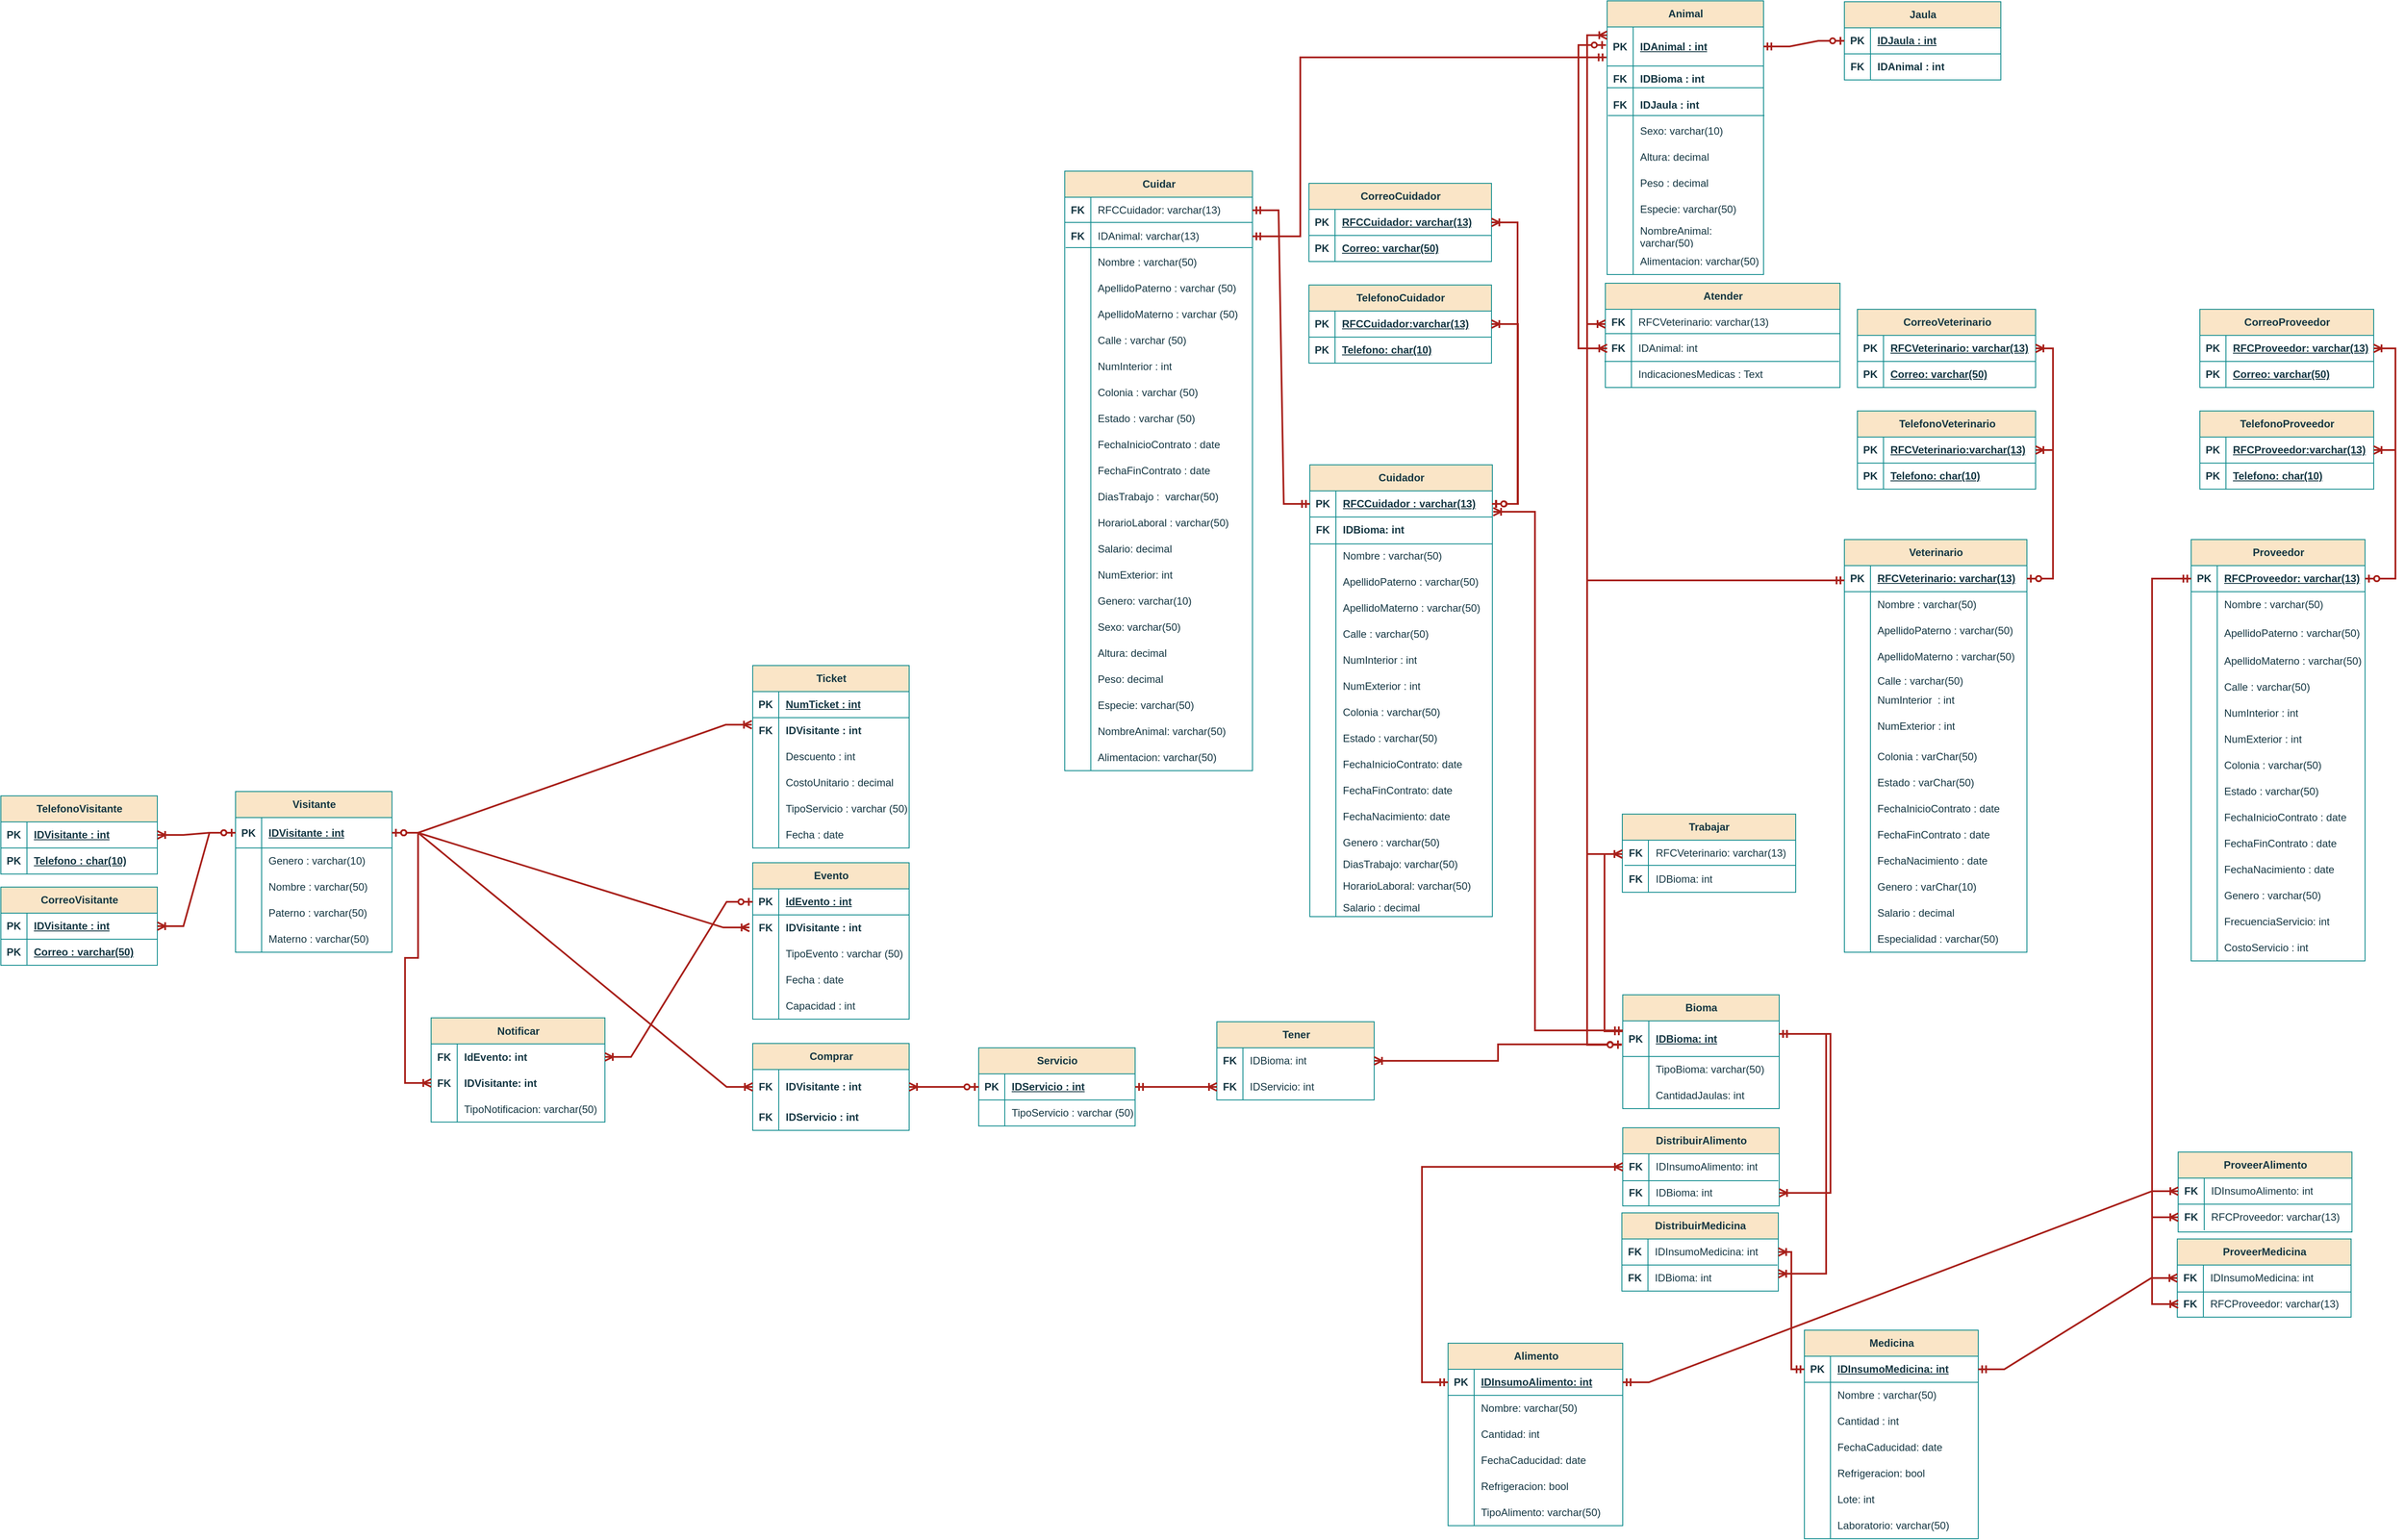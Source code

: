 <mxfile version="22.0.4" type="device">
  <diagram id="FzleFJtONeTV0sKRrCF_" name="Relacional">
    <mxGraphModel dx="2407" dy="1694" grid="1" gridSize="10" guides="1" tooltips="1" connect="1" arrows="1" fold="1" page="1" pageScale="1" pageWidth="827" pageHeight="1169" math="0" shadow="0">
      <root>
        <mxCell id="0" />
        <mxCell id="1" parent="0" />
        <object label="Animal" id="6rRLW2GIJhvwyzYL-xeB-1">
          <mxCell style="shape=table;startSize=30;container=1;collapsible=1;childLayout=tableLayout;fixedRows=1;rowLines=0;fontStyle=1;align=center;resizeLast=1;html=1;labelBackgroundColor=none;fillColor=#FAE5C7;strokeColor=#0F8B8D;fontColor=#143642;" parent="1" vertex="1">
            <mxGeometry x="863" y="-695" width="180" height="315" as="geometry">
              <mxRectangle x="120" y="220" width="80" height="30" as="alternateBounds" />
            </mxGeometry>
          </mxCell>
        </object>
        <mxCell id="6rRLW2GIJhvwyzYL-xeB-2" value="" style="shape=tableRow;horizontal=0;startSize=0;swimlaneHead=0;swimlaneBody=0;fillColor=none;collapsible=0;dropTarget=0;points=[[0,0.5],[1,0.5]];portConstraint=eastwest;top=0;left=0;right=0;bottom=1;labelBackgroundColor=none;strokeColor=#0F8B8D;fontColor=#143642;" parent="6rRLW2GIJhvwyzYL-xeB-1" vertex="1">
          <mxGeometry y="30" width="180" height="45" as="geometry" />
        </mxCell>
        <mxCell id="6rRLW2GIJhvwyzYL-xeB-3" value="PK" style="shape=partialRectangle;connectable=0;fillColor=none;top=0;left=0;bottom=0;right=0;fontStyle=1;overflow=hidden;whiteSpace=wrap;html=1;labelBackgroundColor=none;strokeColor=#0F8B8D;fontColor=#143642;" parent="6rRLW2GIJhvwyzYL-xeB-2" vertex="1">
          <mxGeometry width="30" height="45" as="geometry">
            <mxRectangle width="30" height="45" as="alternateBounds" />
          </mxGeometry>
        </mxCell>
        <mxCell id="6rRLW2GIJhvwyzYL-xeB-4" value="IDAnimal : int" style="shape=partialRectangle;connectable=0;fillColor=none;top=0;left=0;bottom=0;right=0;align=left;spacingLeft=6;fontStyle=5;overflow=hidden;whiteSpace=wrap;html=1;labelBackgroundColor=none;strokeColor=#0F8B8D;fontColor=#143642;" parent="6rRLW2GIJhvwyzYL-xeB-2" vertex="1">
          <mxGeometry x="30" width="150" height="45" as="geometry">
            <mxRectangle width="150" height="45" as="alternateBounds" />
          </mxGeometry>
        </mxCell>
        <mxCell id="6rRLW2GIJhvwyzYL-xeB-5" value="" style="shape=tableRow;horizontal=0;startSize=0;swimlaneHead=0;swimlaneBody=0;fillColor=none;collapsible=0;dropTarget=0;points=[[0,0.5],[1,0.5]];portConstraint=eastwest;top=0;left=0;right=0;bottom=0;labelBackgroundColor=none;strokeColor=#0F8B8D;fontColor=#143642;" parent="6rRLW2GIJhvwyzYL-xeB-1" vertex="1">
          <mxGeometry y="75" width="180" height="30" as="geometry" />
        </mxCell>
        <mxCell id="6rRLW2GIJhvwyzYL-xeB-6" value="&lt;b&gt;FK&lt;/b&gt;" style="shape=partialRectangle;connectable=0;fillColor=none;top=0;left=0;bottom=0;right=0;editable=1;overflow=hidden;whiteSpace=wrap;html=1;labelBackgroundColor=none;strokeColor=#0F8B8D;fontColor=#143642;" parent="6rRLW2GIJhvwyzYL-xeB-5" vertex="1">
          <mxGeometry width="30" height="30" as="geometry">
            <mxRectangle width="30" height="30" as="alternateBounds" />
          </mxGeometry>
        </mxCell>
        <mxCell id="6rRLW2GIJhvwyzYL-xeB-7" value="IDBioma : int" style="shape=partialRectangle;connectable=0;fillColor=none;top=0;left=0;bottom=0;right=0;align=left;spacingLeft=6;overflow=hidden;whiteSpace=wrap;labelBackgroundColor=none;strokeColor=#0F8B8D;fontColor=#143642;labelBorderColor=none;html=1;fontStyle=1" parent="6rRLW2GIJhvwyzYL-xeB-5" vertex="1">
          <mxGeometry x="30" width="150" height="30" as="geometry">
            <mxRectangle width="150" height="30" as="alternateBounds" />
          </mxGeometry>
        </mxCell>
        <mxCell id="LdMqJ1nUfzElxYoFmCQv-1" value="" style="shape=tableRow;horizontal=0;startSize=0;swimlaneHead=0;swimlaneBody=0;fillColor=none;collapsible=0;dropTarget=0;points=[[0,0.5],[1,0.5]];portConstraint=eastwest;top=0;left=0;right=0;bottom=0;labelBackgroundColor=none;strokeColor=#0F8B8D;fontColor=#143642;" parent="6rRLW2GIJhvwyzYL-xeB-1" vertex="1">
          <mxGeometry y="105" width="180" height="30" as="geometry" />
        </mxCell>
        <mxCell id="LdMqJ1nUfzElxYoFmCQv-2" value="&lt;b&gt;FK&lt;/b&gt;" style="shape=partialRectangle;connectable=0;fillColor=none;top=0;left=0;bottom=0;right=0;editable=1;overflow=hidden;whiteSpace=wrap;html=1;labelBackgroundColor=none;strokeColor=#0F8B8D;fontColor=#143642;" parent="LdMqJ1nUfzElxYoFmCQv-1" vertex="1">
          <mxGeometry width="30" height="30" as="geometry">
            <mxRectangle width="30" height="30" as="alternateBounds" />
          </mxGeometry>
        </mxCell>
        <mxCell id="LdMqJ1nUfzElxYoFmCQv-3" value="IDJaula : int" style="shape=partialRectangle;connectable=0;fillColor=none;top=0;left=0;bottom=0;right=0;align=left;spacingLeft=6;overflow=hidden;whiteSpace=wrap;labelBackgroundColor=none;strokeColor=#0F8B8D;fontColor=#143642;labelBorderColor=none;html=1;fontStyle=1" parent="LdMqJ1nUfzElxYoFmCQv-1" vertex="1">
          <mxGeometry x="30" width="150" height="30" as="geometry">
            <mxRectangle width="150" height="30" as="alternateBounds" />
          </mxGeometry>
        </mxCell>
        <mxCell id="W-aRhX2ltrIfN16zFx9N-14" value="" style="shape=tableRow;horizontal=0;startSize=0;swimlaneHead=0;swimlaneBody=0;fillColor=none;collapsible=0;dropTarget=0;points=[[0,0.5],[1,0.5]];portConstraint=eastwest;top=0;left=0;right=0;bottom=0;labelBackgroundColor=none;strokeColor=#0F8B8D;fontColor=#143642;" parent="6rRLW2GIJhvwyzYL-xeB-1" vertex="1">
          <mxGeometry y="135" width="180" height="30" as="geometry" />
        </mxCell>
        <mxCell id="W-aRhX2ltrIfN16zFx9N-15" value="" style="shape=partialRectangle;connectable=0;fillColor=none;top=0;left=0;bottom=0;right=0;editable=1;overflow=hidden;whiteSpace=wrap;html=1;labelBackgroundColor=none;strokeColor=#0F8B8D;fontColor=#143642;" parent="W-aRhX2ltrIfN16zFx9N-14" vertex="1">
          <mxGeometry width="30" height="30" as="geometry">
            <mxRectangle width="30" height="30" as="alternateBounds" />
          </mxGeometry>
        </mxCell>
        <mxCell id="W-aRhX2ltrIfN16zFx9N-16" value="Sexo: varchar(10)" style="shape=partialRectangle;connectable=0;fillColor=none;top=0;left=0;bottom=0;right=0;align=left;spacingLeft=6;overflow=hidden;whiteSpace=wrap;html=1;labelBackgroundColor=none;strokeColor=#0F8B8D;fontColor=#143642;" parent="W-aRhX2ltrIfN16zFx9N-14" vertex="1">
          <mxGeometry x="30" width="150" height="30" as="geometry">
            <mxRectangle width="150" height="30" as="alternateBounds" />
          </mxGeometry>
        </mxCell>
        <mxCell id="6rRLW2GIJhvwyzYL-xeB-8" value="" style="shape=tableRow;horizontal=0;startSize=0;swimlaneHead=0;swimlaneBody=0;fillColor=none;collapsible=0;dropTarget=0;points=[[0,0.5],[1,0.5]];portConstraint=eastwest;top=0;left=0;right=0;bottom=0;labelBackgroundColor=none;strokeColor=#0F8B8D;fontColor=#143642;" parent="6rRLW2GIJhvwyzYL-xeB-1" vertex="1">
          <mxGeometry y="165" width="180" height="30" as="geometry" />
        </mxCell>
        <mxCell id="6rRLW2GIJhvwyzYL-xeB-9" value="" style="shape=partialRectangle;connectable=0;fillColor=none;top=0;left=0;bottom=0;right=0;editable=1;overflow=hidden;whiteSpace=wrap;html=1;labelBackgroundColor=none;strokeColor=#0F8B8D;fontColor=#143642;" parent="6rRLW2GIJhvwyzYL-xeB-8" vertex="1">
          <mxGeometry width="30" height="30" as="geometry">
            <mxRectangle width="30" height="30" as="alternateBounds" />
          </mxGeometry>
        </mxCell>
        <mxCell id="6rRLW2GIJhvwyzYL-xeB-10" value="Altura: decimal&amp;nbsp;" style="shape=partialRectangle;connectable=0;fillColor=none;top=0;left=0;bottom=0;right=0;align=left;spacingLeft=6;overflow=hidden;whiteSpace=wrap;html=1;labelBackgroundColor=none;strokeColor=#0F8B8D;fontColor=#143642;" parent="6rRLW2GIJhvwyzYL-xeB-8" vertex="1">
          <mxGeometry x="30" width="150" height="30" as="geometry">
            <mxRectangle width="150" height="30" as="alternateBounds" />
          </mxGeometry>
        </mxCell>
        <mxCell id="dHTa5Be-gOWakvc0-T2q-10" value="" style="shape=tableRow;horizontal=0;startSize=0;swimlaneHead=0;swimlaneBody=0;fillColor=none;collapsible=0;dropTarget=0;points=[[0,0.5],[1,0.5]];portConstraint=eastwest;top=0;left=0;right=0;bottom=0;labelBackgroundColor=none;strokeColor=#0F8B8D;fontColor=#143642;" parent="6rRLW2GIJhvwyzYL-xeB-1" vertex="1">
          <mxGeometry y="195" width="180" height="30" as="geometry" />
        </mxCell>
        <mxCell id="dHTa5Be-gOWakvc0-T2q-11" value="" style="shape=partialRectangle;connectable=0;fillColor=none;top=0;left=0;bottom=0;right=0;editable=1;overflow=hidden;whiteSpace=wrap;html=1;labelBackgroundColor=none;strokeColor=#0F8B8D;fontColor=#143642;" parent="dHTa5Be-gOWakvc0-T2q-10" vertex="1">
          <mxGeometry width="30" height="30" as="geometry">
            <mxRectangle width="30" height="30" as="alternateBounds" />
          </mxGeometry>
        </mxCell>
        <mxCell id="dHTa5Be-gOWakvc0-T2q-12" value="Peso : decimal" style="shape=partialRectangle;connectable=0;fillColor=none;top=0;left=0;bottom=0;right=0;align=left;spacingLeft=6;overflow=hidden;whiteSpace=wrap;html=1;labelBackgroundColor=none;strokeColor=#0F8B8D;fontColor=#143642;" parent="dHTa5Be-gOWakvc0-T2q-10" vertex="1">
          <mxGeometry x="30" width="150" height="30" as="geometry">
            <mxRectangle width="150" height="30" as="alternateBounds" />
          </mxGeometry>
        </mxCell>
        <mxCell id="dHTa5Be-gOWakvc0-T2q-7" value="" style="shape=tableRow;horizontal=0;startSize=0;swimlaneHead=0;swimlaneBody=0;fillColor=none;collapsible=0;dropTarget=0;points=[[0,0.5],[1,0.5]];portConstraint=eastwest;top=0;left=0;right=0;bottom=0;labelBackgroundColor=none;strokeColor=#0F8B8D;fontColor=#143642;" parent="6rRLW2GIJhvwyzYL-xeB-1" vertex="1">
          <mxGeometry y="225" width="180" height="30" as="geometry" />
        </mxCell>
        <mxCell id="dHTa5Be-gOWakvc0-T2q-8" value="" style="shape=partialRectangle;connectable=0;fillColor=none;top=0;left=0;bottom=0;right=0;editable=1;overflow=hidden;whiteSpace=wrap;html=1;labelBackgroundColor=none;strokeColor=#0F8B8D;fontColor=#143642;" parent="dHTa5Be-gOWakvc0-T2q-7" vertex="1">
          <mxGeometry width="30" height="30" as="geometry">
            <mxRectangle width="30" height="30" as="alternateBounds" />
          </mxGeometry>
        </mxCell>
        <mxCell id="dHTa5Be-gOWakvc0-T2q-9" value="Especie: varchar(50)" style="shape=partialRectangle;connectable=0;fillColor=none;top=0;left=0;bottom=0;right=0;align=left;spacingLeft=6;overflow=hidden;whiteSpace=wrap;html=1;labelBackgroundColor=none;strokeColor=#0F8B8D;fontColor=#143642;" parent="dHTa5Be-gOWakvc0-T2q-7" vertex="1">
          <mxGeometry x="30" width="150" height="30" as="geometry">
            <mxRectangle width="150" height="30" as="alternateBounds" />
          </mxGeometry>
        </mxCell>
        <mxCell id="dHTa5Be-gOWakvc0-T2q-4" value="" style="shape=tableRow;horizontal=0;startSize=0;swimlaneHead=0;swimlaneBody=0;fillColor=none;collapsible=0;dropTarget=0;points=[[0,0.5],[1,0.5]];portConstraint=eastwest;top=0;left=0;right=0;bottom=0;labelBackgroundColor=none;strokeColor=#0F8B8D;fontColor=#143642;" parent="6rRLW2GIJhvwyzYL-xeB-1" vertex="1">
          <mxGeometry y="255" width="180" height="30" as="geometry" />
        </mxCell>
        <mxCell id="dHTa5Be-gOWakvc0-T2q-5" value="" style="shape=partialRectangle;connectable=0;fillColor=none;top=0;left=0;bottom=0;right=0;editable=1;overflow=hidden;whiteSpace=wrap;html=1;labelBackgroundColor=none;strokeColor=#0F8B8D;fontColor=#143642;" parent="dHTa5Be-gOWakvc0-T2q-4" vertex="1">
          <mxGeometry width="30" height="30" as="geometry">
            <mxRectangle width="30" height="30" as="alternateBounds" />
          </mxGeometry>
        </mxCell>
        <mxCell id="dHTa5Be-gOWakvc0-T2q-6" value="NombreAnimal: varchar(50)" style="shape=partialRectangle;connectable=0;fillColor=none;top=0;left=0;bottom=0;right=0;align=left;spacingLeft=6;overflow=hidden;whiteSpace=wrap;html=1;labelBackgroundColor=none;strokeColor=#0F8B8D;fontColor=#143642;" parent="dHTa5Be-gOWakvc0-T2q-4" vertex="1">
          <mxGeometry x="30" width="150" height="30" as="geometry">
            <mxRectangle width="150" height="30" as="alternateBounds" />
          </mxGeometry>
        </mxCell>
        <mxCell id="dHTa5Be-gOWakvc0-T2q-1" value="" style="shape=tableRow;horizontal=0;startSize=0;swimlaneHead=0;swimlaneBody=0;fillColor=none;collapsible=0;dropTarget=0;points=[[0,0.5],[1,0.5]];portConstraint=eastwest;top=0;left=0;right=0;bottom=0;labelBackgroundColor=none;strokeColor=#0F8B8D;fontColor=#143642;" parent="6rRLW2GIJhvwyzYL-xeB-1" vertex="1">
          <mxGeometry y="285" width="180" height="30" as="geometry" />
        </mxCell>
        <mxCell id="dHTa5Be-gOWakvc0-T2q-2" value="" style="shape=partialRectangle;connectable=0;fillColor=none;top=0;left=0;bottom=0;right=0;editable=1;overflow=hidden;whiteSpace=wrap;html=1;labelBackgroundColor=none;strokeColor=#0F8B8D;fontColor=#143642;" parent="dHTa5Be-gOWakvc0-T2q-1" vertex="1">
          <mxGeometry width="30" height="30" as="geometry">
            <mxRectangle width="30" height="30" as="alternateBounds" />
          </mxGeometry>
        </mxCell>
        <mxCell id="dHTa5Be-gOWakvc0-T2q-3" value="Alimentacion: varchar(50)" style="shape=partialRectangle;connectable=0;fillColor=none;top=0;left=0;bottom=0;right=0;align=left;spacingLeft=6;overflow=hidden;whiteSpace=wrap;html=1;labelBackgroundColor=none;strokeColor=#0F8B8D;fontColor=#143642;" parent="dHTa5Be-gOWakvc0-T2q-1" vertex="1">
          <mxGeometry x="30" width="150" height="30" as="geometry">
            <mxRectangle width="150" height="30" as="alternateBounds" />
          </mxGeometry>
        </mxCell>
        <mxCell id="BHKeV1AgrAV9T9cfdUEJ-1" value="Proveedor" style="shape=table;startSize=30;container=1;collapsible=1;childLayout=tableLayout;fixedRows=1;rowLines=0;fontStyle=1;align=center;resizeLast=1;html=1;strokeColor=#0F8B8D;fontColor=#143642;fillColor=#FAE5C7;labelBackgroundColor=none;" parent="1" vertex="1">
          <mxGeometry x="1535" y="-75" width="200" height="485" as="geometry" />
        </mxCell>
        <mxCell id="BHKeV1AgrAV9T9cfdUEJ-2" value="" style="shape=tableRow;horizontal=0;startSize=0;swimlaneHead=0;swimlaneBody=0;fillColor=none;collapsible=0;dropTarget=0;points=[[0,0.5],[1,0.5]];portConstraint=eastwest;top=0;left=0;right=0;bottom=1;strokeColor=#0F8B8D;fontColor=#143642;labelBackgroundColor=none;" parent="BHKeV1AgrAV9T9cfdUEJ-1" vertex="1">
          <mxGeometry y="30" width="200" height="30" as="geometry" />
        </mxCell>
        <mxCell id="BHKeV1AgrAV9T9cfdUEJ-3" value="PK" style="shape=partialRectangle;connectable=0;fillColor=none;top=0;left=0;bottom=0;right=0;fontStyle=1;overflow=hidden;whiteSpace=wrap;html=1;strokeColor=#0F8B8D;fontColor=#143642;labelBackgroundColor=none;" parent="BHKeV1AgrAV9T9cfdUEJ-2" vertex="1">
          <mxGeometry width="30" height="30" as="geometry">
            <mxRectangle width="30" height="30" as="alternateBounds" />
          </mxGeometry>
        </mxCell>
        <mxCell id="BHKeV1AgrAV9T9cfdUEJ-4" value="RFCProveedor: varchar(13)" style="shape=partialRectangle;connectable=0;fillColor=none;top=0;left=0;bottom=0;right=0;align=left;spacingLeft=6;fontStyle=5;overflow=hidden;whiteSpace=wrap;html=1;strokeColor=#0F8B8D;fontColor=#143642;labelBackgroundColor=none;" parent="BHKeV1AgrAV9T9cfdUEJ-2" vertex="1">
          <mxGeometry x="30" width="170" height="30" as="geometry">
            <mxRectangle width="170" height="30" as="alternateBounds" />
          </mxGeometry>
        </mxCell>
        <mxCell id="BHKeV1AgrAV9T9cfdUEJ-5" value="" style="shape=tableRow;horizontal=0;startSize=0;swimlaneHead=0;swimlaneBody=0;fillColor=none;collapsible=0;dropTarget=0;points=[[0,0.5],[1,0.5]];portConstraint=eastwest;top=0;left=0;right=0;bottom=0;strokeColor=#0F8B8D;fontColor=#143642;labelBackgroundColor=none;" parent="BHKeV1AgrAV9T9cfdUEJ-1" vertex="1">
          <mxGeometry y="60" width="200" height="30" as="geometry" />
        </mxCell>
        <mxCell id="BHKeV1AgrAV9T9cfdUEJ-6" value="" style="shape=partialRectangle;connectable=0;fillColor=none;top=0;left=0;bottom=0;right=0;editable=1;overflow=hidden;whiteSpace=wrap;html=1;strokeColor=#0F8B8D;fontColor=#143642;labelBackgroundColor=none;" parent="BHKeV1AgrAV9T9cfdUEJ-5" vertex="1">
          <mxGeometry width="30" height="30" as="geometry">
            <mxRectangle width="30" height="30" as="alternateBounds" />
          </mxGeometry>
        </mxCell>
        <mxCell id="BHKeV1AgrAV9T9cfdUEJ-7" value="Nombre : varchar(50)" style="shape=partialRectangle;connectable=0;fillColor=none;top=0;left=0;bottom=0;right=0;align=left;spacingLeft=6;overflow=hidden;whiteSpace=wrap;html=1;strokeColor=#0F8B8D;fontColor=#143642;labelBackgroundColor=none;" parent="BHKeV1AgrAV9T9cfdUEJ-5" vertex="1">
          <mxGeometry x="30" width="170" height="30" as="geometry">
            <mxRectangle width="170" height="30" as="alternateBounds" />
          </mxGeometry>
        </mxCell>
        <mxCell id="BHKeV1AgrAV9T9cfdUEJ-8" value="" style="shape=tableRow;horizontal=0;startSize=0;swimlaneHead=0;swimlaneBody=0;fillColor=none;collapsible=0;dropTarget=0;points=[[0,0.5],[1,0.5]];portConstraint=eastwest;top=0;left=0;right=0;bottom=0;strokeColor=#0F8B8D;fontColor=#143642;labelBackgroundColor=none;" parent="BHKeV1AgrAV9T9cfdUEJ-1" vertex="1">
          <mxGeometry y="90" width="200" height="35" as="geometry" />
        </mxCell>
        <mxCell id="BHKeV1AgrAV9T9cfdUEJ-9" value="" style="shape=partialRectangle;connectable=0;fillColor=none;top=0;left=0;bottom=0;right=0;editable=1;overflow=hidden;whiteSpace=wrap;html=1;strokeColor=#0F8B8D;fontColor=#143642;labelBackgroundColor=none;" parent="BHKeV1AgrAV9T9cfdUEJ-8" vertex="1">
          <mxGeometry width="30" height="35" as="geometry">
            <mxRectangle width="30" height="35" as="alternateBounds" />
          </mxGeometry>
        </mxCell>
        <mxCell id="BHKeV1AgrAV9T9cfdUEJ-10" value="ApellidoPaterno&amp;nbsp;: varchar(50)" style="shape=partialRectangle;connectable=0;fillColor=none;top=0;left=0;bottom=0;right=0;align=left;spacingLeft=6;overflow=hidden;whiteSpace=wrap;html=1;strokeColor=#0F8B8D;fontColor=#143642;labelBackgroundColor=none;" parent="BHKeV1AgrAV9T9cfdUEJ-8" vertex="1">
          <mxGeometry x="30" width="170" height="35" as="geometry">
            <mxRectangle width="170" height="35" as="alternateBounds" />
          </mxGeometry>
        </mxCell>
        <mxCell id="BHKeV1AgrAV9T9cfdUEJ-11" value="" style="shape=tableRow;horizontal=0;startSize=0;swimlaneHead=0;swimlaneBody=0;fillColor=none;collapsible=0;dropTarget=0;points=[[0,0.5],[1,0.5]];portConstraint=eastwest;top=0;left=0;right=0;bottom=0;strokeColor=#0F8B8D;fontColor=#143642;labelBackgroundColor=none;" parent="BHKeV1AgrAV9T9cfdUEJ-1" vertex="1">
          <mxGeometry y="125" width="200" height="30" as="geometry" />
        </mxCell>
        <mxCell id="BHKeV1AgrAV9T9cfdUEJ-12" value="" style="shape=partialRectangle;connectable=0;fillColor=none;top=0;left=0;bottom=0;right=0;editable=1;overflow=hidden;whiteSpace=wrap;html=1;strokeColor=#0F8B8D;fontColor=#143642;labelBackgroundColor=none;" parent="BHKeV1AgrAV9T9cfdUEJ-11" vertex="1">
          <mxGeometry width="30" height="30" as="geometry">
            <mxRectangle width="30" height="30" as="alternateBounds" />
          </mxGeometry>
        </mxCell>
        <mxCell id="BHKeV1AgrAV9T9cfdUEJ-13" value="ApellidoMaterno&amp;nbsp;: varchar(50)" style="shape=partialRectangle;connectable=0;fillColor=none;top=0;left=0;bottom=0;right=0;align=left;spacingLeft=6;overflow=hidden;whiteSpace=wrap;html=1;strokeColor=#0F8B8D;fontColor=#143642;labelBackgroundColor=none;" parent="BHKeV1AgrAV9T9cfdUEJ-11" vertex="1">
          <mxGeometry x="30" width="170" height="30" as="geometry">
            <mxRectangle width="170" height="30" as="alternateBounds" />
          </mxGeometry>
        </mxCell>
        <mxCell id="g9fD0wEgLljoS84xg568-2" value="" style="shape=tableRow;horizontal=0;startSize=0;swimlaneHead=0;swimlaneBody=0;fillColor=none;collapsible=0;dropTarget=0;points=[[0,0.5],[1,0.5]];portConstraint=eastwest;top=0;left=0;right=0;bottom=0;strokeColor=#0F8B8D;fontColor=#143642;labelBackgroundColor=none;" parent="BHKeV1AgrAV9T9cfdUEJ-1" vertex="1">
          <mxGeometry y="155" width="200" height="30" as="geometry" />
        </mxCell>
        <mxCell id="g9fD0wEgLljoS84xg568-3" value="" style="shape=partialRectangle;connectable=0;fillColor=none;top=0;left=0;bottom=0;right=0;editable=1;overflow=hidden;whiteSpace=wrap;html=1;strokeColor=#0F8B8D;fontColor=#143642;labelBackgroundColor=none;" parent="g9fD0wEgLljoS84xg568-2" vertex="1">
          <mxGeometry width="30" height="30" as="geometry">
            <mxRectangle width="30" height="30" as="alternateBounds" />
          </mxGeometry>
        </mxCell>
        <mxCell id="g9fD0wEgLljoS84xg568-4" value="Calle&amp;nbsp;: varchar(50)" style="shape=partialRectangle;connectable=0;fillColor=none;top=0;left=0;bottom=0;right=0;align=left;spacingLeft=6;overflow=hidden;whiteSpace=wrap;html=1;strokeColor=#0F8B8D;fontColor=#143642;labelBackgroundColor=none;" parent="g9fD0wEgLljoS84xg568-2" vertex="1">
          <mxGeometry x="30" width="170" height="30" as="geometry">
            <mxRectangle width="170" height="30" as="alternateBounds" />
          </mxGeometry>
        </mxCell>
        <mxCell id="g9fD0wEgLljoS84xg568-5" value="" style="shape=tableRow;horizontal=0;startSize=0;swimlaneHead=0;swimlaneBody=0;fillColor=none;collapsible=0;dropTarget=0;points=[[0,0.5],[1,0.5]];portConstraint=eastwest;top=0;left=0;right=0;bottom=0;strokeColor=#0F8B8D;fontColor=#143642;labelBackgroundColor=none;" parent="BHKeV1AgrAV9T9cfdUEJ-1" vertex="1">
          <mxGeometry y="185" width="200" height="30" as="geometry" />
        </mxCell>
        <mxCell id="g9fD0wEgLljoS84xg568-6" value="" style="shape=partialRectangle;connectable=0;fillColor=none;top=0;left=0;bottom=0;right=0;editable=1;overflow=hidden;whiteSpace=wrap;html=1;strokeColor=#0F8B8D;fontColor=#143642;labelBackgroundColor=none;" parent="g9fD0wEgLljoS84xg568-5" vertex="1">
          <mxGeometry width="30" height="30" as="geometry">
            <mxRectangle width="30" height="30" as="alternateBounds" />
          </mxGeometry>
        </mxCell>
        <mxCell id="g9fD0wEgLljoS84xg568-7" value="NumInterior : int" style="shape=partialRectangle;connectable=0;fillColor=none;top=0;left=0;bottom=0;right=0;align=left;spacingLeft=6;overflow=hidden;whiteSpace=wrap;html=1;strokeColor=#0F8B8D;fontColor=#143642;labelBackgroundColor=none;" parent="g9fD0wEgLljoS84xg568-5" vertex="1">
          <mxGeometry x="30" width="170" height="30" as="geometry">
            <mxRectangle width="170" height="30" as="alternateBounds" />
          </mxGeometry>
        </mxCell>
        <mxCell id="g9fD0wEgLljoS84xg568-8" value="" style="shape=tableRow;horizontal=0;startSize=0;swimlaneHead=0;swimlaneBody=0;fillColor=none;collapsible=0;dropTarget=0;points=[[0,0.5],[1,0.5]];portConstraint=eastwest;top=0;left=0;right=0;bottom=0;strokeColor=#0F8B8D;fontColor=#143642;labelBackgroundColor=none;" parent="BHKeV1AgrAV9T9cfdUEJ-1" vertex="1">
          <mxGeometry y="215" width="200" height="30" as="geometry" />
        </mxCell>
        <mxCell id="g9fD0wEgLljoS84xg568-9" value="" style="shape=partialRectangle;connectable=0;fillColor=none;top=0;left=0;bottom=0;right=0;editable=1;overflow=hidden;whiteSpace=wrap;html=1;strokeColor=#0F8B8D;fontColor=#143642;labelBackgroundColor=none;" parent="g9fD0wEgLljoS84xg568-8" vertex="1">
          <mxGeometry width="30" height="30" as="geometry">
            <mxRectangle width="30" height="30" as="alternateBounds" />
          </mxGeometry>
        </mxCell>
        <mxCell id="g9fD0wEgLljoS84xg568-10" value="NumExterior : int" style="shape=partialRectangle;connectable=0;fillColor=none;top=0;left=0;bottom=0;right=0;align=left;spacingLeft=6;overflow=hidden;whiteSpace=wrap;html=1;strokeColor=#0F8B8D;fontColor=#143642;labelBackgroundColor=none;" parent="g9fD0wEgLljoS84xg568-8" vertex="1">
          <mxGeometry x="30" width="170" height="30" as="geometry">
            <mxRectangle width="170" height="30" as="alternateBounds" />
          </mxGeometry>
        </mxCell>
        <mxCell id="g9fD0wEgLljoS84xg568-11" value="" style="shape=tableRow;horizontal=0;startSize=0;swimlaneHead=0;swimlaneBody=0;fillColor=none;collapsible=0;dropTarget=0;points=[[0,0.5],[1,0.5]];portConstraint=eastwest;top=0;left=0;right=0;bottom=0;strokeColor=#0F8B8D;fontColor=#143642;labelBackgroundColor=none;" parent="BHKeV1AgrAV9T9cfdUEJ-1" vertex="1">
          <mxGeometry y="245" width="200" height="30" as="geometry" />
        </mxCell>
        <mxCell id="g9fD0wEgLljoS84xg568-12" value="" style="shape=partialRectangle;connectable=0;fillColor=none;top=0;left=0;bottom=0;right=0;editable=1;overflow=hidden;whiteSpace=wrap;html=1;strokeColor=#0F8B8D;fontColor=#143642;labelBackgroundColor=none;" parent="g9fD0wEgLljoS84xg568-11" vertex="1">
          <mxGeometry width="30" height="30" as="geometry">
            <mxRectangle width="30" height="30" as="alternateBounds" />
          </mxGeometry>
        </mxCell>
        <mxCell id="g9fD0wEgLljoS84xg568-13" value="Colonia&amp;nbsp;: varchar(50)" style="shape=partialRectangle;connectable=0;fillColor=none;top=0;left=0;bottom=0;right=0;align=left;spacingLeft=6;overflow=hidden;whiteSpace=wrap;html=1;strokeColor=#0F8B8D;fontColor=#143642;labelBackgroundColor=none;" parent="g9fD0wEgLljoS84xg568-11" vertex="1">
          <mxGeometry x="30" width="170" height="30" as="geometry">
            <mxRectangle width="170" height="30" as="alternateBounds" />
          </mxGeometry>
        </mxCell>
        <mxCell id="g9fD0wEgLljoS84xg568-14" value="" style="shape=tableRow;horizontal=0;startSize=0;swimlaneHead=0;swimlaneBody=0;fillColor=none;collapsible=0;dropTarget=0;points=[[0,0.5],[1,0.5]];portConstraint=eastwest;top=0;left=0;right=0;bottom=0;strokeColor=#0F8B8D;fontColor=#143642;labelBackgroundColor=none;" parent="BHKeV1AgrAV9T9cfdUEJ-1" vertex="1">
          <mxGeometry y="275" width="200" height="30" as="geometry" />
        </mxCell>
        <mxCell id="g9fD0wEgLljoS84xg568-15" value="" style="shape=partialRectangle;connectable=0;fillColor=none;top=0;left=0;bottom=0;right=0;editable=1;overflow=hidden;whiteSpace=wrap;html=1;strokeColor=#0F8B8D;fontColor=#143642;labelBackgroundColor=none;" parent="g9fD0wEgLljoS84xg568-14" vertex="1">
          <mxGeometry width="30" height="30" as="geometry">
            <mxRectangle width="30" height="30" as="alternateBounds" />
          </mxGeometry>
        </mxCell>
        <mxCell id="g9fD0wEgLljoS84xg568-16" value="Estado&amp;nbsp;: varchar(50)" style="shape=partialRectangle;connectable=0;fillColor=none;top=0;left=0;bottom=0;right=0;align=left;spacingLeft=6;overflow=hidden;whiteSpace=wrap;html=1;strokeColor=#0F8B8D;fontColor=#143642;labelBackgroundColor=none;" parent="g9fD0wEgLljoS84xg568-14" vertex="1">
          <mxGeometry x="30" width="170" height="30" as="geometry">
            <mxRectangle width="170" height="30" as="alternateBounds" />
          </mxGeometry>
        </mxCell>
        <mxCell id="g9fD0wEgLljoS84xg568-17" value="" style="shape=tableRow;horizontal=0;startSize=0;swimlaneHead=0;swimlaneBody=0;fillColor=none;collapsible=0;dropTarget=0;points=[[0,0.5],[1,0.5]];portConstraint=eastwest;top=0;left=0;right=0;bottom=0;strokeColor=#0F8B8D;fontColor=#143642;labelBackgroundColor=none;" parent="BHKeV1AgrAV9T9cfdUEJ-1" vertex="1">
          <mxGeometry y="305" width="200" height="30" as="geometry" />
        </mxCell>
        <mxCell id="g9fD0wEgLljoS84xg568-18" value="" style="shape=partialRectangle;connectable=0;fillColor=none;top=0;left=0;bottom=0;right=0;editable=1;overflow=hidden;whiteSpace=wrap;html=1;strokeColor=#0F8B8D;fontColor=#143642;labelBackgroundColor=none;" parent="g9fD0wEgLljoS84xg568-17" vertex="1">
          <mxGeometry width="30" height="30" as="geometry">
            <mxRectangle width="30" height="30" as="alternateBounds" />
          </mxGeometry>
        </mxCell>
        <mxCell id="g9fD0wEgLljoS84xg568-19" value="FechaInicioContrato : date" style="shape=partialRectangle;connectable=0;fillColor=none;top=0;left=0;bottom=0;right=0;align=left;spacingLeft=6;overflow=hidden;whiteSpace=wrap;html=1;strokeColor=#0F8B8D;fontColor=#143642;labelBackgroundColor=none;" parent="g9fD0wEgLljoS84xg568-17" vertex="1">
          <mxGeometry x="30" width="170" height="30" as="geometry">
            <mxRectangle width="170" height="30" as="alternateBounds" />
          </mxGeometry>
        </mxCell>
        <mxCell id="g9fD0wEgLljoS84xg568-20" value="" style="shape=tableRow;horizontal=0;startSize=0;swimlaneHead=0;swimlaneBody=0;fillColor=none;collapsible=0;dropTarget=0;points=[[0,0.5],[1,0.5]];portConstraint=eastwest;top=0;left=0;right=0;bottom=0;strokeColor=#0F8B8D;fontColor=#143642;labelBackgroundColor=none;" parent="BHKeV1AgrAV9T9cfdUEJ-1" vertex="1">
          <mxGeometry y="335" width="200" height="30" as="geometry" />
        </mxCell>
        <mxCell id="g9fD0wEgLljoS84xg568-21" value="" style="shape=partialRectangle;connectable=0;fillColor=none;top=0;left=0;bottom=0;right=0;editable=1;overflow=hidden;whiteSpace=wrap;html=1;strokeColor=#0F8B8D;fontColor=#143642;labelBackgroundColor=none;" parent="g9fD0wEgLljoS84xg568-20" vertex="1">
          <mxGeometry width="30" height="30" as="geometry">
            <mxRectangle width="30" height="30" as="alternateBounds" />
          </mxGeometry>
        </mxCell>
        <mxCell id="g9fD0wEgLljoS84xg568-22" value="FechaFinContrato : date" style="shape=partialRectangle;connectable=0;fillColor=none;top=0;left=0;bottom=0;right=0;align=left;spacingLeft=6;overflow=hidden;whiteSpace=wrap;html=1;strokeColor=#0F8B8D;fontColor=#143642;labelBackgroundColor=none;" parent="g9fD0wEgLljoS84xg568-20" vertex="1">
          <mxGeometry x="30" width="170" height="30" as="geometry">
            <mxRectangle width="170" height="30" as="alternateBounds" />
          </mxGeometry>
        </mxCell>
        <mxCell id="g9fD0wEgLljoS84xg568-23" value="" style="shape=tableRow;horizontal=0;startSize=0;swimlaneHead=0;swimlaneBody=0;fillColor=none;collapsible=0;dropTarget=0;points=[[0,0.5],[1,0.5]];portConstraint=eastwest;top=0;left=0;right=0;bottom=0;strokeColor=#0F8B8D;fontColor=#143642;labelBackgroundColor=none;" parent="BHKeV1AgrAV9T9cfdUEJ-1" vertex="1">
          <mxGeometry y="365" width="200" height="30" as="geometry" />
        </mxCell>
        <mxCell id="g9fD0wEgLljoS84xg568-24" value="" style="shape=partialRectangle;connectable=0;fillColor=none;top=0;left=0;bottom=0;right=0;editable=1;overflow=hidden;whiteSpace=wrap;html=1;strokeColor=#0F8B8D;fontColor=#143642;labelBackgroundColor=none;" parent="g9fD0wEgLljoS84xg568-23" vertex="1">
          <mxGeometry width="30" height="30" as="geometry">
            <mxRectangle width="30" height="30" as="alternateBounds" />
          </mxGeometry>
        </mxCell>
        <mxCell id="g9fD0wEgLljoS84xg568-25" value="FechaNacimiento : date" style="shape=partialRectangle;connectable=0;fillColor=none;top=0;left=0;bottom=0;right=0;align=left;spacingLeft=6;overflow=hidden;whiteSpace=wrap;html=1;strokeColor=#0F8B8D;fontColor=#143642;labelBackgroundColor=none;" parent="g9fD0wEgLljoS84xg568-23" vertex="1">
          <mxGeometry x="30" width="170" height="30" as="geometry">
            <mxRectangle width="170" height="30" as="alternateBounds" />
          </mxGeometry>
        </mxCell>
        <mxCell id="g9fD0wEgLljoS84xg568-26" value="" style="shape=tableRow;horizontal=0;startSize=0;swimlaneHead=0;swimlaneBody=0;fillColor=none;collapsible=0;dropTarget=0;points=[[0,0.5],[1,0.5]];portConstraint=eastwest;top=0;left=0;right=0;bottom=0;strokeColor=#0F8B8D;fontColor=#143642;labelBackgroundColor=none;" parent="BHKeV1AgrAV9T9cfdUEJ-1" vertex="1">
          <mxGeometry y="395" width="200" height="30" as="geometry" />
        </mxCell>
        <mxCell id="g9fD0wEgLljoS84xg568-27" value="" style="shape=partialRectangle;connectable=0;fillColor=none;top=0;left=0;bottom=0;right=0;editable=1;overflow=hidden;whiteSpace=wrap;html=1;strokeColor=#0F8B8D;fontColor=#143642;labelBackgroundColor=none;" parent="g9fD0wEgLljoS84xg568-26" vertex="1">
          <mxGeometry width="30" height="30" as="geometry">
            <mxRectangle width="30" height="30" as="alternateBounds" />
          </mxGeometry>
        </mxCell>
        <mxCell id="g9fD0wEgLljoS84xg568-28" value="Genero&amp;nbsp;: varchar(50)" style="shape=partialRectangle;connectable=0;fillColor=none;top=0;left=0;bottom=0;right=0;align=left;spacingLeft=6;overflow=hidden;whiteSpace=wrap;html=1;strokeColor=#0F8B8D;fontColor=#143642;labelBackgroundColor=none;" parent="g9fD0wEgLljoS84xg568-26" vertex="1">
          <mxGeometry x="30" width="170" height="30" as="geometry">
            <mxRectangle width="170" height="30" as="alternateBounds" />
          </mxGeometry>
        </mxCell>
        <mxCell id="y3qPIHiiZAHq06rZ0fWM-41" value="" style="shape=tableRow;horizontal=0;startSize=0;swimlaneHead=0;swimlaneBody=0;fillColor=none;collapsible=0;dropTarget=0;points=[[0,0.5],[1,0.5]];portConstraint=eastwest;top=0;left=0;right=0;bottom=0;strokeColor=#0F8B8D;fontColor=#143642;labelBackgroundColor=none;" parent="BHKeV1AgrAV9T9cfdUEJ-1" vertex="1">
          <mxGeometry y="425" width="200" height="30" as="geometry" />
        </mxCell>
        <mxCell id="y3qPIHiiZAHq06rZ0fWM-42" value="" style="shape=partialRectangle;connectable=0;fillColor=none;top=0;left=0;bottom=0;right=0;editable=1;overflow=hidden;whiteSpace=wrap;html=1;strokeColor=#0F8B8D;fontColor=#143642;labelBackgroundColor=none;" parent="y3qPIHiiZAHq06rZ0fWM-41" vertex="1">
          <mxGeometry width="30" height="30" as="geometry">
            <mxRectangle width="30" height="30" as="alternateBounds" />
          </mxGeometry>
        </mxCell>
        <mxCell id="y3qPIHiiZAHq06rZ0fWM-43" value="FrecuenciaServicio: int" style="shape=partialRectangle;connectable=0;fillColor=none;top=0;left=0;bottom=0;right=0;align=left;spacingLeft=6;overflow=hidden;whiteSpace=wrap;html=1;strokeColor=#0F8B8D;fontColor=#143642;labelBackgroundColor=none;" parent="y3qPIHiiZAHq06rZ0fWM-41" vertex="1">
          <mxGeometry x="30" width="170" height="30" as="geometry">
            <mxRectangle width="170" height="30" as="alternateBounds" />
          </mxGeometry>
        </mxCell>
        <mxCell id="y3qPIHiiZAHq06rZ0fWM-44" value="" style="shape=tableRow;horizontal=0;startSize=0;swimlaneHead=0;swimlaneBody=0;fillColor=none;collapsible=0;dropTarget=0;points=[[0,0.5],[1,0.5]];portConstraint=eastwest;top=0;left=0;right=0;bottom=0;strokeColor=#0F8B8D;fontColor=#143642;labelBackgroundColor=none;" parent="BHKeV1AgrAV9T9cfdUEJ-1" vertex="1">
          <mxGeometry y="455" width="200" height="30" as="geometry" />
        </mxCell>
        <mxCell id="y3qPIHiiZAHq06rZ0fWM-45" value="" style="shape=partialRectangle;connectable=0;fillColor=none;top=0;left=0;bottom=0;right=0;editable=1;overflow=hidden;whiteSpace=wrap;html=1;strokeColor=#0F8B8D;fontColor=#143642;labelBackgroundColor=none;" parent="y3qPIHiiZAHq06rZ0fWM-44" vertex="1">
          <mxGeometry width="30" height="30" as="geometry">
            <mxRectangle width="30" height="30" as="alternateBounds" />
          </mxGeometry>
        </mxCell>
        <mxCell id="y3qPIHiiZAHq06rZ0fWM-46" value="CostoServicio : int" style="shape=partialRectangle;connectable=0;fillColor=none;top=0;left=0;bottom=0;right=0;align=left;spacingLeft=6;overflow=hidden;whiteSpace=wrap;html=1;strokeColor=#0F8B8D;fontColor=#143642;labelBackgroundColor=none;" parent="y3qPIHiiZAHq06rZ0fWM-44" vertex="1">
          <mxGeometry x="30" width="170" height="30" as="geometry">
            <mxRectangle width="170" height="30" as="alternateBounds" />
          </mxGeometry>
        </mxCell>
        <mxCell id="oam0gMMIt-k_PkG0PfF8-1" value="Cuidador" style="shape=table;startSize=30;container=1;collapsible=1;childLayout=tableLayout;fixedRows=1;rowLines=0;fontStyle=1;align=center;resizeLast=1;html=1;strokeColor=#0F8B8D;fontColor=#143642;fillColor=#FAE5C7;labelBackgroundColor=none;" parent="1" vertex="1">
          <mxGeometry x="521" y="-161" width="210" height="520" as="geometry" />
        </mxCell>
        <mxCell id="oam0gMMIt-k_PkG0PfF8-2" value="" style="shape=tableRow;horizontal=0;startSize=0;swimlaneHead=0;swimlaneBody=0;fillColor=none;collapsible=0;dropTarget=0;points=[[0,0.5],[1,0.5]];portConstraint=eastwest;top=0;left=0;right=0;bottom=1;strokeColor=#0F8B8D;fontColor=#143642;labelBackgroundColor=none;" parent="oam0gMMIt-k_PkG0PfF8-1" vertex="1">
          <mxGeometry y="30" width="210" height="30" as="geometry" />
        </mxCell>
        <mxCell id="oam0gMMIt-k_PkG0PfF8-3" value="PK" style="shape=partialRectangle;connectable=0;fillColor=none;top=0;left=0;bottom=0;right=0;fontStyle=1;overflow=hidden;whiteSpace=wrap;html=1;strokeColor=#0F8B8D;fontColor=#143642;labelBackgroundColor=none;" parent="oam0gMMIt-k_PkG0PfF8-2" vertex="1">
          <mxGeometry width="30" height="30" as="geometry">
            <mxRectangle width="30" height="30" as="alternateBounds" />
          </mxGeometry>
        </mxCell>
        <mxCell id="oam0gMMIt-k_PkG0PfF8-4" value="RFCCuidador : varchar(13)" style="shape=partialRectangle;connectable=0;fillColor=none;top=0;left=0;bottom=0;right=0;align=left;spacingLeft=6;fontStyle=5;overflow=hidden;whiteSpace=wrap;html=1;strokeColor=#0F8B8D;fontColor=#143642;labelBackgroundColor=none;" parent="oam0gMMIt-k_PkG0PfF8-2" vertex="1">
          <mxGeometry x="30" width="180" height="30" as="geometry">
            <mxRectangle width="180" height="30" as="alternateBounds" />
          </mxGeometry>
        </mxCell>
        <mxCell id="oam0gMMIt-k_PkG0PfF8-5" value="" style="shape=tableRow;horizontal=0;startSize=0;swimlaneHead=0;swimlaneBody=0;fillColor=none;collapsible=0;dropTarget=0;points=[[0,0.5],[1,0.5]];portConstraint=eastwest;top=0;left=0;right=0;bottom=0;strokeColor=#0F8B8D;fontColor=#143642;labelBackgroundColor=none;" parent="oam0gMMIt-k_PkG0PfF8-1" vertex="1">
          <mxGeometry y="60" width="210" height="30" as="geometry" />
        </mxCell>
        <mxCell id="oam0gMMIt-k_PkG0PfF8-6" value="&lt;b&gt;FK&lt;/b&gt;" style="shape=partialRectangle;connectable=0;fillColor=none;top=0;left=0;bottom=0;right=0;editable=1;overflow=hidden;whiteSpace=wrap;html=1;strokeColor=#0F8B8D;fontColor=#143642;labelBackgroundColor=none;" parent="oam0gMMIt-k_PkG0PfF8-5" vertex="1">
          <mxGeometry width="30" height="30" as="geometry">
            <mxRectangle width="30" height="30" as="alternateBounds" />
          </mxGeometry>
        </mxCell>
        <mxCell id="oam0gMMIt-k_PkG0PfF8-7" value="&lt;b&gt;IDBioma: int&lt;/b&gt;" style="shape=partialRectangle;connectable=0;fillColor=none;top=0;left=0;bottom=0;right=0;align=left;spacingLeft=6;overflow=hidden;whiteSpace=wrap;html=1;strokeColor=#0F8B8D;fontColor=#143642;labelBackgroundColor=none;" parent="oam0gMMIt-k_PkG0PfF8-5" vertex="1">
          <mxGeometry x="30" width="180" height="30" as="geometry">
            <mxRectangle width="180" height="30" as="alternateBounds" />
          </mxGeometry>
        </mxCell>
        <mxCell id="YMrHdnlsCYfH8se0uMQW-16" value="" style="shape=tableRow;horizontal=0;startSize=0;swimlaneHead=0;swimlaneBody=0;fillColor=none;collapsible=0;dropTarget=0;points=[[0,0.5],[1,0.5]];portConstraint=eastwest;top=0;left=0;right=0;bottom=0;strokeColor=#0F8B8D;fontColor=#143642;labelBackgroundColor=none;" parent="oam0gMMIt-k_PkG0PfF8-1" vertex="1">
          <mxGeometry y="90" width="210" height="30" as="geometry" />
        </mxCell>
        <mxCell id="YMrHdnlsCYfH8se0uMQW-17" value="" style="shape=partialRectangle;connectable=0;fillColor=none;top=0;left=0;bottom=0;right=0;editable=1;overflow=hidden;whiteSpace=wrap;html=1;strokeColor=#0F8B8D;fontColor=#143642;labelBackgroundColor=none;" parent="YMrHdnlsCYfH8se0uMQW-16" vertex="1">
          <mxGeometry width="30" height="30" as="geometry">
            <mxRectangle width="30" height="30" as="alternateBounds" />
          </mxGeometry>
        </mxCell>
        <mxCell id="YMrHdnlsCYfH8se0uMQW-18" value="Nombre : varchar(50)" style="shape=partialRectangle;connectable=0;fillColor=none;top=0;left=0;bottom=0;right=0;align=left;spacingLeft=6;overflow=hidden;whiteSpace=wrap;html=1;strokeColor=#0F8B8D;fontColor=#143642;labelBackgroundColor=none;" parent="YMrHdnlsCYfH8se0uMQW-16" vertex="1">
          <mxGeometry x="30" width="180" height="30" as="geometry">
            <mxRectangle width="180" height="30" as="alternateBounds" />
          </mxGeometry>
        </mxCell>
        <mxCell id="oam0gMMIt-k_PkG0PfF8-8" value="" style="shape=tableRow;horizontal=0;startSize=0;swimlaneHead=0;swimlaneBody=0;fillColor=none;collapsible=0;dropTarget=0;points=[[0,0.5],[1,0.5]];portConstraint=eastwest;top=0;left=0;right=0;bottom=0;strokeColor=#0F8B8D;fontColor=#143642;labelBackgroundColor=none;" parent="oam0gMMIt-k_PkG0PfF8-1" vertex="1">
          <mxGeometry y="120" width="210" height="30" as="geometry" />
        </mxCell>
        <mxCell id="oam0gMMIt-k_PkG0PfF8-9" value="" style="shape=partialRectangle;connectable=0;fillColor=none;top=0;left=0;bottom=0;right=0;editable=1;overflow=hidden;whiteSpace=wrap;html=1;strokeColor=#0F8B8D;fontColor=#143642;labelBackgroundColor=none;" parent="oam0gMMIt-k_PkG0PfF8-8" vertex="1">
          <mxGeometry width="30" height="30" as="geometry">
            <mxRectangle width="30" height="30" as="alternateBounds" />
          </mxGeometry>
        </mxCell>
        <mxCell id="oam0gMMIt-k_PkG0PfF8-10" value="ApellidoPaterno : varchar(50)" style="shape=partialRectangle;connectable=0;fillColor=none;top=0;left=0;bottom=0;right=0;align=left;spacingLeft=6;overflow=hidden;whiteSpace=wrap;html=1;strokeColor=#0F8B8D;fontColor=#143642;labelBackgroundColor=none;" parent="oam0gMMIt-k_PkG0PfF8-8" vertex="1">
          <mxGeometry x="30" width="180" height="30" as="geometry">
            <mxRectangle width="180" height="30" as="alternateBounds" />
          </mxGeometry>
        </mxCell>
        <mxCell id="oam0gMMIt-k_PkG0PfF8-11" value="" style="shape=tableRow;horizontal=0;startSize=0;swimlaneHead=0;swimlaneBody=0;fillColor=none;collapsible=0;dropTarget=0;points=[[0,0.5],[1,0.5]];portConstraint=eastwest;top=0;left=0;right=0;bottom=0;strokeColor=#0F8B8D;fontColor=#143642;labelBackgroundColor=none;" parent="oam0gMMIt-k_PkG0PfF8-1" vertex="1">
          <mxGeometry y="150" width="210" height="30" as="geometry" />
        </mxCell>
        <mxCell id="oam0gMMIt-k_PkG0PfF8-12" value="" style="shape=partialRectangle;connectable=0;fillColor=none;top=0;left=0;bottom=0;right=0;editable=1;overflow=hidden;whiteSpace=wrap;html=1;strokeColor=#0F8B8D;fontColor=#143642;labelBackgroundColor=none;" parent="oam0gMMIt-k_PkG0PfF8-11" vertex="1">
          <mxGeometry width="30" height="30" as="geometry">
            <mxRectangle width="30" height="30" as="alternateBounds" />
          </mxGeometry>
        </mxCell>
        <mxCell id="oam0gMMIt-k_PkG0PfF8-13" value="ApellidoMaterno&amp;nbsp;: varchar(50)&lt;span style=&quot;white-space: pre;&quot;&gt;&#x9;&lt;/span&gt;" style="shape=partialRectangle;connectable=0;fillColor=none;top=0;left=0;bottom=0;right=0;align=left;spacingLeft=6;overflow=hidden;whiteSpace=wrap;html=1;strokeColor=#0F8B8D;fontColor=#143642;labelBackgroundColor=none;" parent="oam0gMMIt-k_PkG0PfF8-11" vertex="1">
          <mxGeometry x="30" width="180" height="30" as="geometry">
            <mxRectangle width="180" height="30" as="alternateBounds" />
          </mxGeometry>
        </mxCell>
        <mxCell id="oam0gMMIt-k_PkG0PfF8-14" value="" style="shape=tableRow;horizontal=0;startSize=0;swimlaneHead=0;swimlaneBody=0;fillColor=none;collapsible=0;dropTarget=0;points=[[0,0.5],[1,0.5]];portConstraint=eastwest;top=0;left=0;right=0;bottom=0;strokeColor=#0F8B8D;fontColor=#143642;labelBackgroundColor=none;" parent="oam0gMMIt-k_PkG0PfF8-1" vertex="1">
          <mxGeometry y="180" width="210" height="30" as="geometry" />
        </mxCell>
        <mxCell id="oam0gMMIt-k_PkG0PfF8-15" value="" style="shape=partialRectangle;connectable=0;fillColor=none;top=0;left=0;bottom=0;right=0;editable=1;overflow=hidden;whiteSpace=wrap;html=1;strokeColor=#0F8B8D;fontColor=#143642;labelBackgroundColor=none;" parent="oam0gMMIt-k_PkG0PfF8-14" vertex="1">
          <mxGeometry width="30" height="30" as="geometry">
            <mxRectangle width="30" height="30" as="alternateBounds" />
          </mxGeometry>
        </mxCell>
        <mxCell id="oam0gMMIt-k_PkG0PfF8-16" value="Calle&amp;nbsp;: varchar(50)" style="shape=partialRectangle;connectable=0;fillColor=none;top=0;left=0;bottom=0;right=0;align=left;spacingLeft=6;overflow=hidden;whiteSpace=wrap;html=1;strokeColor=#0F8B8D;fontColor=#143642;labelBackgroundColor=none;" parent="oam0gMMIt-k_PkG0PfF8-14" vertex="1">
          <mxGeometry x="30" width="180" height="30" as="geometry">
            <mxRectangle width="180" height="30" as="alternateBounds" />
          </mxGeometry>
        </mxCell>
        <mxCell id="oam0gMMIt-k_PkG0PfF8-17" value="" style="shape=tableRow;horizontal=0;startSize=0;swimlaneHead=0;swimlaneBody=0;fillColor=none;collapsible=0;dropTarget=0;points=[[0,0.5],[1,0.5]];portConstraint=eastwest;top=0;left=0;right=0;bottom=0;strokeColor=#0F8B8D;fontColor=#143642;labelBackgroundColor=none;" parent="oam0gMMIt-k_PkG0PfF8-1" vertex="1">
          <mxGeometry y="210" width="210" height="30" as="geometry" />
        </mxCell>
        <mxCell id="oam0gMMIt-k_PkG0PfF8-18" value="" style="shape=partialRectangle;connectable=0;fillColor=none;top=0;left=0;bottom=0;right=0;editable=1;overflow=hidden;whiteSpace=wrap;html=1;strokeColor=#0F8B8D;fontColor=#143642;labelBackgroundColor=none;" parent="oam0gMMIt-k_PkG0PfF8-17" vertex="1">
          <mxGeometry width="30" height="30" as="geometry">
            <mxRectangle width="30" height="30" as="alternateBounds" />
          </mxGeometry>
        </mxCell>
        <mxCell id="oam0gMMIt-k_PkG0PfF8-19" value="NumInterior : int" style="shape=partialRectangle;connectable=0;fillColor=none;top=0;left=0;bottom=0;right=0;align=left;spacingLeft=6;overflow=hidden;whiteSpace=wrap;html=1;strokeColor=#0F8B8D;fontColor=#143642;labelBackgroundColor=none;" parent="oam0gMMIt-k_PkG0PfF8-17" vertex="1">
          <mxGeometry x="30" width="180" height="30" as="geometry">
            <mxRectangle width="180" height="30" as="alternateBounds" />
          </mxGeometry>
        </mxCell>
        <mxCell id="oam0gMMIt-k_PkG0PfF8-20" value="" style="shape=tableRow;horizontal=0;startSize=0;swimlaneHead=0;swimlaneBody=0;fillColor=none;collapsible=0;dropTarget=0;points=[[0,0.5],[1,0.5]];portConstraint=eastwest;top=0;left=0;right=0;bottom=0;strokeColor=#0F8B8D;fontColor=#143642;labelBackgroundColor=none;" parent="oam0gMMIt-k_PkG0PfF8-1" vertex="1">
          <mxGeometry y="240" width="210" height="30" as="geometry" />
        </mxCell>
        <mxCell id="oam0gMMIt-k_PkG0PfF8-21" value="" style="shape=partialRectangle;connectable=0;fillColor=none;top=0;left=0;bottom=0;right=0;editable=1;overflow=hidden;whiteSpace=wrap;html=1;strokeColor=#0F8B8D;fontColor=#143642;labelBackgroundColor=none;" parent="oam0gMMIt-k_PkG0PfF8-20" vertex="1">
          <mxGeometry width="30" height="30" as="geometry">
            <mxRectangle width="30" height="30" as="alternateBounds" />
          </mxGeometry>
        </mxCell>
        <mxCell id="oam0gMMIt-k_PkG0PfF8-22" value="NumExterior : int" style="shape=partialRectangle;connectable=0;fillColor=none;top=0;left=0;bottom=0;right=0;align=left;spacingLeft=6;overflow=hidden;whiteSpace=wrap;html=1;strokeColor=#0F8B8D;fontColor=#143642;labelBackgroundColor=none;" parent="oam0gMMIt-k_PkG0PfF8-20" vertex="1">
          <mxGeometry x="30" width="180" height="30" as="geometry">
            <mxRectangle width="180" height="30" as="alternateBounds" />
          </mxGeometry>
        </mxCell>
        <mxCell id="oam0gMMIt-k_PkG0PfF8-23" value="" style="shape=tableRow;horizontal=0;startSize=0;swimlaneHead=0;swimlaneBody=0;fillColor=none;collapsible=0;dropTarget=0;points=[[0,0.5],[1,0.5]];portConstraint=eastwest;top=0;left=0;right=0;bottom=0;strokeColor=#0F8B8D;fontColor=#143642;labelBackgroundColor=none;" parent="oam0gMMIt-k_PkG0PfF8-1" vertex="1">
          <mxGeometry y="270" width="210" height="30" as="geometry" />
        </mxCell>
        <mxCell id="oam0gMMIt-k_PkG0PfF8-24" value="" style="shape=partialRectangle;connectable=0;fillColor=none;top=0;left=0;bottom=0;right=0;editable=1;overflow=hidden;whiteSpace=wrap;html=1;strokeColor=#0F8B8D;fontColor=#143642;labelBackgroundColor=none;" parent="oam0gMMIt-k_PkG0PfF8-23" vertex="1">
          <mxGeometry width="30" height="30" as="geometry">
            <mxRectangle width="30" height="30" as="alternateBounds" />
          </mxGeometry>
        </mxCell>
        <mxCell id="oam0gMMIt-k_PkG0PfF8-25" value="Colonia&amp;nbsp;: varchar(50)" style="shape=partialRectangle;connectable=0;fillColor=none;top=0;left=0;bottom=0;right=0;align=left;spacingLeft=6;overflow=hidden;whiteSpace=wrap;html=1;strokeColor=#0F8B8D;fontColor=#143642;labelBackgroundColor=none;" parent="oam0gMMIt-k_PkG0PfF8-23" vertex="1">
          <mxGeometry x="30" width="180" height="30" as="geometry">
            <mxRectangle width="180" height="30" as="alternateBounds" />
          </mxGeometry>
        </mxCell>
        <mxCell id="oam0gMMIt-k_PkG0PfF8-26" value="" style="shape=tableRow;horizontal=0;startSize=0;swimlaneHead=0;swimlaneBody=0;fillColor=none;collapsible=0;dropTarget=0;points=[[0,0.5],[1,0.5]];portConstraint=eastwest;top=0;left=0;right=0;bottom=0;strokeColor=#0F8B8D;fontColor=#143642;labelBackgroundColor=none;" parent="oam0gMMIt-k_PkG0PfF8-1" vertex="1">
          <mxGeometry y="300" width="210" height="30" as="geometry" />
        </mxCell>
        <mxCell id="oam0gMMIt-k_PkG0PfF8-27" value="" style="shape=partialRectangle;connectable=0;fillColor=none;top=0;left=0;bottom=0;right=0;editable=1;overflow=hidden;whiteSpace=wrap;html=1;strokeColor=#0F8B8D;fontColor=#143642;labelBackgroundColor=none;" parent="oam0gMMIt-k_PkG0PfF8-26" vertex="1">
          <mxGeometry width="30" height="30" as="geometry">
            <mxRectangle width="30" height="30" as="alternateBounds" />
          </mxGeometry>
        </mxCell>
        <mxCell id="oam0gMMIt-k_PkG0PfF8-28" value="Estado&amp;nbsp;: varchar(50)" style="shape=partialRectangle;connectable=0;fillColor=none;top=0;left=0;bottom=0;right=0;align=left;spacingLeft=6;overflow=hidden;whiteSpace=wrap;html=1;strokeColor=#0F8B8D;fontColor=#143642;labelBackgroundColor=none;" parent="oam0gMMIt-k_PkG0PfF8-26" vertex="1">
          <mxGeometry x="30" width="180" height="30" as="geometry">
            <mxRectangle width="180" height="30" as="alternateBounds" />
          </mxGeometry>
        </mxCell>
        <mxCell id="oam0gMMIt-k_PkG0PfF8-29" value="" style="shape=tableRow;horizontal=0;startSize=0;swimlaneHead=0;swimlaneBody=0;fillColor=none;collapsible=0;dropTarget=0;points=[[0,0.5],[1,0.5]];portConstraint=eastwest;top=0;left=0;right=0;bottom=0;strokeColor=#0F8B8D;fontColor=#143642;labelBackgroundColor=none;" parent="oam0gMMIt-k_PkG0PfF8-1" vertex="1">
          <mxGeometry y="330" width="210" height="30" as="geometry" />
        </mxCell>
        <mxCell id="oam0gMMIt-k_PkG0PfF8-30" value="" style="shape=partialRectangle;connectable=0;fillColor=none;top=0;left=0;bottom=0;right=0;editable=1;overflow=hidden;whiteSpace=wrap;html=1;strokeColor=#0F8B8D;fontColor=#143642;labelBackgroundColor=none;" parent="oam0gMMIt-k_PkG0PfF8-29" vertex="1">
          <mxGeometry width="30" height="30" as="geometry">
            <mxRectangle width="30" height="30" as="alternateBounds" />
          </mxGeometry>
        </mxCell>
        <mxCell id="oam0gMMIt-k_PkG0PfF8-31" value="FechaInicioContrato: date" style="shape=partialRectangle;connectable=0;fillColor=none;top=0;left=0;bottom=0;right=0;align=left;spacingLeft=6;overflow=hidden;whiteSpace=wrap;html=1;strokeColor=#0F8B8D;fontColor=#143642;labelBackgroundColor=none;" parent="oam0gMMIt-k_PkG0PfF8-29" vertex="1">
          <mxGeometry x="30" width="180" height="30" as="geometry">
            <mxRectangle width="180" height="30" as="alternateBounds" />
          </mxGeometry>
        </mxCell>
        <mxCell id="oam0gMMIt-k_PkG0PfF8-32" value="" style="shape=tableRow;horizontal=0;startSize=0;swimlaneHead=0;swimlaneBody=0;fillColor=none;collapsible=0;dropTarget=0;points=[[0,0.5],[1,0.5]];portConstraint=eastwest;top=0;left=0;right=0;bottom=0;strokeColor=#0F8B8D;fontColor=#143642;labelBackgroundColor=none;" parent="oam0gMMIt-k_PkG0PfF8-1" vertex="1">
          <mxGeometry y="360" width="210" height="30" as="geometry" />
        </mxCell>
        <mxCell id="oam0gMMIt-k_PkG0PfF8-33" value="" style="shape=partialRectangle;connectable=0;fillColor=none;top=0;left=0;bottom=0;right=0;editable=1;overflow=hidden;whiteSpace=wrap;html=1;strokeColor=#0F8B8D;fontColor=#143642;labelBackgroundColor=none;" parent="oam0gMMIt-k_PkG0PfF8-32" vertex="1">
          <mxGeometry width="30" height="30" as="geometry">
            <mxRectangle width="30" height="30" as="alternateBounds" />
          </mxGeometry>
        </mxCell>
        <mxCell id="oam0gMMIt-k_PkG0PfF8-34" value="FechaFinContrato: date" style="shape=partialRectangle;connectable=0;fillColor=none;top=0;left=0;bottom=0;right=0;align=left;spacingLeft=6;overflow=hidden;whiteSpace=wrap;html=1;strokeColor=#0F8B8D;fontColor=#143642;labelBackgroundColor=none;" parent="oam0gMMIt-k_PkG0PfF8-32" vertex="1">
          <mxGeometry x="30" width="180" height="30" as="geometry">
            <mxRectangle width="180" height="30" as="alternateBounds" />
          </mxGeometry>
        </mxCell>
        <mxCell id="oam0gMMIt-k_PkG0PfF8-35" value="" style="shape=tableRow;horizontal=0;startSize=0;swimlaneHead=0;swimlaneBody=0;fillColor=none;collapsible=0;dropTarget=0;points=[[0,0.5],[1,0.5]];portConstraint=eastwest;top=0;left=0;right=0;bottom=0;strokeColor=#0F8B8D;fontColor=#143642;labelBackgroundColor=none;" parent="oam0gMMIt-k_PkG0PfF8-1" vertex="1">
          <mxGeometry y="390" width="210" height="30" as="geometry" />
        </mxCell>
        <mxCell id="oam0gMMIt-k_PkG0PfF8-36" value="" style="shape=partialRectangle;connectable=0;fillColor=none;top=0;left=0;bottom=0;right=0;editable=1;overflow=hidden;whiteSpace=wrap;html=1;strokeColor=#0F8B8D;fontColor=#143642;labelBackgroundColor=none;" parent="oam0gMMIt-k_PkG0PfF8-35" vertex="1">
          <mxGeometry width="30" height="30" as="geometry">
            <mxRectangle width="30" height="30" as="alternateBounds" />
          </mxGeometry>
        </mxCell>
        <mxCell id="oam0gMMIt-k_PkG0PfF8-37" value="FechaNacimiento: date" style="shape=partialRectangle;connectable=0;fillColor=none;top=0;left=0;bottom=0;right=0;align=left;spacingLeft=6;overflow=hidden;whiteSpace=wrap;html=1;strokeColor=#0F8B8D;fontColor=#143642;labelBackgroundColor=none;" parent="oam0gMMIt-k_PkG0PfF8-35" vertex="1">
          <mxGeometry x="30" width="180" height="30" as="geometry">
            <mxRectangle width="180" height="30" as="alternateBounds" />
          </mxGeometry>
        </mxCell>
        <mxCell id="y3qPIHiiZAHq06rZ0fWM-96" value="" style="shape=tableRow;horizontal=0;startSize=0;swimlaneHead=0;swimlaneBody=0;fillColor=none;collapsible=0;dropTarget=0;points=[[0,0.5],[1,0.5]];portConstraint=eastwest;top=0;left=0;right=0;bottom=0;strokeColor=#0F8B8D;fontColor=#143642;labelBackgroundColor=none;" parent="oam0gMMIt-k_PkG0PfF8-1" vertex="1">
          <mxGeometry y="420" width="210" height="30" as="geometry" />
        </mxCell>
        <mxCell id="y3qPIHiiZAHq06rZ0fWM-97" value="" style="shape=partialRectangle;connectable=0;fillColor=none;top=0;left=0;bottom=0;right=0;editable=1;overflow=hidden;whiteSpace=wrap;html=1;strokeColor=#0F8B8D;fontColor=#143642;labelBackgroundColor=none;" parent="y3qPIHiiZAHq06rZ0fWM-96" vertex="1">
          <mxGeometry width="30" height="30" as="geometry">
            <mxRectangle width="30" height="30" as="alternateBounds" />
          </mxGeometry>
        </mxCell>
        <mxCell id="y3qPIHiiZAHq06rZ0fWM-98" value="Genero&amp;nbsp;: varchar(50)" style="shape=partialRectangle;connectable=0;fillColor=none;top=0;left=0;bottom=0;right=0;align=left;spacingLeft=6;overflow=hidden;whiteSpace=wrap;html=1;strokeColor=#0F8B8D;fontColor=#143642;labelBackgroundColor=none;" parent="y3qPIHiiZAHq06rZ0fWM-96" vertex="1">
          <mxGeometry x="30" width="180" height="30" as="geometry">
            <mxRectangle width="180" height="30" as="alternateBounds" />
          </mxGeometry>
        </mxCell>
        <mxCell id="y3qPIHiiZAHq06rZ0fWM-99" value="" style="shape=tableRow;horizontal=0;startSize=0;swimlaneHead=0;swimlaneBody=0;fillColor=none;collapsible=0;dropTarget=0;points=[[0,0.5],[1,0.5]];portConstraint=eastwest;top=0;left=0;right=0;bottom=0;strokeColor=#0F8B8D;fontColor=#143642;labelBackgroundColor=none;" parent="oam0gMMIt-k_PkG0PfF8-1" vertex="1">
          <mxGeometry y="450" width="210" height="20" as="geometry" />
        </mxCell>
        <mxCell id="y3qPIHiiZAHq06rZ0fWM-100" value="" style="shape=partialRectangle;connectable=0;fillColor=none;top=0;left=0;bottom=0;right=0;editable=1;overflow=hidden;whiteSpace=wrap;html=1;strokeColor=#0F8B8D;fontColor=#143642;labelBackgroundColor=none;" parent="y3qPIHiiZAHq06rZ0fWM-99" vertex="1">
          <mxGeometry width="30" height="20" as="geometry">
            <mxRectangle width="30" height="20" as="alternateBounds" />
          </mxGeometry>
        </mxCell>
        <mxCell id="y3qPIHiiZAHq06rZ0fWM-101" value="DiasTrabajo: varchar(50)" style="shape=partialRectangle;connectable=0;fillColor=none;top=0;left=0;bottom=0;right=0;align=left;spacingLeft=6;overflow=hidden;whiteSpace=wrap;html=1;strokeColor=#0F8B8D;fontColor=#143642;labelBackgroundColor=none;" parent="y3qPIHiiZAHq06rZ0fWM-99" vertex="1">
          <mxGeometry x="30" width="180" height="20" as="geometry">
            <mxRectangle width="180" height="20" as="alternateBounds" />
          </mxGeometry>
        </mxCell>
        <mxCell id="y3qPIHiiZAHq06rZ0fWM-102" value="" style="shape=tableRow;horizontal=0;startSize=0;swimlaneHead=0;swimlaneBody=0;fillColor=none;collapsible=0;dropTarget=0;points=[[0,0.5],[1,0.5]];portConstraint=eastwest;top=0;left=0;right=0;bottom=0;strokeColor=#0F8B8D;fontColor=#143642;labelBackgroundColor=none;" parent="oam0gMMIt-k_PkG0PfF8-1" vertex="1">
          <mxGeometry y="470" width="210" height="30" as="geometry" />
        </mxCell>
        <mxCell id="y3qPIHiiZAHq06rZ0fWM-103" value="" style="shape=partialRectangle;connectable=0;fillColor=none;top=0;left=0;bottom=0;right=0;editable=1;overflow=hidden;whiteSpace=wrap;html=1;strokeColor=#0F8B8D;fontColor=#143642;labelBackgroundColor=none;" parent="y3qPIHiiZAHq06rZ0fWM-102" vertex="1">
          <mxGeometry width="30" height="30" as="geometry">
            <mxRectangle width="30" height="30" as="alternateBounds" />
          </mxGeometry>
        </mxCell>
        <mxCell id="y3qPIHiiZAHq06rZ0fWM-104" value="HorarioLaboral: varchar(50)" style="shape=partialRectangle;connectable=0;fillColor=none;top=0;left=0;bottom=0;right=0;align=left;spacingLeft=6;overflow=hidden;whiteSpace=wrap;html=1;strokeColor=#0F8B8D;fontColor=#143642;labelBackgroundColor=none;" parent="y3qPIHiiZAHq06rZ0fWM-102" vertex="1">
          <mxGeometry x="30" width="180" height="30" as="geometry">
            <mxRectangle width="180" height="30" as="alternateBounds" />
          </mxGeometry>
        </mxCell>
        <mxCell id="oam0gMMIt-k_PkG0PfF8-38" value="" style="shape=tableRow;horizontal=0;startSize=0;swimlaneHead=0;swimlaneBody=0;fillColor=none;collapsible=0;dropTarget=0;points=[[0,0.5],[1,0.5]];portConstraint=eastwest;top=0;left=0;right=0;bottom=0;strokeColor=#0F8B8D;fontColor=#143642;labelBackgroundColor=none;" parent="oam0gMMIt-k_PkG0PfF8-1" vertex="1">
          <mxGeometry y="500" width="210" height="20" as="geometry" />
        </mxCell>
        <mxCell id="oam0gMMIt-k_PkG0PfF8-39" value="" style="shape=partialRectangle;connectable=0;fillColor=none;top=0;left=0;bottom=0;right=0;editable=1;overflow=hidden;whiteSpace=wrap;html=1;strokeColor=#0F8B8D;fontColor=#143642;labelBackgroundColor=none;" parent="oam0gMMIt-k_PkG0PfF8-38" vertex="1">
          <mxGeometry width="30" height="20" as="geometry">
            <mxRectangle width="30" height="20" as="alternateBounds" />
          </mxGeometry>
        </mxCell>
        <mxCell id="oam0gMMIt-k_PkG0PfF8-40" value="Salario : decimal" style="shape=partialRectangle;connectable=0;fillColor=none;top=0;left=0;bottom=0;right=0;align=left;spacingLeft=6;overflow=hidden;whiteSpace=wrap;html=1;strokeColor=#0F8B8D;fontColor=#143642;labelBackgroundColor=none;" parent="oam0gMMIt-k_PkG0PfF8-38" vertex="1">
          <mxGeometry x="30" width="180" height="20" as="geometry">
            <mxRectangle width="180" height="20" as="alternateBounds" />
          </mxGeometry>
        </mxCell>
        <mxCell id="g9fD0wEgLljoS84xg568-29" value="Ticket" style="shape=table;startSize=30;container=1;collapsible=1;childLayout=tableLayout;fixedRows=1;rowLines=0;fontStyle=1;align=center;resizeLast=1;html=1;labelBackgroundColor=none;fillColor=#FAE5C7;strokeColor=#0F8B8D;fontColor=#143642;" parent="1" vertex="1">
          <mxGeometry x="-120" y="70" width="180" height="210" as="geometry" />
        </mxCell>
        <mxCell id="g9fD0wEgLljoS84xg568-30" value="" style="shape=tableRow;horizontal=0;startSize=0;swimlaneHead=0;swimlaneBody=0;fillColor=none;collapsible=0;dropTarget=0;points=[[0,0.5],[1,0.5]];portConstraint=eastwest;top=0;left=0;right=0;bottom=1;labelBackgroundColor=none;strokeColor=#0F8B8D;fontColor=#143642;" parent="g9fD0wEgLljoS84xg568-29" vertex="1">
          <mxGeometry y="30" width="180" height="30" as="geometry" />
        </mxCell>
        <mxCell id="g9fD0wEgLljoS84xg568-31" value="PK" style="shape=partialRectangle;connectable=0;fillColor=none;top=0;left=0;bottom=0;right=0;fontStyle=1;overflow=hidden;whiteSpace=wrap;html=1;labelBackgroundColor=none;strokeColor=#0F8B8D;fontColor=#143642;" parent="g9fD0wEgLljoS84xg568-30" vertex="1">
          <mxGeometry width="30" height="30" as="geometry">
            <mxRectangle width="30" height="30" as="alternateBounds" />
          </mxGeometry>
        </mxCell>
        <mxCell id="g9fD0wEgLljoS84xg568-32" value="NumTicket : int" style="shape=partialRectangle;connectable=0;fillColor=none;top=0;left=0;bottom=0;right=0;align=left;spacingLeft=6;fontStyle=5;overflow=hidden;whiteSpace=wrap;html=1;labelBackgroundColor=none;strokeColor=#0F8B8D;fontColor=#143642;" parent="g9fD0wEgLljoS84xg568-30" vertex="1">
          <mxGeometry x="30" width="150" height="30" as="geometry">
            <mxRectangle width="150" height="30" as="alternateBounds" />
          </mxGeometry>
        </mxCell>
        <mxCell id="g9fD0wEgLljoS84xg568-33" value="" style="shape=tableRow;horizontal=0;startSize=0;swimlaneHead=0;swimlaneBody=0;fillColor=none;collapsible=0;dropTarget=0;points=[[0,0.5],[1,0.5]];portConstraint=eastwest;top=0;left=0;right=0;bottom=0;labelBackgroundColor=none;strokeColor=#0F8B8D;fontColor=#143642;" parent="g9fD0wEgLljoS84xg568-29" vertex="1">
          <mxGeometry y="60" width="180" height="30" as="geometry" />
        </mxCell>
        <mxCell id="g9fD0wEgLljoS84xg568-34" value="&lt;b&gt;FK&lt;/b&gt;" style="shape=partialRectangle;connectable=0;fillColor=none;top=0;left=0;bottom=0;right=0;editable=1;overflow=hidden;whiteSpace=wrap;html=1;labelBackgroundColor=none;strokeColor=#0F8B8D;fontColor=#143642;" parent="g9fD0wEgLljoS84xg568-33" vertex="1">
          <mxGeometry width="30" height="30" as="geometry">
            <mxRectangle width="30" height="30" as="alternateBounds" />
          </mxGeometry>
        </mxCell>
        <mxCell id="g9fD0wEgLljoS84xg568-35" value="&lt;b&gt;IDVisitante : int&lt;/b&gt;" style="shape=partialRectangle;connectable=0;fillColor=none;top=0;left=0;bottom=0;right=0;align=left;spacingLeft=6;overflow=hidden;whiteSpace=wrap;html=1;labelBackgroundColor=none;strokeColor=#0F8B8D;fontColor=#143642;" parent="g9fD0wEgLljoS84xg568-33" vertex="1">
          <mxGeometry x="30" width="150" height="30" as="geometry">
            <mxRectangle width="150" height="30" as="alternateBounds" />
          </mxGeometry>
        </mxCell>
        <mxCell id="LdMqJ1nUfzElxYoFmCQv-5" value="" style="shape=tableRow;horizontal=0;startSize=0;swimlaneHead=0;swimlaneBody=0;fillColor=none;collapsible=0;dropTarget=0;points=[[0,0.5],[1,0.5]];portConstraint=eastwest;top=0;left=0;right=0;bottom=0;labelBackgroundColor=none;strokeColor=#0F8B8D;fontColor=#143642;" parent="g9fD0wEgLljoS84xg568-29" vertex="1">
          <mxGeometry y="90" width="180" height="30" as="geometry" />
        </mxCell>
        <mxCell id="LdMqJ1nUfzElxYoFmCQv-6" value="" style="shape=partialRectangle;connectable=0;fillColor=none;top=0;left=0;bottom=0;right=0;editable=1;overflow=hidden;whiteSpace=wrap;html=1;labelBackgroundColor=none;strokeColor=#0F8B8D;fontColor=#143642;" parent="LdMqJ1nUfzElxYoFmCQv-5" vertex="1">
          <mxGeometry width="30" height="30" as="geometry">
            <mxRectangle width="30" height="30" as="alternateBounds" />
          </mxGeometry>
        </mxCell>
        <mxCell id="LdMqJ1nUfzElxYoFmCQv-7" value="Descuento : int" style="shape=partialRectangle;connectable=0;fillColor=none;top=0;left=0;bottom=0;right=0;align=left;spacingLeft=6;overflow=hidden;whiteSpace=wrap;html=1;labelBackgroundColor=none;strokeColor=#0F8B8D;fontColor=#143642;" parent="LdMqJ1nUfzElxYoFmCQv-5" vertex="1">
          <mxGeometry x="30" width="150" height="30" as="geometry">
            <mxRectangle width="150" height="30" as="alternateBounds" />
          </mxGeometry>
        </mxCell>
        <mxCell id="g9fD0wEgLljoS84xg568-36" value="" style="shape=tableRow;horizontal=0;startSize=0;swimlaneHead=0;swimlaneBody=0;fillColor=none;collapsible=0;dropTarget=0;points=[[0,0.5],[1,0.5]];portConstraint=eastwest;top=0;left=0;right=0;bottom=0;labelBackgroundColor=none;strokeColor=#0F8B8D;fontColor=#143642;" parent="g9fD0wEgLljoS84xg568-29" vertex="1">
          <mxGeometry y="120" width="180" height="30" as="geometry" />
        </mxCell>
        <mxCell id="g9fD0wEgLljoS84xg568-37" value="" style="shape=partialRectangle;connectable=0;fillColor=none;top=0;left=0;bottom=0;right=0;editable=1;overflow=hidden;whiteSpace=wrap;html=1;labelBackgroundColor=none;strokeColor=#0F8B8D;fontColor=#143642;" parent="g9fD0wEgLljoS84xg568-36" vertex="1">
          <mxGeometry width="30" height="30" as="geometry">
            <mxRectangle width="30" height="30" as="alternateBounds" />
          </mxGeometry>
        </mxCell>
        <mxCell id="g9fD0wEgLljoS84xg568-38" value="CostoUnitario : decimal" style="shape=partialRectangle;connectable=0;fillColor=none;top=0;left=0;bottom=0;right=0;align=left;spacingLeft=6;overflow=hidden;whiteSpace=wrap;html=1;labelBackgroundColor=none;strokeColor=#0F8B8D;fontColor=#143642;" parent="g9fD0wEgLljoS84xg568-36" vertex="1">
          <mxGeometry x="30" width="150" height="30" as="geometry">
            <mxRectangle width="150" height="30" as="alternateBounds" />
          </mxGeometry>
        </mxCell>
        <mxCell id="PjNvdRWr0Ra-Ud4vlcIP-1" value="" style="shape=tableRow;horizontal=0;startSize=0;swimlaneHead=0;swimlaneBody=0;fillColor=none;collapsible=0;dropTarget=0;points=[[0,0.5],[1,0.5]];portConstraint=eastwest;top=0;left=0;right=0;bottom=0;labelBackgroundColor=none;strokeColor=#0F8B8D;fontColor=#143642;" parent="g9fD0wEgLljoS84xg568-29" vertex="1">
          <mxGeometry y="150" width="180" height="30" as="geometry" />
        </mxCell>
        <mxCell id="PjNvdRWr0Ra-Ud4vlcIP-2" value="" style="shape=partialRectangle;connectable=0;fillColor=none;top=0;left=0;bottom=0;right=0;editable=1;overflow=hidden;whiteSpace=wrap;html=1;labelBackgroundColor=none;strokeColor=#0F8B8D;fontColor=#143642;" parent="PjNvdRWr0Ra-Ud4vlcIP-1" vertex="1">
          <mxGeometry width="30" height="30" as="geometry">
            <mxRectangle width="30" height="30" as="alternateBounds" />
          </mxGeometry>
        </mxCell>
        <mxCell id="PjNvdRWr0Ra-Ud4vlcIP-3" value="TipoServicio : varchar (50)" style="shape=partialRectangle;connectable=0;fillColor=none;top=0;left=0;bottom=0;right=0;align=left;spacingLeft=6;overflow=hidden;whiteSpace=wrap;html=1;labelBackgroundColor=none;strokeColor=#0F8B8D;fontColor=#143642;" parent="PjNvdRWr0Ra-Ud4vlcIP-1" vertex="1">
          <mxGeometry x="30" width="150" height="30" as="geometry">
            <mxRectangle width="150" height="30" as="alternateBounds" />
          </mxGeometry>
        </mxCell>
        <mxCell id="PjNvdRWr0Ra-Ud4vlcIP-4" value="" style="shape=tableRow;horizontal=0;startSize=0;swimlaneHead=0;swimlaneBody=0;fillColor=none;collapsible=0;dropTarget=0;points=[[0,0.5],[1,0.5]];portConstraint=eastwest;top=0;left=0;right=0;bottom=0;labelBackgroundColor=none;strokeColor=#0F8B8D;fontColor=#143642;" parent="g9fD0wEgLljoS84xg568-29" vertex="1">
          <mxGeometry y="180" width="180" height="30" as="geometry" />
        </mxCell>
        <mxCell id="PjNvdRWr0Ra-Ud4vlcIP-5" value="" style="shape=partialRectangle;connectable=0;fillColor=none;top=0;left=0;bottom=0;right=0;editable=1;overflow=hidden;whiteSpace=wrap;html=1;labelBackgroundColor=none;strokeColor=#0F8B8D;fontColor=#143642;" parent="PjNvdRWr0Ra-Ud4vlcIP-4" vertex="1">
          <mxGeometry width="30" height="30" as="geometry">
            <mxRectangle width="30" height="30" as="alternateBounds" />
          </mxGeometry>
        </mxCell>
        <mxCell id="PjNvdRWr0Ra-Ud4vlcIP-6" value="Fecha : date" style="shape=partialRectangle;connectable=0;fillColor=none;top=0;left=0;bottom=0;right=0;align=left;spacingLeft=6;overflow=hidden;whiteSpace=wrap;html=1;labelBackgroundColor=none;strokeColor=#0F8B8D;fontColor=#143642;" parent="PjNvdRWr0Ra-Ud4vlcIP-4" vertex="1">
          <mxGeometry x="30" width="150" height="30" as="geometry">
            <mxRectangle width="150" height="30" as="alternateBounds" />
          </mxGeometry>
        </mxCell>
        <mxCell id="8_zfXGMqd0WBehFSmkwz-1" value="TelefonoCuidador" style="shape=table;startSize=30;container=1;collapsible=1;childLayout=tableLayout;fixedRows=1;rowLines=0;fontStyle=1;align=center;resizeLast=1;html=1;labelBackgroundColor=none;fillColor=#FAE5C7;strokeColor=#0F8B8D;fontColor=#143642;" parent="1" vertex="1">
          <mxGeometry x="520" y="-368" width="210" height="90" as="geometry" />
        </mxCell>
        <mxCell id="8_zfXGMqd0WBehFSmkwz-2" value="" style="shape=tableRow;horizontal=0;startSize=0;swimlaneHead=0;swimlaneBody=0;fillColor=none;collapsible=0;dropTarget=0;points=[[0,0.5],[1,0.5]];portConstraint=eastwest;top=0;left=0;right=0;bottom=1;labelBackgroundColor=none;strokeColor=#0F8B8D;fontColor=#143642;" parent="8_zfXGMqd0WBehFSmkwz-1" vertex="1">
          <mxGeometry y="30" width="210" height="30" as="geometry" />
        </mxCell>
        <mxCell id="8_zfXGMqd0WBehFSmkwz-3" value="PK" style="shape=partialRectangle;connectable=0;fillColor=none;top=0;left=0;bottom=0;right=0;fontStyle=1;overflow=hidden;whiteSpace=wrap;html=1;labelBackgroundColor=none;strokeColor=#0F8B8D;fontColor=#143642;" parent="8_zfXGMqd0WBehFSmkwz-2" vertex="1">
          <mxGeometry width="30" height="30" as="geometry">
            <mxRectangle width="30" height="30" as="alternateBounds" />
          </mxGeometry>
        </mxCell>
        <mxCell id="8_zfXGMqd0WBehFSmkwz-4" value="RFCCuidador:varchar(13)" style="shape=partialRectangle;connectable=0;fillColor=none;top=0;left=0;bottom=0;right=0;align=left;spacingLeft=6;fontStyle=5;overflow=hidden;whiteSpace=wrap;html=1;labelBackgroundColor=none;strokeColor=#0F8B8D;fontColor=#143642;" parent="8_zfXGMqd0WBehFSmkwz-2" vertex="1">
          <mxGeometry x="30" width="180" height="30" as="geometry">
            <mxRectangle width="180" height="30" as="alternateBounds" />
          </mxGeometry>
        </mxCell>
        <mxCell id="y3qPIHiiZAHq06rZ0fWM-47" value="" style="shape=tableRow;horizontal=0;startSize=0;swimlaneHead=0;swimlaneBody=0;fillColor=none;collapsible=0;dropTarget=0;points=[[0,0.5],[1,0.5]];portConstraint=eastwest;top=0;left=0;right=0;bottom=1;labelBackgroundColor=none;strokeColor=#0F8B8D;fontColor=#143642;" parent="8_zfXGMqd0WBehFSmkwz-1" vertex="1">
          <mxGeometry y="60" width="210" height="30" as="geometry" />
        </mxCell>
        <mxCell id="y3qPIHiiZAHq06rZ0fWM-48" value="PK" style="shape=partialRectangle;connectable=0;fillColor=none;top=0;left=0;bottom=0;right=0;fontStyle=1;overflow=hidden;whiteSpace=wrap;html=1;labelBackgroundColor=none;strokeColor=#0F8B8D;fontColor=#143642;" parent="y3qPIHiiZAHq06rZ0fWM-47" vertex="1">
          <mxGeometry width="30" height="30" as="geometry">
            <mxRectangle width="30" height="30" as="alternateBounds" />
          </mxGeometry>
        </mxCell>
        <mxCell id="y3qPIHiiZAHq06rZ0fWM-49" value="Telefono: char(10)" style="shape=partialRectangle;connectable=0;fillColor=none;top=0;left=0;bottom=0;right=0;align=left;spacingLeft=6;fontStyle=5;overflow=hidden;whiteSpace=wrap;html=1;labelBackgroundColor=none;strokeColor=#0F8B8D;fontColor=#143642;" parent="y3qPIHiiZAHq06rZ0fWM-47" vertex="1">
          <mxGeometry x="30" width="180" height="30" as="geometry">
            <mxRectangle width="180" height="30" as="alternateBounds" />
          </mxGeometry>
        </mxCell>
        <mxCell id="y3qPIHiiZAHq06rZ0fWM-1" value="Veterinario" style="shape=table;startSize=30;container=1;collapsible=1;childLayout=tableLayout;fixedRows=1;rowLines=0;fontStyle=1;align=center;resizeLast=1;html=1;strokeColor=#0F8B8D;fontColor=#143642;fillColor=#FAE5C7;labelBackgroundColor=none;" parent="1" vertex="1">
          <mxGeometry x="1136" y="-75" width="210" height="475.0" as="geometry" />
        </mxCell>
        <mxCell id="y3qPIHiiZAHq06rZ0fWM-2" value="" style="shape=tableRow;horizontal=0;startSize=0;swimlaneHead=0;swimlaneBody=0;fillColor=none;collapsible=0;dropTarget=0;points=[[0,0.5],[1,0.5]];portConstraint=eastwest;top=0;left=0;right=0;bottom=1;strokeColor=#0F8B8D;fontColor=#143642;labelBackgroundColor=none;" parent="y3qPIHiiZAHq06rZ0fWM-1" vertex="1">
          <mxGeometry y="30" width="210" height="30" as="geometry" />
        </mxCell>
        <mxCell id="y3qPIHiiZAHq06rZ0fWM-3" value="PK" style="shape=partialRectangle;connectable=0;fillColor=none;top=0;left=0;bottom=0;right=0;fontStyle=1;overflow=hidden;whiteSpace=wrap;html=1;strokeColor=#0F8B8D;fontColor=#143642;labelBackgroundColor=none;" parent="y3qPIHiiZAHq06rZ0fWM-2" vertex="1">
          <mxGeometry width="30" height="30" as="geometry">
            <mxRectangle width="30" height="30" as="alternateBounds" />
          </mxGeometry>
        </mxCell>
        <mxCell id="y3qPIHiiZAHq06rZ0fWM-4" value="RFCVeterinario: varchar(13)" style="shape=partialRectangle;connectable=0;fillColor=none;top=0;left=0;bottom=0;right=0;align=left;spacingLeft=6;fontStyle=5;overflow=hidden;whiteSpace=wrap;html=1;strokeColor=#0F8B8D;fontColor=#143642;labelBackgroundColor=none;" parent="y3qPIHiiZAHq06rZ0fWM-2" vertex="1">
          <mxGeometry x="30" width="180" height="30" as="geometry">
            <mxRectangle width="180" height="30" as="alternateBounds" />
          </mxGeometry>
        </mxCell>
        <mxCell id="y3qPIHiiZAHq06rZ0fWM-5" value="" style="shape=tableRow;horizontal=0;startSize=0;swimlaneHead=0;swimlaneBody=0;fillColor=none;collapsible=0;dropTarget=0;points=[[0,0.5],[1,0.5]];portConstraint=eastwest;top=0;left=0;right=0;bottom=0;strokeColor=#0F8B8D;fontColor=#143642;labelBackgroundColor=none;" parent="y3qPIHiiZAHq06rZ0fWM-1" vertex="1">
          <mxGeometry y="60" width="210" height="30" as="geometry" />
        </mxCell>
        <mxCell id="y3qPIHiiZAHq06rZ0fWM-6" value="" style="shape=partialRectangle;connectable=0;fillColor=none;top=0;left=0;bottom=0;right=0;editable=1;overflow=hidden;whiteSpace=wrap;html=1;strokeColor=#0F8B8D;fontColor=#143642;labelBackgroundColor=none;" parent="y3qPIHiiZAHq06rZ0fWM-5" vertex="1">
          <mxGeometry width="30" height="30" as="geometry">
            <mxRectangle width="30" height="30" as="alternateBounds" />
          </mxGeometry>
        </mxCell>
        <mxCell id="y3qPIHiiZAHq06rZ0fWM-7" value="Nombre : varchar(50)" style="shape=partialRectangle;connectable=0;fillColor=none;top=0;left=0;bottom=0;right=0;align=left;spacingLeft=6;overflow=hidden;whiteSpace=wrap;html=1;strokeColor=#0F8B8D;fontColor=#143642;labelBackgroundColor=none;" parent="y3qPIHiiZAHq06rZ0fWM-5" vertex="1">
          <mxGeometry x="30" width="180" height="30" as="geometry">
            <mxRectangle width="180" height="30" as="alternateBounds" />
          </mxGeometry>
        </mxCell>
        <mxCell id="y3qPIHiiZAHq06rZ0fWM-8" value="" style="shape=tableRow;horizontal=0;startSize=0;swimlaneHead=0;swimlaneBody=0;fillColor=none;collapsible=0;dropTarget=0;points=[[0,0.5],[1,0.5]];portConstraint=eastwest;top=0;left=0;right=0;bottom=0;strokeColor=#0F8B8D;fontColor=#143642;labelBackgroundColor=none;" parent="y3qPIHiiZAHq06rZ0fWM-1" vertex="1">
          <mxGeometry y="90" width="210" height="30" as="geometry" />
        </mxCell>
        <mxCell id="y3qPIHiiZAHq06rZ0fWM-9" value="" style="shape=partialRectangle;connectable=0;fillColor=none;top=0;left=0;bottom=0;right=0;editable=1;overflow=hidden;whiteSpace=wrap;html=1;strokeColor=#0F8B8D;fontColor=#143642;labelBackgroundColor=none;" parent="y3qPIHiiZAHq06rZ0fWM-8" vertex="1">
          <mxGeometry width="30" height="30" as="geometry">
            <mxRectangle width="30" height="30" as="alternateBounds" />
          </mxGeometry>
        </mxCell>
        <mxCell id="y3qPIHiiZAHq06rZ0fWM-10" value="ApellidoPaterno : varchar(50)" style="shape=partialRectangle;connectable=0;fillColor=none;top=0;left=0;bottom=0;right=0;align=left;spacingLeft=6;overflow=hidden;whiteSpace=wrap;html=1;strokeColor=#0F8B8D;fontColor=#143642;labelBackgroundColor=none;" parent="y3qPIHiiZAHq06rZ0fWM-8" vertex="1">
          <mxGeometry x="30" width="180" height="30" as="geometry">
            <mxRectangle width="180" height="30" as="alternateBounds" />
          </mxGeometry>
        </mxCell>
        <mxCell id="y3qPIHiiZAHq06rZ0fWM-11" value="" style="shape=tableRow;horizontal=0;startSize=0;swimlaneHead=0;swimlaneBody=0;fillColor=none;collapsible=0;dropTarget=0;points=[[0,0.5],[1,0.5]];portConstraint=eastwest;top=0;left=0;right=0;bottom=0;strokeColor=#0F8B8D;fontColor=#143642;labelBackgroundColor=none;" parent="y3qPIHiiZAHq06rZ0fWM-1" vertex="1">
          <mxGeometry y="120" width="210" height="30" as="geometry" />
        </mxCell>
        <mxCell id="y3qPIHiiZAHq06rZ0fWM-12" value="" style="shape=partialRectangle;connectable=0;fillColor=none;top=0;left=0;bottom=0;right=0;editable=1;overflow=hidden;whiteSpace=wrap;html=1;strokeColor=#0F8B8D;fontColor=#143642;labelBackgroundColor=none;" parent="y3qPIHiiZAHq06rZ0fWM-11" vertex="1">
          <mxGeometry width="30" height="30" as="geometry">
            <mxRectangle width="30" height="30" as="alternateBounds" />
          </mxGeometry>
        </mxCell>
        <mxCell id="y3qPIHiiZAHq06rZ0fWM-13" value="ApellidoMaterno : varchar(50)" style="shape=partialRectangle;connectable=0;fillColor=none;top=0;left=0;bottom=0;right=0;align=left;spacingLeft=6;overflow=hidden;whiteSpace=wrap;html=1;strokeColor=#0F8B8D;fontColor=#143642;labelBackgroundColor=none;" parent="y3qPIHiiZAHq06rZ0fWM-11" vertex="1">
          <mxGeometry x="30" width="180" height="30" as="geometry">
            <mxRectangle width="180" height="30" as="alternateBounds" />
          </mxGeometry>
        </mxCell>
        <mxCell id="y3qPIHiiZAHq06rZ0fWM-14" value="" style="shape=tableRow;horizontal=0;startSize=0;swimlaneHead=0;swimlaneBody=0;fillColor=none;collapsible=0;dropTarget=0;points=[[0,0.5],[1,0.5]];portConstraint=eastwest;top=0;left=0;right=0;bottom=0;strokeColor=#0F8B8D;fontColor=#143642;labelBackgroundColor=none;" parent="y3qPIHiiZAHq06rZ0fWM-1" vertex="1">
          <mxGeometry y="150" width="210" height="25" as="geometry" />
        </mxCell>
        <mxCell id="y3qPIHiiZAHq06rZ0fWM-15" value="" style="shape=partialRectangle;connectable=0;fillColor=none;top=0;left=0;bottom=0;right=0;editable=1;overflow=hidden;whiteSpace=wrap;html=1;strokeColor=#0F8B8D;fontColor=#143642;labelBackgroundColor=none;" parent="y3qPIHiiZAHq06rZ0fWM-14" vertex="1">
          <mxGeometry width="30" height="25" as="geometry">
            <mxRectangle width="30" height="25" as="alternateBounds" />
          </mxGeometry>
        </mxCell>
        <mxCell id="y3qPIHiiZAHq06rZ0fWM-16" value="Calle : varchar(50)" style="shape=partialRectangle;connectable=0;fillColor=none;top=0;left=0;bottom=0;right=0;align=left;spacingLeft=6;overflow=hidden;whiteSpace=wrap;html=1;strokeColor=#0F8B8D;fontColor=#143642;labelBackgroundColor=none;" parent="y3qPIHiiZAHq06rZ0fWM-14" vertex="1">
          <mxGeometry x="30" width="180" height="25" as="geometry">
            <mxRectangle width="180" height="25" as="alternateBounds" />
          </mxGeometry>
        </mxCell>
        <mxCell id="y3qPIHiiZAHq06rZ0fWM-17" value="" style="shape=tableRow;horizontal=0;startSize=0;swimlaneHead=0;swimlaneBody=0;fillColor=none;collapsible=0;dropTarget=0;points=[[0,0.5],[1,0.5]];portConstraint=eastwest;top=0;left=0;right=0;bottom=0;strokeColor=#0F8B8D;fontColor=#143642;labelBackgroundColor=none;" parent="y3qPIHiiZAHq06rZ0fWM-1" vertex="1">
          <mxGeometry y="175" width="210" height="20" as="geometry" />
        </mxCell>
        <mxCell id="y3qPIHiiZAHq06rZ0fWM-18" value="" style="shape=partialRectangle;connectable=0;fillColor=none;top=0;left=0;bottom=0;right=0;editable=1;overflow=hidden;whiteSpace=wrap;html=1;strokeColor=#0F8B8D;fontColor=#143642;labelBackgroundColor=none;" parent="y3qPIHiiZAHq06rZ0fWM-17" vertex="1">
          <mxGeometry width="30" height="20" as="geometry">
            <mxRectangle width="30" height="20" as="alternateBounds" />
          </mxGeometry>
        </mxCell>
        <mxCell id="y3qPIHiiZAHq06rZ0fWM-19" value="NumInterior&amp;nbsp; : int" style="shape=partialRectangle;connectable=0;fillColor=none;top=0;left=0;bottom=0;right=0;align=left;spacingLeft=6;overflow=hidden;whiteSpace=wrap;html=1;strokeColor=#0F8B8D;fontColor=#143642;labelBackgroundColor=none;" parent="y3qPIHiiZAHq06rZ0fWM-17" vertex="1">
          <mxGeometry x="30" width="180" height="20" as="geometry">
            <mxRectangle width="180" height="20" as="alternateBounds" />
          </mxGeometry>
        </mxCell>
        <mxCell id="y3qPIHiiZAHq06rZ0fWM-20" value="" style="shape=tableRow;horizontal=0;startSize=0;swimlaneHead=0;swimlaneBody=0;fillColor=none;collapsible=0;dropTarget=0;points=[[0,0.5],[1,0.5]];portConstraint=eastwest;top=0;left=0;right=0;bottom=0;strokeColor=#0F8B8D;fontColor=#143642;labelBackgroundColor=none;" parent="y3qPIHiiZAHq06rZ0fWM-1" vertex="1">
          <mxGeometry y="195" width="210" height="40" as="geometry" />
        </mxCell>
        <mxCell id="y3qPIHiiZAHq06rZ0fWM-21" value="" style="shape=partialRectangle;connectable=0;fillColor=none;top=0;left=0;bottom=0;right=0;editable=1;overflow=hidden;whiteSpace=wrap;html=1;strokeColor=#0F8B8D;fontColor=#143642;labelBackgroundColor=none;" parent="y3qPIHiiZAHq06rZ0fWM-20" vertex="1">
          <mxGeometry width="30" height="40" as="geometry">
            <mxRectangle width="30" height="40" as="alternateBounds" />
          </mxGeometry>
        </mxCell>
        <mxCell id="y3qPIHiiZAHq06rZ0fWM-22" value="NumExterior : int" style="shape=partialRectangle;connectable=0;fillColor=none;top=0;left=0;bottom=0;right=0;align=left;spacingLeft=6;overflow=hidden;whiteSpace=wrap;html=1;strokeColor=#0F8B8D;fontColor=#143642;labelBackgroundColor=none;" parent="y3qPIHiiZAHq06rZ0fWM-20" vertex="1">
          <mxGeometry x="30" width="180" height="40" as="geometry">
            <mxRectangle width="180" height="40" as="alternateBounds" />
          </mxGeometry>
        </mxCell>
        <mxCell id="y3qPIHiiZAHq06rZ0fWM-23" value="" style="shape=tableRow;horizontal=0;startSize=0;swimlaneHead=0;swimlaneBody=0;fillColor=none;collapsible=0;dropTarget=0;points=[[0,0.5],[1,0.5]];portConstraint=eastwest;top=0;left=0;right=0;bottom=0;strokeColor=#0F8B8D;fontColor=#143642;labelBackgroundColor=none;" parent="y3qPIHiiZAHq06rZ0fWM-1" vertex="1">
          <mxGeometry y="235" width="210" height="30" as="geometry" />
        </mxCell>
        <mxCell id="y3qPIHiiZAHq06rZ0fWM-24" value="" style="shape=partialRectangle;connectable=0;fillColor=none;top=0;left=0;bottom=0;right=0;editable=1;overflow=hidden;whiteSpace=wrap;html=1;strokeColor=#0F8B8D;fontColor=#143642;labelBackgroundColor=none;" parent="y3qPIHiiZAHq06rZ0fWM-23" vertex="1">
          <mxGeometry width="30" height="30" as="geometry">
            <mxRectangle width="30" height="30" as="alternateBounds" />
          </mxGeometry>
        </mxCell>
        <mxCell id="y3qPIHiiZAHq06rZ0fWM-25" value="Colonia : varChar(50)" style="shape=partialRectangle;connectable=0;fillColor=none;top=0;left=0;bottom=0;right=0;align=left;spacingLeft=6;overflow=hidden;whiteSpace=wrap;html=1;strokeColor=#0F8B8D;fontColor=#143642;labelBackgroundColor=none;" parent="y3qPIHiiZAHq06rZ0fWM-23" vertex="1">
          <mxGeometry x="30" width="180" height="30" as="geometry">
            <mxRectangle width="180" height="30" as="alternateBounds" />
          </mxGeometry>
        </mxCell>
        <mxCell id="y3qPIHiiZAHq06rZ0fWM-26" value="" style="shape=tableRow;horizontal=0;startSize=0;swimlaneHead=0;swimlaneBody=0;fillColor=none;collapsible=0;dropTarget=0;points=[[0,0.5],[1,0.5]];portConstraint=eastwest;top=0;left=0;right=0;bottom=0;strokeColor=#0F8B8D;fontColor=#143642;labelBackgroundColor=none;" parent="y3qPIHiiZAHq06rZ0fWM-1" vertex="1">
          <mxGeometry y="265" width="210" height="30" as="geometry" />
        </mxCell>
        <mxCell id="y3qPIHiiZAHq06rZ0fWM-27" value="" style="shape=partialRectangle;connectable=0;fillColor=none;top=0;left=0;bottom=0;right=0;editable=1;overflow=hidden;whiteSpace=wrap;html=1;strokeColor=#0F8B8D;fontColor=#143642;labelBackgroundColor=none;" parent="y3qPIHiiZAHq06rZ0fWM-26" vertex="1">
          <mxGeometry width="30" height="30" as="geometry">
            <mxRectangle width="30" height="30" as="alternateBounds" />
          </mxGeometry>
        </mxCell>
        <mxCell id="y3qPIHiiZAHq06rZ0fWM-28" value="Estado : varChar(50)" style="shape=partialRectangle;connectable=0;fillColor=none;top=0;left=0;bottom=0;right=0;align=left;spacingLeft=6;overflow=hidden;whiteSpace=wrap;html=1;strokeColor=#0F8B8D;fontColor=#143642;labelBackgroundColor=none;" parent="y3qPIHiiZAHq06rZ0fWM-26" vertex="1">
          <mxGeometry x="30" width="180" height="30" as="geometry">
            <mxRectangle width="180" height="30" as="alternateBounds" />
          </mxGeometry>
        </mxCell>
        <mxCell id="y3qPIHiiZAHq06rZ0fWM-29" value="" style="shape=tableRow;horizontal=0;startSize=0;swimlaneHead=0;swimlaneBody=0;fillColor=none;collapsible=0;dropTarget=0;points=[[0,0.5],[1,0.5]];portConstraint=eastwest;top=0;left=0;right=0;bottom=0;strokeColor=#0F8B8D;fontColor=#143642;labelBackgroundColor=none;" parent="y3qPIHiiZAHq06rZ0fWM-1" vertex="1">
          <mxGeometry y="295" width="210" height="30" as="geometry" />
        </mxCell>
        <mxCell id="y3qPIHiiZAHq06rZ0fWM-30" value="" style="shape=partialRectangle;connectable=0;fillColor=none;top=0;left=0;bottom=0;right=0;editable=1;overflow=hidden;whiteSpace=wrap;html=1;strokeColor=#0F8B8D;fontColor=#143642;labelBackgroundColor=none;" parent="y3qPIHiiZAHq06rZ0fWM-29" vertex="1">
          <mxGeometry width="30" height="30" as="geometry">
            <mxRectangle width="30" height="30" as="alternateBounds" />
          </mxGeometry>
        </mxCell>
        <mxCell id="y3qPIHiiZAHq06rZ0fWM-31" value="FechaInicioContrato : date" style="shape=partialRectangle;connectable=0;fillColor=none;top=0;left=0;bottom=0;right=0;align=left;spacingLeft=6;overflow=hidden;whiteSpace=wrap;html=1;strokeColor=#0F8B8D;fontColor=#143642;labelBackgroundColor=none;" parent="y3qPIHiiZAHq06rZ0fWM-29" vertex="1">
          <mxGeometry x="30" width="180" height="30" as="geometry">
            <mxRectangle width="180" height="30" as="alternateBounds" />
          </mxGeometry>
        </mxCell>
        <mxCell id="y3qPIHiiZAHq06rZ0fWM-32" value="" style="shape=tableRow;horizontal=0;startSize=0;swimlaneHead=0;swimlaneBody=0;fillColor=none;collapsible=0;dropTarget=0;points=[[0,0.5],[1,0.5]];portConstraint=eastwest;top=0;left=0;right=0;bottom=0;strokeColor=#0F8B8D;fontColor=#143642;labelBackgroundColor=none;" parent="y3qPIHiiZAHq06rZ0fWM-1" vertex="1">
          <mxGeometry y="325" width="210" height="30" as="geometry" />
        </mxCell>
        <mxCell id="y3qPIHiiZAHq06rZ0fWM-33" value="" style="shape=partialRectangle;connectable=0;fillColor=none;top=0;left=0;bottom=0;right=0;editable=1;overflow=hidden;whiteSpace=wrap;html=1;strokeColor=#0F8B8D;fontColor=#143642;labelBackgroundColor=none;" parent="y3qPIHiiZAHq06rZ0fWM-32" vertex="1">
          <mxGeometry width="30" height="30" as="geometry">
            <mxRectangle width="30" height="30" as="alternateBounds" />
          </mxGeometry>
        </mxCell>
        <mxCell id="y3qPIHiiZAHq06rZ0fWM-34" value="FechaFinContrato : date" style="shape=partialRectangle;connectable=0;fillColor=none;top=0;left=0;bottom=0;right=0;align=left;spacingLeft=6;overflow=hidden;whiteSpace=wrap;html=1;strokeColor=#0F8B8D;fontColor=#143642;labelBackgroundColor=none;" parent="y3qPIHiiZAHq06rZ0fWM-32" vertex="1">
          <mxGeometry x="30" width="180" height="30" as="geometry">
            <mxRectangle width="180" height="30" as="alternateBounds" />
          </mxGeometry>
        </mxCell>
        <mxCell id="y3qPIHiiZAHq06rZ0fWM-35" value="" style="shape=tableRow;horizontal=0;startSize=0;swimlaneHead=0;swimlaneBody=0;fillColor=none;collapsible=0;dropTarget=0;points=[[0,0.5],[1,0.5]];portConstraint=eastwest;top=0;left=0;right=0;bottom=0;strokeColor=#0F8B8D;fontColor=#143642;labelBackgroundColor=none;" parent="y3qPIHiiZAHq06rZ0fWM-1" vertex="1">
          <mxGeometry y="355" width="210" height="30" as="geometry" />
        </mxCell>
        <mxCell id="y3qPIHiiZAHq06rZ0fWM-36" value="" style="shape=partialRectangle;connectable=0;fillColor=none;top=0;left=0;bottom=0;right=0;editable=1;overflow=hidden;whiteSpace=wrap;html=1;strokeColor=#0F8B8D;fontColor=#143642;labelBackgroundColor=none;" parent="y3qPIHiiZAHq06rZ0fWM-35" vertex="1">
          <mxGeometry width="30" height="30" as="geometry">
            <mxRectangle width="30" height="30" as="alternateBounds" />
          </mxGeometry>
        </mxCell>
        <mxCell id="y3qPIHiiZAHq06rZ0fWM-37" value="FechaNacimiento : date" style="shape=partialRectangle;connectable=0;fillColor=none;top=0;left=0;bottom=0;right=0;align=left;spacingLeft=6;overflow=hidden;whiteSpace=wrap;html=1;strokeColor=#0F8B8D;fontColor=#143642;labelBackgroundColor=none;" parent="y3qPIHiiZAHq06rZ0fWM-35" vertex="1">
          <mxGeometry x="30" width="180" height="30" as="geometry">
            <mxRectangle width="180" height="30" as="alternateBounds" />
          </mxGeometry>
        </mxCell>
        <mxCell id="y3qPIHiiZAHq06rZ0fWM-38" value="" style="shape=tableRow;horizontal=0;startSize=0;swimlaneHead=0;swimlaneBody=0;fillColor=none;collapsible=0;dropTarget=0;points=[[0,0.5],[1,0.5]];portConstraint=eastwest;top=0;left=0;right=0;bottom=0;strokeColor=#0F8B8D;fontColor=#143642;labelBackgroundColor=none;" parent="y3qPIHiiZAHq06rZ0fWM-1" vertex="1">
          <mxGeometry y="385" width="210" height="30" as="geometry" />
        </mxCell>
        <mxCell id="y3qPIHiiZAHq06rZ0fWM-39" value="" style="shape=partialRectangle;connectable=0;fillColor=none;top=0;left=0;bottom=0;right=0;editable=1;overflow=hidden;whiteSpace=wrap;html=1;strokeColor=#0F8B8D;fontColor=#143642;labelBackgroundColor=none;" parent="y3qPIHiiZAHq06rZ0fWM-38" vertex="1">
          <mxGeometry width="30" height="30" as="geometry">
            <mxRectangle width="30" height="30" as="alternateBounds" />
          </mxGeometry>
        </mxCell>
        <mxCell id="y3qPIHiiZAHq06rZ0fWM-40" value="Genero : varChar(10)" style="shape=partialRectangle;connectable=0;fillColor=none;top=0;left=0;bottom=0;right=0;align=left;spacingLeft=6;overflow=hidden;whiteSpace=wrap;html=1;strokeColor=#0F8B8D;fontColor=#143642;labelBackgroundColor=none;" parent="y3qPIHiiZAHq06rZ0fWM-38" vertex="1">
          <mxGeometry x="30" width="180" height="30" as="geometry">
            <mxRectangle width="180" height="30" as="alternateBounds" />
          </mxGeometry>
        </mxCell>
        <mxCell id="y3qPIHiiZAHq06rZ0fWM-53" value="" style="shape=tableRow;horizontal=0;startSize=0;swimlaneHead=0;swimlaneBody=0;fillColor=none;collapsible=0;dropTarget=0;points=[[0,0.5],[1,0.5]];portConstraint=eastwest;top=0;left=0;right=0;bottom=0;strokeColor=#0F8B8D;fontColor=#143642;labelBackgroundColor=none;" parent="y3qPIHiiZAHq06rZ0fWM-1" vertex="1">
          <mxGeometry y="415" width="210" height="30" as="geometry" />
        </mxCell>
        <mxCell id="y3qPIHiiZAHq06rZ0fWM-54" value="" style="shape=partialRectangle;connectable=0;fillColor=none;top=0;left=0;bottom=0;right=0;editable=1;overflow=hidden;whiteSpace=wrap;html=1;strokeColor=#0F8B8D;fontColor=#143642;labelBackgroundColor=none;" parent="y3qPIHiiZAHq06rZ0fWM-53" vertex="1">
          <mxGeometry width="30" height="30" as="geometry">
            <mxRectangle width="30" height="30" as="alternateBounds" />
          </mxGeometry>
        </mxCell>
        <mxCell id="y3qPIHiiZAHq06rZ0fWM-55" value="Salario : decimal" style="shape=partialRectangle;connectable=0;fillColor=none;top=0;left=0;bottom=0;right=0;align=left;spacingLeft=6;overflow=hidden;whiteSpace=wrap;html=1;strokeColor=#0F8B8D;fontColor=#143642;labelBackgroundColor=none;" parent="y3qPIHiiZAHq06rZ0fWM-53" vertex="1">
          <mxGeometry x="30" width="180" height="30" as="geometry">
            <mxRectangle width="180" height="30" as="alternateBounds" />
          </mxGeometry>
        </mxCell>
        <mxCell id="y3qPIHiiZAHq06rZ0fWM-50" value="" style="shape=tableRow;horizontal=0;startSize=0;swimlaneHead=0;swimlaneBody=0;fillColor=none;collapsible=0;dropTarget=0;points=[[0,0.5],[1,0.5]];portConstraint=eastwest;top=0;left=0;right=0;bottom=0;strokeColor=#0F8B8D;fontColor=#143642;labelBackgroundColor=none;" parent="y3qPIHiiZAHq06rZ0fWM-1" vertex="1">
          <mxGeometry y="445" width="210" height="30" as="geometry" />
        </mxCell>
        <mxCell id="y3qPIHiiZAHq06rZ0fWM-51" value="" style="shape=partialRectangle;connectable=0;fillColor=none;top=0;left=0;bottom=0;right=0;editable=1;overflow=hidden;whiteSpace=wrap;html=1;strokeColor=#0F8B8D;fontColor=#143642;labelBackgroundColor=none;" parent="y3qPIHiiZAHq06rZ0fWM-50" vertex="1">
          <mxGeometry width="30" height="30" as="geometry">
            <mxRectangle width="30" height="30" as="alternateBounds" />
          </mxGeometry>
        </mxCell>
        <mxCell id="y3qPIHiiZAHq06rZ0fWM-52" value="Especialidad : varchar(50)" style="shape=partialRectangle;connectable=0;fillColor=none;top=0;left=0;bottom=0;right=0;align=left;spacingLeft=6;overflow=hidden;whiteSpace=wrap;html=1;strokeColor=#0F8B8D;fontColor=#143642;labelBackgroundColor=none;" parent="y3qPIHiiZAHq06rZ0fWM-50" vertex="1">
          <mxGeometry x="30" width="180" height="30" as="geometry">
            <mxRectangle width="180" height="30" as="alternateBounds" />
          </mxGeometry>
        </mxCell>
        <mxCell id="kExD3rAwSYN8puGm-oFx-1" value="CorreoCuidador" style="shape=table;startSize=30;container=1;collapsible=1;childLayout=tableLayout;fixedRows=1;rowLines=0;fontStyle=1;align=center;resizeLast=1;html=1;labelBackgroundColor=none;fillColor=#FAE5C7;strokeColor=#0F8B8D;fontColor=#143642;" parent="1" vertex="1">
          <mxGeometry x="520" y="-485" width="210" height="90" as="geometry" />
        </mxCell>
        <mxCell id="kExD3rAwSYN8puGm-oFx-2" value="" style="shape=tableRow;horizontal=0;startSize=0;swimlaneHead=0;swimlaneBody=0;fillColor=none;collapsible=0;dropTarget=0;points=[[0,0.5],[1,0.5]];portConstraint=eastwest;top=0;left=0;right=0;bottom=1;labelBackgroundColor=none;strokeColor=#0F8B8D;fontColor=#143642;" parent="kExD3rAwSYN8puGm-oFx-1" vertex="1">
          <mxGeometry y="30" width="210" height="30" as="geometry" />
        </mxCell>
        <mxCell id="kExD3rAwSYN8puGm-oFx-3" value="PK" style="shape=partialRectangle;connectable=0;fillColor=none;top=0;left=0;bottom=0;right=0;fontStyle=1;overflow=hidden;whiteSpace=wrap;html=1;labelBackgroundColor=none;strokeColor=#0F8B8D;fontColor=#143642;" parent="kExD3rAwSYN8puGm-oFx-2" vertex="1">
          <mxGeometry width="30" height="30" as="geometry">
            <mxRectangle width="30" height="30" as="alternateBounds" />
          </mxGeometry>
        </mxCell>
        <mxCell id="kExD3rAwSYN8puGm-oFx-4" value="RFCCuidador: varchar(13)" style="shape=partialRectangle;connectable=0;fillColor=none;top=0;left=0;bottom=0;right=0;align=left;spacingLeft=6;fontStyle=5;overflow=hidden;whiteSpace=wrap;html=1;labelBackgroundColor=none;strokeColor=#0F8B8D;fontColor=#143642;" parent="kExD3rAwSYN8puGm-oFx-2" vertex="1">
          <mxGeometry x="30" width="180" height="30" as="geometry">
            <mxRectangle width="180" height="30" as="alternateBounds" />
          </mxGeometry>
        </mxCell>
        <mxCell id="kExD3rAwSYN8puGm-oFx-5" value="" style="shape=tableRow;horizontal=0;startSize=0;swimlaneHead=0;swimlaneBody=0;fillColor=none;collapsible=0;dropTarget=0;points=[[0,0.5],[1,0.5]];portConstraint=eastwest;top=0;left=0;right=0;bottom=1;labelBackgroundColor=none;strokeColor=#0F8B8D;fontColor=#143642;" parent="kExD3rAwSYN8puGm-oFx-1" vertex="1">
          <mxGeometry y="60" width="210" height="30" as="geometry" />
        </mxCell>
        <mxCell id="kExD3rAwSYN8puGm-oFx-6" value="PK" style="shape=partialRectangle;connectable=0;fillColor=none;top=0;left=0;bottom=0;right=0;fontStyle=1;overflow=hidden;whiteSpace=wrap;html=1;labelBackgroundColor=none;strokeColor=#0F8B8D;fontColor=#143642;" parent="kExD3rAwSYN8puGm-oFx-5" vertex="1">
          <mxGeometry width="30" height="30" as="geometry">
            <mxRectangle width="30" height="30" as="alternateBounds" />
          </mxGeometry>
        </mxCell>
        <mxCell id="kExD3rAwSYN8puGm-oFx-7" value="Correo: varchar(50)" style="shape=partialRectangle;connectable=0;fillColor=none;top=0;left=0;bottom=0;right=0;align=left;spacingLeft=6;fontStyle=5;overflow=hidden;whiteSpace=wrap;html=1;labelBackgroundColor=none;strokeColor=#0F8B8D;fontColor=#143642;" parent="kExD3rAwSYN8puGm-oFx-5" vertex="1">
          <mxGeometry x="30" width="180" height="30" as="geometry">
            <mxRectangle width="180" height="30" as="alternateBounds" />
          </mxGeometry>
        </mxCell>
        <mxCell id="z16gBJA2xoEmi5wEEQDl-1" value="Visitante" style="shape=table;startSize=30;container=1;collapsible=1;childLayout=tableLayout;fixedRows=1;rowLines=0;fontStyle=1;align=center;resizeLast=1;html=1;labelBackgroundColor=none;fillColor=#FAE5C7;strokeColor=#0F8B8D;fontColor=#143642;" parent="1" vertex="1">
          <mxGeometry x="-715" y="215" width="180" height="185" as="geometry" />
        </mxCell>
        <mxCell id="z16gBJA2xoEmi5wEEQDl-2" value="" style="shape=tableRow;horizontal=0;startSize=0;swimlaneHead=0;swimlaneBody=0;fillColor=none;collapsible=0;dropTarget=0;points=[[0,0.5],[1,0.5]];portConstraint=eastwest;top=0;left=0;right=0;bottom=1;labelBackgroundColor=none;strokeColor=#0F8B8D;fontColor=#143642;" parent="z16gBJA2xoEmi5wEEQDl-1" vertex="1">
          <mxGeometry y="30" width="180" height="35" as="geometry" />
        </mxCell>
        <mxCell id="z16gBJA2xoEmi5wEEQDl-3" value="PK" style="shape=partialRectangle;connectable=0;fillColor=none;top=0;left=0;bottom=0;right=0;fontStyle=1;overflow=hidden;whiteSpace=wrap;html=1;labelBackgroundColor=none;strokeColor=#0F8B8D;fontColor=#143642;" parent="z16gBJA2xoEmi5wEEQDl-2" vertex="1">
          <mxGeometry width="30" height="35" as="geometry">
            <mxRectangle width="30" height="35" as="alternateBounds" />
          </mxGeometry>
        </mxCell>
        <mxCell id="z16gBJA2xoEmi5wEEQDl-4" value="IDVisitante : int" style="shape=partialRectangle;connectable=0;fillColor=none;top=0;left=0;bottom=0;right=0;align=left;spacingLeft=6;fontStyle=5;overflow=hidden;whiteSpace=wrap;html=1;labelBackgroundColor=none;strokeColor=#0F8B8D;fontColor=#143642;" parent="z16gBJA2xoEmi5wEEQDl-2" vertex="1">
          <mxGeometry x="30" width="150" height="35" as="geometry">
            <mxRectangle width="150" height="35" as="alternateBounds" />
          </mxGeometry>
        </mxCell>
        <mxCell id="z16gBJA2xoEmi5wEEQDl-5" value="" style="shape=tableRow;horizontal=0;startSize=0;swimlaneHead=0;swimlaneBody=0;fillColor=none;collapsible=0;dropTarget=0;points=[[0,0.5],[1,0.5]];portConstraint=eastwest;top=0;left=0;right=0;bottom=0;labelBackgroundColor=none;strokeColor=#0F8B8D;fontColor=#143642;" parent="z16gBJA2xoEmi5wEEQDl-1" vertex="1">
          <mxGeometry y="65" width="180" height="30" as="geometry" />
        </mxCell>
        <mxCell id="z16gBJA2xoEmi5wEEQDl-6" value="" style="shape=partialRectangle;connectable=0;fillColor=none;top=0;left=0;bottom=0;right=0;editable=1;overflow=hidden;whiteSpace=wrap;html=1;labelBackgroundColor=none;strokeColor=#0F8B8D;fontColor=#143642;" parent="z16gBJA2xoEmi5wEEQDl-5" vertex="1">
          <mxGeometry width="30" height="30" as="geometry">
            <mxRectangle width="30" height="30" as="alternateBounds" />
          </mxGeometry>
        </mxCell>
        <mxCell id="z16gBJA2xoEmi5wEEQDl-7" value="Genero : varchar(10)" style="shape=partialRectangle;connectable=0;fillColor=none;top=0;left=0;bottom=0;right=0;align=left;spacingLeft=6;overflow=hidden;whiteSpace=wrap;html=1;labelBackgroundColor=none;strokeColor=#0F8B8D;fontColor=#143642;" parent="z16gBJA2xoEmi5wEEQDl-5" vertex="1">
          <mxGeometry x="30" width="150" height="30" as="geometry">
            <mxRectangle width="150" height="30" as="alternateBounds" />
          </mxGeometry>
        </mxCell>
        <mxCell id="uaFg4RVEh35aBmA95f5W-1" value="" style="shape=tableRow;horizontal=0;startSize=0;swimlaneHead=0;swimlaneBody=0;fillColor=none;collapsible=0;dropTarget=0;points=[[0,0.5],[1,0.5]];portConstraint=eastwest;top=0;left=0;right=0;bottom=0;labelBackgroundColor=none;strokeColor=#0F8B8D;fontColor=#143642;" parent="z16gBJA2xoEmi5wEEQDl-1" vertex="1">
          <mxGeometry y="95" width="180" height="30" as="geometry" />
        </mxCell>
        <mxCell id="uaFg4RVEh35aBmA95f5W-2" value="" style="shape=partialRectangle;connectable=0;fillColor=none;top=0;left=0;bottom=0;right=0;editable=1;overflow=hidden;whiteSpace=wrap;html=1;labelBackgroundColor=none;strokeColor=#0F8B8D;fontColor=#143642;" parent="uaFg4RVEh35aBmA95f5W-1" vertex="1">
          <mxGeometry width="30" height="30" as="geometry">
            <mxRectangle width="30" height="30" as="alternateBounds" />
          </mxGeometry>
        </mxCell>
        <mxCell id="uaFg4RVEh35aBmA95f5W-3" value="Nombre : varchar(50)" style="shape=partialRectangle;connectable=0;fillColor=none;top=0;left=0;bottom=0;right=0;align=left;spacingLeft=6;overflow=hidden;whiteSpace=wrap;html=1;labelBackgroundColor=none;strokeColor=#0F8B8D;fontColor=#143642;" parent="uaFg4RVEh35aBmA95f5W-1" vertex="1">
          <mxGeometry x="30" width="150" height="30" as="geometry">
            <mxRectangle width="150" height="30" as="alternateBounds" />
          </mxGeometry>
        </mxCell>
        <mxCell id="uaFg4RVEh35aBmA95f5W-4" value="" style="shape=tableRow;horizontal=0;startSize=0;swimlaneHead=0;swimlaneBody=0;fillColor=none;collapsible=0;dropTarget=0;points=[[0,0.5],[1,0.5]];portConstraint=eastwest;top=0;left=0;right=0;bottom=0;labelBackgroundColor=none;strokeColor=#0F8B8D;fontColor=#143642;" parent="z16gBJA2xoEmi5wEEQDl-1" vertex="1">
          <mxGeometry y="125" width="180" height="30" as="geometry" />
        </mxCell>
        <mxCell id="uaFg4RVEh35aBmA95f5W-5" value="" style="shape=partialRectangle;connectable=0;fillColor=none;top=0;left=0;bottom=0;right=0;editable=1;overflow=hidden;whiteSpace=wrap;html=1;labelBackgroundColor=none;strokeColor=#0F8B8D;fontColor=#143642;" parent="uaFg4RVEh35aBmA95f5W-4" vertex="1">
          <mxGeometry width="30" height="30" as="geometry">
            <mxRectangle width="30" height="30" as="alternateBounds" />
          </mxGeometry>
        </mxCell>
        <mxCell id="uaFg4RVEh35aBmA95f5W-6" value="Paterno : varchar(50)" style="shape=partialRectangle;connectable=0;fillColor=none;top=0;left=0;bottom=0;right=0;align=left;spacingLeft=6;overflow=hidden;whiteSpace=wrap;html=1;labelBackgroundColor=none;strokeColor=#0F8B8D;fontColor=#143642;" parent="uaFg4RVEh35aBmA95f5W-4" vertex="1">
          <mxGeometry x="30" width="150" height="30" as="geometry">
            <mxRectangle width="150" height="30" as="alternateBounds" />
          </mxGeometry>
        </mxCell>
        <mxCell id="uaFg4RVEh35aBmA95f5W-7" value="" style="shape=tableRow;horizontal=0;startSize=0;swimlaneHead=0;swimlaneBody=0;fillColor=none;collapsible=0;dropTarget=0;points=[[0,0.5],[1,0.5]];portConstraint=eastwest;top=0;left=0;right=0;bottom=0;labelBackgroundColor=none;strokeColor=#0F8B8D;fontColor=#143642;" parent="z16gBJA2xoEmi5wEEQDl-1" vertex="1">
          <mxGeometry y="155" width="180" height="30" as="geometry" />
        </mxCell>
        <mxCell id="uaFg4RVEh35aBmA95f5W-8" value="" style="shape=partialRectangle;connectable=0;fillColor=none;top=0;left=0;bottom=0;right=0;editable=1;overflow=hidden;whiteSpace=wrap;html=1;labelBackgroundColor=none;strokeColor=#0F8B8D;fontColor=#143642;" parent="uaFg4RVEh35aBmA95f5W-7" vertex="1">
          <mxGeometry width="30" height="30" as="geometry">
            <mxRectangle width="30" height="30" as="alternateBounds" />
          </mxGeometry>
        </mxCell>
        <mxCell id="uaFg4RVEh35aBmA95f5W-9" value="Materno : varchar(50)" style="shape=partialRectangle;connectable=0;fillColor=none;top=0;left=0;bottom=0;right=0;align=left;spacingLeft=6;overflow=hidden;whiteSpace=wrap;html=1;labelBackgroundColor=none;strokeColor=#0F8B8D;fontColor=#143642;" parent="uaFg4RVEh35aBmA95f5W-7" vertex="1">
          <mxGeometry x="30" width="150" height="30" as="geometry">
            <mxRectangle width="150" height="30" as="alternateBounds" />
          </mxGeometry>
        </mxCell>
        <mxCell id="oPWnw8rtBRXn28cuMXDK-1" value="Evento" style="shape=table;startSize=30;container=1;collapsible=1;childLayout=tableLayout;fixedRows=1;rowLines=0;fontStyle=1;align=center;resizeLast=1;html=1;labelBackgroundColor=none;fillColor=#FAE5C7;strokeColor=#0F8B8D;fontColor=#143642;" parent="1" vertex="1">
          <mxGeometry x="-120" y="297" width="180" height="180" as="geometry" />
        </mxCell>
        <mxCell id="oPWnw8rtBRXn28cuMXDK-2" value="" style="shape=tableRow;horizontal=0;startSize=0;swimlaneHead=0;swimlaneBody=0;fillColor=none;collapsible=0;dropTarget=0;points=[[0,0.5],[1,0.5]];portConstraint=eastwest;top=0;left=0;right=0;bottom=1;labelBackgroundColor=none;strokeColor=#0F8B8D;fontColor=#143642;" parent="oPWnw8rtBRXn28cuMXDK-1" vertex="1">
          <mxGeometry y="30" width="180" height="30" as="geometry" />
        </mxCell>
        <mxCell id="oPWnw8rtBRXn28cuMXDK-3" value="PK" style="shape=partialRectangle;connectable=0;fillColor=none;top=0;left=0;bottom=0;right=0;fontStyle=1;overflow=hidden;whiteSpace=wrap;html=1;labelBackgroundColor=none;strokeColor=#0F8B8D;fontColor=#143642;" parent="oPWnw8rtBRXn28cuMXDK-2" vertex="1">
          <mxGeometry width="30" height="30" as="geometry">
            <mxRectangle width="30" height="30" as="alternateBounds" />
          </mxGeometry>
        </mxCell>
        <mxCell id="oPWnw8rtBRXn28cuMXDK-4" value="IdEvento : int" style="shape=partialRectangle;connectable=0;fillColor=none;top=0;left=0;bottom=0;right=0;align=left;spacingLeft=6;fontStyle=5;overflow=hidden;whiteSpace=wrap;html=1;labelBackgroundColor=none;strokeColor=#0F8B8D;fontColor=#143642;" parent="oPWnw8rtBRXn28cuMXDK-2" vertex="1">
          <mxGeometry x="30" width="150" height="30" as="geometry">
            <mxRectangle width="150" height="30" as="alternateBounds" />
          </mxGeometry>
        </mxCell>
        <mxCell id="oPWnw8rtBRXn28cuMXDK-5" value="" style="shape=tableRow;horizontal=0;startSize=0;swimlaneHead=0;swimlaneBody=0;fillColor=none;collapsible=0;dropTarget=0;points=[[0,0.5],[1,0.5]];portConstraint=eastwest;top=0;left=0;right=0;bottom=0;labelBackgroundColor=none;strokeColor=#0F8B8D;fontColor=#143642;" parent="oPWnw8rtBRXn28cuMXDK-1" vertex="1">
          <mxGeometry y="60" width="180" height="30" as="geometry" />
        </mxCell>
        <mxCell id="oPWnw8rtBRXn28cuMXDK-6" value="&lt;b&gt;FK&lt;/b&gt;" style="shape=partialRectangle;connectable=0;fillColor=none;top=0;left=0;bottom=0;right=0;editable=1;overflow=hidden;whiteSpace=wrap;html=1;labelBackgroundColor=none;strokeColor=#0F8B8D;fontColor=#143642;" parent="oPWnw8rtBRXn28cuMXDK-5" vertex="1">
          <mxGeometry width="30" height="30" as="geometry">
            <mxRectangle width="30" height="30" as="alternateBounds" />
          </mxGeometry>
        </mxCell>
        <mxCell id="oPWnw8rtBRXn28cuMXDK-7" value="&lt;b&gt;IDVisitante : int&lt;/b&gt;" style="shape=partialRectangle;connectable=0;fillColor=none;top=0;left=0;bottom=0;right=0;align=left;spacingLeft=6;overflow=hidden;whiteSpace=wrap;html=1;labelBackgroundColor=none;strokeColor=#0F8B8D;fontColor=#143642;" parent="oPWnw8rtBRXn28cuMXDK-5" vertex="1">
          <mxGeometry x="30" width="150" height="30" as="geometry">
            <mxRectangle width="150" height="30" as="alternateBounds" />
          </mxGeometry>
        </mxCell>
        <mxCell id="LdMqJ1nUfzElxYoFmCQv-9" value="" style="shape=tableRow;horizontal=0;startSize=0;swimlaneHead=0;swimlaneBody=0;fillColor=none;collapsible=0;dropTarget=0;points=[[0,0.5],[1,0.5]];portConstraint=eastwest;top=0;left=0;right=0;bottom=0;labelBackgroundColor=none;strokeColor=#0F8B8D;fontColor=#143642;" parent="oPWnw8rtBRXn28cuMXDK-1" vertex="1">
          <mxGeometry y="90" width="180" height="30" as="geometry" />
        </mxCell>
        <mxCell id="LdMqJ1nUfzElxYoFmCQv-10" value="" style="shape=partialRectangle;connectable=0;fillColor=none;top=0;left=0;bottom=0;right=0;editable=1;overflow=hidden;whiteSpace=wrap;html=1;labelBackgroundColor=none;strokeColor=#0F8B8D;fontColor=#143642;" parent="LdMqJ1nUfzElxYoFmCQv-9" vertex="1">
          <mxGeometry width="30" height="30" as="geometry">
            <mxRectangle width="30" height="30" as="alternateBounds" />
          </mxGeometry>
        </mxCell>
        <mxCell id="LdMqJ1nUfzElxYoFmCQv-11" value="TipoEvento : varchar (50)" style="shape=partialRectangle;connectable=0;fillColor=none;top=0;left=0;bottom=0;right=0;align=left;spacingLeft=6;overflow=hidden;whiteSpace=wrap;html=1;labelBackgroundColor=none;strokeColor=#0F8B8D;fontColor=#143642;" parent="LdMqJ1nUfzElxYoFmCQv-9" vertex="1">
          <mxGeometry x="30" width="150" height="30" as="geometry">
            <mxRectangle width="150" height="30" as="alternateBounds" />
          </mxGeometry>
        </mxCell>
        <mxCell id="oPWnw8rtBRXn28cuMXDK-8" value="" style="shape=tableRow;horizontal=0;startSize=0;swimlaneHead=0;swimlaneBody=0;fillColor=none;collapsible=0;dropTarget=0;points=[[0,0.5],[1,0.5]];portConstraint=eastwest;top=0;left=0;right=0;bottom=0;labelBackgroundColor=none;strokeColor=#0F8B8D;fontColor=#143642;" parent="oPWnw8rtBRXn28cuMXDK-1" vertex="1">
          <mxGeometry y="120" width="180" height="30" as="geometry" />
        </mxCell>
        <mxCell id="oPWnw8rtBRXn28cuMXDK-9" value="" style="shape=partialRectangle;connectable=0;fillColor=none;top=0;left=0;bottom=0;right=0;editable=1;overflow=hidden;whiteSpace=wrap;html=1;labelBackgroundColor=none;strokeColor=#0F8B8D;fontColor=#143642;" parent="oPWnw8rtBRXn28cuMXDK-8" vertex="1">
          <mxGeometry width="30" height="30" as="geometry">
            <mxRectangle width="30" height="30" as="alternateBounds" />
          </mxGeometry>
        </mxCell>
        <mxCell id="oPWnw8rtBRXn28cuMXDK-10" value="Fecha : date" style="shape=partialRectangle;connectable=0;fillColor=none;top=0;left=0;bottom=0;right=0;align=left;spacingLeft=6;overflow=hidden;whiteSpace=wrap;html=1;labelBackgroundColor=none;strokeColor=#0F8B8D;fontColor=#143642;" parent="oPWnw8rtBRXn28cuMXDK-8" vertex="1">
          <mxGeometry x="30" width="150" height="30" as="geometry">
            <mxRectangle width="150" height="30" as="alternateBounds" />
          </mxGeometry>
        </mxCell>
        <mxCell id="oPWnw8rtBRXn28cuMXDK-11" value="" style="shape=tableRow;horizontal=0;startSize=0;swimlaneHead=0;swimlaneBody=0;fillColor=none;collapsible=0;dropTarget=0;points=[[0,0.5],[1,0.5]];portConstraint=eastwest;top=0;left=0;right=0;bottom=0;labelBackgroundColor=none;strokeColor=#0F8B8D;fontColor=#143642;" parent="oPWnw8rtBRXn28cuMXDK-1" vertex="1">
          <mxGeometry y="150" width="180" height="30" as="geometry" />
        </mxCell>
        <mxCell id="oPWnw8rtBRXn28cuMXDK-12" value="" style="shape=partialRectangle;connectable=0;fillColor=none;top=0;left=0;bottom=0;right=0;editable=1;overflow=hidden;whiteSpace=wrap;html=1;labelBackgroundColor=none;strokeColor=#0F8B8D;fontColor=#143642;" parent="oPWnw8rtBRXn28cuMXDK-11" vertex="1">
          <mxGeometry width="30" height="30" as="geometry">
            <mxRectangle width="30" height="30" as="alternateBounds" />
          </mxGeometry>
        </mxCell>
        <mxCell id="oPWnw8rtBRXn28cuMXDK-13" value="Capacidad : int" style="shape=partialRectangle;connectable=0;fillColor=none;top=0;left=0;bottom=0;right=0;align=left;spacingLeft=6;overflow=hidden;whiteSpace=wrap;html=1;labelBackgroundColor=none;strokeColor=#0F8B8D;fontColor=#143642;" parent="oPWnw8rtBRXn28cuMXDK-11" vertex="1">
          <mxGeometry x="30" width="150" height="30" as="geometry">
            <mxRectangle width="150" height="30" as="alternateBounds" />
          </mxGeometry>
        </mxCell>
        <mxCell id="m8KXve3G457NByDtKc1H-2" value="Bioma" style="shape=table;startSize=30;container=1;collapsible=1;childLayout=tableLayout;fixedRows=1;rowLines=0;fontStyle=1;align=center;resizeLast=1;html=1;labelBackgroundColor=none;fillColor=#FAE5C7;strokeColor=#0F8B8D;fontColor=#143642;" parent="1" vertex="1">
          <mxGeometry x="881" y="449" width="180" height="131" as="geometry" />
        </mxCell>
        <mxCell id="07O6uymoYINT0bNGM9TN-2" value="" style="shape=tableRow;horizontal=0;startSize=0;swimlaneHead=0;swimlaneBody=0;fillColor=none;collapsible=0;dropTarget=0;points=[[0,0.5],[1,0.5]];portConstraint=eastwest;top=0;left=0;right=0;bottom=1;labelBackgroundColor=none;strokeColor=#0F8B8D;fontColor=#143642;" parent="m8KXve3G457NByDtKc1H-2" vertex="1">
          <mxGeometry y="30" width="180" height="41" as="geometry" />
        </mxCell>
        <mxCell id="07O6uymoYINT0bNGM9TN-3" value="PK" style="shape=partialRectangle;connectable=0;fillColor=none;top=0;left=0;bottom=0;right=0;fontStyle=1;overflow=hidden;whiteSpace=wrap;html=1;labelBackgroundColor=none;strokeColor=#0F8B8D;fontColor=#143642;" parent="07O6uymoYINT0bNGM9TN-2" vertex="1">
          <mxGeometry width="30" height="41" as="geometry">
            <mxRectangle width="30" height="41" as="alternateBounds" />
          </mxGeometry>
        </mxCell>
        <mxCell id="07O6uymoYINT0bNGM9TN-4" value="IDBioma: int" style="shape=partialRectangle;connectable=0;fillColor=none;top=0;left=0;bottom=0;right=0;align=left;spacingLeft=6;fontStyle=5;overflow=hidden;whiteSpace=wrap;html=1;labelBackgroundColor=none;strokeColor=#0F8B8D;fontColor=#143642;" parent="07O6uymoYINT0bNGM9TN-2" vertex="1">
          <mxGeometry x="30" width="150" height="41" as="geometry">
            <mxRectangle width="150" height="41" as="alternateBounds" />
          </mxGeometry>
        </mxCell>
        <mxCell id="m8KXve3G457NByDtKc1H-6" value="" style="shape=tableRow;horizontal=0;startSize=0;swimlaneHead=0;swimlaneBody=0;fillColor=none;collapsible=0;dropTarget=0;points=[[0,0.5],[1,0.5]];portConstraint=eastwest;top=0;left=0;right=0;bottom=0;labelBackgroundColor=none;strokeColor=#0F8B8D;fontColor=#143642;" parent="m8KXve3G457NByDtKc1H-2" vertex="1">
          <mxGeometry y="71" width="180" height="30" as="geometry" />
        </mxCell>
        <mxCell id="m8KXve3G457NByDtKc1H-7" value="" style="shape=partialRectangle;connectable=0;fillColor=none;top=0;left=0;bottom=0;right=0;editable=1;overflow=hidden;whiteSpace=wrap;html=1;labelBackgroundColor=none;strokeColor=#0F8B8D;fontColor=#143642;" parent="m8KXve3G457NByDtKc1H-6" vertex="1">
          <mxGeometry width="30" height="30" as="geometry">
            <mxRectangle width="30" height="30" as="alternateBounds" />
          </mxGeometry>
        </mxCell>
        <mxCell id="m8KXve3G457NByDtKc1H-8" value="TipoBioma: varchar(50)&lt;br&gt;" style="shape=partialRectangle;connectable=0;fillColor=none;top=0;left=0;bottom=0;right=0;align=left;spacingLeft=6;overflow=hidden;whiteSpace=wrap;html=1;labelBackgroundColor=none;strokeColor=#0F8B8D;fontColor=#143642;" parent="m8KXve3G457NByDtKc1H-6" vertex="1">
          <mxGeometry x="30" width="150" height="30" as="geometry">
            <mxRectangle width="150" height="30" as="alternateBounds" />
          </mxGeometry>
        </mxCell>
        <mxCell id="Pl40ZSPAyxNgqCbyrvbb-3" value="" style="shape=tableRow;horizontal=0;startSize=0;swimlaneHead=0;swimlaneBody=0;fillColor=none;collapsible=0;dropTarget=0;points=[[0,0.5],[1,0.5]];portConstraint=eastwest;top=0;left=0;right=0;bottom=0;labelBackgroundColor=none;strokeColor=#0F8B8D;fontColor=#143642;" parent="m8KXve3G457NByDtKc1H-2" vertex="1">
          <mxGeometry y="101" width="180" height="30" as="geometry" />
        </mxCell>
        <mxCell id="Pl40ZSPAyxNgqCbyrvbb-4" value="" style="shape=partialRectangle;connectable=0;fillColor=none;top=0;left=0;bottom=0;right=0;editable=1;overflow=hidden;whiteSpace=wrap;html=1;labelBackgroundColor=none;strokeColor=#0F8B8D;fontColor=#143642;" parent="Pl40ZSPAyxNgqCbyrvbb-3" vertex="1">
          <mxGeometry width="30" height="30" as="geometry">
            <mxRectangle width="30" height="30" as="alternateBounds" />
          </mxGeometry>
        </mxCell>
        <mxCell id="Pl40ZSPAyxNgqCbyrvbb-5" value="CantidadJaulas: int" style="shape=partialRectangle;connectable=0;fillColor=none;top=0;left=0;bottom=0;right=0;align=left;spacingLeft=6;overflow=hidden;whiteSpace=wrap;html=1;labelBackgroundColor=none;strokeColor=#0F8B8D;fontColor=#143642;" parent="Pl40ZSPAyxNgqCbyrvbb-3" vertex="1">
          <mxGeometry x="30" width="150" height="30" as="geometry">
            <mxRectangle width="150" height="30" as="alternateBounds" />
          </mxGeometry>
        </mxCell>
        <mxCell id="SpZW7k5z7-wVofz-KIQ2-8" value="TelefonoVisitante" style="shape=table;startSize=30;container=1;collapsible=1;childLayout=tableLayout;fixedRows=1;rowLines=0;fontStyle=1;align=center;resizeLast=1;html=1;labelBackgroundColor=none;fillColor=#FAE5C7;strokeColor=#0F8B8D;fontColor=#143642;" parent="1" vertex="1">
          <mxGeometry x="-985" y="220" width="180" height="90" as="geometry" />
        </mxCell>
        <mxCell id="SpZW7k5z7-wVofz-KIQ2-9" value="" style="shape=tableRow;horizontal=0;startSize=0;swimlaneHead=0;swimlaneBody=0;fillColor=none;collapsible=0;dropTarget=0;points=[[0,0.5],[1,0.5]];portConstraint=eastwest;top=0;left=0;right=0;bottom=1;labelBackgroundColor=none;strokeColor=#0F8B8D;fontColor=#143642;" parent="SpZW7k5z7-wVofz-KIQ2-8" vertex="1">
          <mxGeometry y="30" width="180" height="30" as="geometry" />
        </mxCell>
        <mxCell id="SpZW7k5z7-wVofz-KIQ2-10" value="PK" style="shape=partialRectangle;connectable=0;fillColor=none;top=0;left=0;bottom=0;right=0;fontStyle=1;overflow=hidden;whiteSpace=wrap;html=1;labelBackgroundColor=none;strokeColor=#0F8B8D;fontColor=#143642;" parent="SpZW7k5z7-wVofz-KIQ2-9" vertex="1">
          <mxGeometry width="30" height="30" as="geometry">
            <mxRectangle width="30" height="30" as="alternateBounds" />
          </mxGeometry>
        </mxCell>
        <mxCell id="SpZW7k5z7-wVofz-KIQ2-11" value="IDVisitante : int" style="shape=partialRectangle;connectable=0;fillColor=none;top=0;left=0;bottom=0;right=0;align=left;spacingLeft=6;fontStyle=5;overflow=hidden;whiteSpace=wrap;html=1;labelBackgroundColor=none;strokeColor=#0F8B8D;fontColor=#143642;" parent="SpZW7k5z7-wVofz-KIQ2-9" vertex="1">
          <mxGeometry x="30" width="150" height="30" as="geometry">
            <mxRectangle width="150" height="30" as="alternateBounds" />
          </mxGeometry>
        </mxCell>
        <mxCell id="SpZW7k5z7-wVofz-KIQ2-12" value="" style="shape=tableRow;horizontal=0;startSize=0;swimlaneHead=0;swimlaneBody=0;fillColor=none;collapsible=0;dropTarget=0;points=[[0,0.5],[1,0.5]];portConstraint=eastwest;top=0;left=0;right=0;bottom=1;labelBackgroundColor=none;strokeColor=#0F8B8D;fontColor=#143642;" parent="SpZW7k5z7-wVofz-KIQ2-8" vertex="1">
          <mxGeometry y="60" width="180" height="30" as="geometry" />
        </mxCell>
        <mxCell id="SpZW7k5z7-wVofz-KIQ2-13" value="PK" style="shape=partialRectangle;connectable=0;fillColor=none;top=0;left=0;bottom=0;right=0;fontStyle=1;overflow=hidden;whiteSpace=wrap;html=1;labelBackgroundColor=none;strokeColor=#0F8B8D;fontColor=#143642;" parent="SpZW7k5z7-wVofz-KIQ2-12" vertex="1">
          <mxGeometry width="30" height="30" as="geometry">
            <mxRectangle width="30" height="30" as="alternateBounds" />
          </mxGeometry>
        </mxCell>
        <mxCell id="SpZW7k5z7-wVofz-KIQ2-14" value="Telefono : char(10)" style="shape=partialRectangle;connectable=0;fillColor=none;top=0;left=0;bottom=0;right=0;align=left;spacingLeft=6;fontStyle=5;overflow=hidden;whiteSpace=wrap;html=1;labelBackgroundColor=none;strokeColor=#0F8B8D;fontColor=#143642;" parent="SpZW7k5z7-wVofz-KIQ2-12" vertex="1">
          <mxGeometry x="30" width="150" height="30" as="geometry">
            <mxRectangle width="150" height="30" as="alternateBounds" />
          </mxGeometry>
        </mxCell>
        <mxCell id="AwhDEuOerb1ryyg2f7cb-1" value="CorreoVisitante" style="shape=table;startSize=30;container=1;collapsible=1;childLayout=tableLayout;fixedRows=1;rowLines=0;fontStyle=1;align=center;resizeLast=1;html=1;labelBackgroundColor=none;fillColor=#FAE5C7;strokeColor=#0F8B8D;fontColor=#143642;" parent="1" vertex="1">
          <mxGeometry x="-985" y="325" width="180" height="90" as="geometry" />
        </mxCell>
        <mxCell id="AwhDEuOerb1ryyg2f7cb-2" value="" style="shape=tableRow;horizontal=0;startSize=0;swimlaneHead=0;swimlaneBody=0;fillColor=none;collapsible=0;dropTarget=0;points=[[0,0.5],[1,0.5]];portConstraint=eastwest;top=0;left=0;right=0;bottom=1;labelBackgroundColor=none;strokeColor=#0F8B8D;fontColor=#143642;" parent="AwhDEuOerb1ryyg2f7cb-1" vertex="1">
          <mxGeometry y="30" width="180" height="30" as="geometry" />
        </mxCell>
        <mxCell id="AwhDEuOerb1ryyg2f7cb-3" value="PK" style="shape=partialRectangle;connectable=0;fillColor=none;top=0;left=0;bottom=0;right=0;fontStyle=1;overflow=hidden;whiteSpace=wrap;html=1;labelBackgroundColor=none;strokeColor=#0F8B8D;fontColor=#143642;" parent="AwhDEuOerb1ryyg2f7cb-2" vertex="1">
          <mxGeometry width="30" height="30" as="geometry">
            <mxRectangle width="30" height="30" as="alternateBounds" />
          </mxGeometry>
        </mxCell>
        <mxCell id="AwhDEuOerb1ryyg2f7cb-4" value="IDVisitante : int" style="shape=partialRectangle;connectable=0;fillColor=none;top=0;left=0;bottom=0;right=0;align=left;spacingLeft=6;fontStyle=5;overflow=hidden;whiteSpace=wrap;html=1;labelBackgroundColor=none;strokeColor=#0F8B8D;fontColor=#143642;" parent="AwhDEuOerb1ryyg2f7cb-2" vertex="1">
          <mxGeometry x="30" width="150" height="30" as="geometry">
            <mxRectangle width="150" height="30" as="alternateBounds" />
          </mxGeometry>
        </mxCell>
        <mxCell id="AwhDEuOerb1ryyg2f7cb-5" value="" style="shape=tableRow;horizontal=0;startSize=0;swimlaneHead=0;swimlaneBody=0;fillColor=none;collapsible=0;dropTarget=0;points=[[0,0.5],[1,0.5]];portConstraint=eastwest;top=0;left=0;right=0;bottom=1;labelBackgroundColor=none;strokeColor=#0F8B8D;fontColor=#143642;" parent="AwhDEuOerb1ryyg2f7cb-1" vertex="1">
          <mxGeometry y="60" width="180" height="30" as="geometry" />
        </mxCell>
        <mxCell id="AwhDEuOerb1ryyg2f7cb-6" value="PK" style="shape=partialRectangle;connectable=0;fillColor=none;top=0;left=0;bottom=0;right=0;fontStyle=1;overflow=hidden;whiteSpace=wrap;html=1;labelBackgroundColor=none;strokeColor=#0F8B8D;fontColor=#143642;" parent="AwhDEuOerb1ryyg2f7cb-5" vertex="1">
          <mxGeometry width="30" height="30" as="geometry">
            <mxRectangle width="30" height="30" as="alternateBounds" />
          </mxGeometry>
        </mxCell>
        <mxCell id="AwhDEuOerb1ryyg2f7cb-7" value="Correo : varchar(50)" style="shape=partialRectangle;connectable=0;fillColor=none;top=0;left=0;bottom=0;right=0;align=left;spacingLeft=6;fontStyle=5;overflow=hidden;whiteSpace=wrap;html=1;labelBackgroundColor=none;strokeColor=#0F8B8D;fontColor=#143642;" parent="AwhDEuOerb1ryyg2f7cb-5" vertex="1">
          <mxGeometry x="30" width="150" height="30" as="geometry">
            <mxRectangle width="150" height="30" as="alternateBounds" />
          </mxGeometry>
        </mxCell>
        <mxCell id="m8KXve3G457NByDtKc1H-15" value="Servicio" style="shape=table;startSize=30;container=1;collapsible=1;childLayout=tableLayout;fixedRows=1;rowLines=0;fontStyle=1;align=center;resizeLast=1;html=1;labelBackgroundColor=none;fillColor=#FAE5C7;strokeColor=#0F8B8D;fontColor=#143642;" parent="1" vertex="1">
          <mxGeometry x="140" y="510" width="180" height="90" as="geometry" />
        </mxCell>
        <mxCell id="m8KXve3G457NByDtKc1H-16" value="" style="shape=tableRow;horizontal=0;startSize=0;swimlaneHead=0;swimlaneBody=0;fillColor=none;collapsible=0;dropTarget=0;points=[[0,0.5],[1,0.5]];portConstraint=eastwest;top=0;left=0;right=0;bottom=1;labelBackgroundColor=none;strokeColor=#0F8B8D;fontColor=#143642;" parent="m8KXve3G457NByDtKc1H-15" vertex="1">
          <mxGeometry y="30" width="180" height="30" as="geometry" />
        </mxCell>
        <mxCell id="m8KXve3G457NByDtKc1H-17" value="PK" style="shape=partialRectangle;connectable=0;fillColor=none;top=0;left=0;bottom=0;right=0;fontStyle=1;overflow=hidden;whiteSpace=wrap;html=1;labelBackgroundColor=none;strokeColor=#0F8B8D;fontColor=#143642;" parent="m8KXve3G457NByDtKc1H-16" vertex="1">
          <mxGeometry width="30" height="30" as="geometry">
            <mxRectangle width="30" height="30" as="alternateBounds" />
          </mxGeometry>
        </mxCell>
        <mxCell id="m8KXve3G457NByDtKc1H-18" value="IDServicio : int" style="shape=partialRectangle;connectable=0;fillColor=none;top=0;left=0;bottom=0;right=0;align=left;spacingLeft=6;fontStyle=5;overflow=hidden;whiteSpace=wrap;html=1;labelBackgroundColor=none;strokeColor=#0F8B8D;fontColor=#143642;" parent="m8KXve3G457NByDtKc1H-16" vertex="1">
          <mxGeometry x="30" width="150" height="30" as="geometry">
            <mxRectangle width="150" height="30" as="alternateBounds" />
          </mxGeometry>
        </mxCell>
        <mxCell id="m8KXve3G457NByDtKc1H-19" value="" style="shape=tableRow;horizontal=0;startSize=0;swimlaneHead=0;swimlaneBody=0;fillColor=none;collapsible=0;dropTarget=0;points=[[0,0.5],[1,0.5]];portConstraint=eastwest;top=0;left=0;right=0;bottom=0;labelBackgroundColor=none;strokeColor=#0F8B8D;fontColor=#143642;" parent="m8KXve3G457NByDtKc1H-15" vertex="1">
          <mxGeometry y="60" width="180" height="30" as="geometry" />
        </mxCell>
        <mxCell id="m8KXve3G457NByDtKc1H-20" value="" style="shape=partialRectangle;connectable=0;fillColor=none;top=0;left=0;bottom=0;right=0;editable=1;overflow=hidden;whiteSpace=wrap;html=1;labelBackgroundColor=none;strokeColor=#0F8B8D;fontColor=#143642;" parent="m8KXve3G457NByDtKc1H-19" vertex="1">
          <mxGeometry width="30" height="30" as="geometry">
            <mxRectangle width="30" height="30" as="alternateBounds" />
          </mxGeometry>
        </mxCell>
        <mxCell id="m8KXve3G457NByDtKc1H-21" value="TipoServicio : varchar (50)" style="shape=partialRectangle;connectable=0;fillColor=none;top=0;left=0;bottom=0;right=0;align=left;spacingLeft=6;overflow=hidden;whiteSpace=wrap;html=1;labelBackgroundColor=none;strokeColor=#0F8B8D;fontColor=#143642;" parent="m8KXve3G457NByDtKc1H-19" vertex="1">
          <mxGeometry x="30" width="150" height="30" as="geometry">
            <mxRectangle width="150" height="30" as="alternateBounds" />
          </mxGeometry>
        </mxCell>
        <mxCell id="m8KXve3G457NByDtKc1H-22" value="Alimento" style="shape=table;startSize=30;container=1;collapsible=1;childLayout=tableLayout;fixedRows=1;rowLines=0;fontStyle=1;align=center;resizeLast=1;html=1;strokeColor=#0F8B8D;fontColor=#143642;fillColor=#FAE5C7;labelBackgroundColor=none;" parent="1" vertex="1">
          <mxGeometry x="680" y="850" width="201" height="210" as="geometry" />
        </mxCell>
        <mxCell id="m8KXve3G457NByDtKc1H-23" value="" style="shape=tableRow;horizontal=0;startSize=0;swimlaneHead=0;swimlaneBody=0;fillColor=none;collapsible=0;dropTarget=0;points=[[0,0.5],[1,0.5]];portConstraint=eastwest;top=0;left=0;right=0;bottom=1;strokeColor=#0F8B8D;fontColor=#143642;labelBackgroundColor=none;" parent="m8KXve3G457NByDtKc1H-22" vertex="1">
          <mxGeometry y="30" width="201" height="30" as="geometry" />
        </mxCell>
        <mxCell id="m8KXve3G457NByDtKc1H-24" value="PK" style="shape=partialRectangle;connectable=0;fillColor=none;top=0;left=0;bottom=0;right=0;fontStyle=1;overflow=hidden;whiteSpace=wrap;html=1;strokeColor=#0F8B8D;fontColor=#143642;labelBackgroundColor=none;" parent="m8KXve3G457NByDtKc1H-23" vertex="1">
          <mxGeometry width="30" height="30" as="geometry">
            <mxRectangle width="30" height="30" as="alternateBounds" />
          </mxGeometry>
        </mxCell>
        <mxCell id="m8KXve3G457NByDtKc1H-25" value="IDInsumoAlimento: int" style="shape=partialRectangle;connectable=0;fillColor=none;top=0;left=0;bottom=0;right=0;align=left;spacingLeft=6;fontStyle=5;overflow=hidden;whiteSpace=wrap;html=1;strokeColor=#0F8B8D;fontColor=#143642;labelBackgroundColor=none;" parent="m8KXve3G457NByDtKc1H-23" vertex="1">
          <mxGeometry x="30" width="171" height="30" as="geometry">
            <mxRectangle width="171" height="30" as="alternateBounds" />
          </mxGeometry>
        </mxCell>
        <mxCell id="m8KXve3G457NByDtKc1H-26" value="" style="shape=tableRow;horizontal=0;startSize=0;swimlaneHead=0;swimlaneBody=0;fillColor=none;collapsible=0;dropTarget=0;points=[[0,0.5],[1,0.5]];portConstraint=eastwest;top=0;left=0;right=0;bottom=0;strokeColor=#0F8B8D;fontColor=#143642;labelBackgroundColor=none;" parent="m8KXve3G457NByDtKc1H-22" vertex="1">
          <mxGeometry y="60" width="201" height="30" as="geometry" />
        </mxCell>
        <mxCell id="m8KXve3G457NByDtKc1H-27" value="" style="shape=partialRectangle;connectable=0;fillColor=none;top=0;left=0;bottom=0;right=0;editable=1;overflow=hidden;whiteSpace=wrap;html=1;strokeColor=#0F8B8D;fontColor=#143642;labelBackgroundColor=none;" parent="m8KXve3G457NByDtKc1H-26" vertex="1">
          <mxGeometry width="30" height="30" as="geometry">
            <mxRectangle width="30" height="30" as="alternateBounds" />
          </mxGeometry>
        </mxCell>
        <mxCell id="m8KXve3G457NByDtKc1H-28" value="Nombre: varchar(50)" style="shape=partialRectangle;connectable=0;fillColor=none;top=0;left=0;bottom=0;right=0;align=left;spacingLeft=6;overflow=hidden;whiteSpace=wrap;html=1;strokeColor=#0F8B8D;fontColor=#143642;labelBackgroundColor=none;" parent="m8KXve3G457NByDtKc1H-26" vertex="1">
          <mxGeometry x="30" width="171" height="30" as="geometry">
            <mxRectangle width="171" height="30" as="alternateBounds" />
          </mxGeometry>
        </mxCell>
        <mxCell id="m8KXve3G457NByDtKc1H-29" value="" style="shape=tableRow;horizontal=0;startSize=0;swimlaneHead=0;swimlaneBody=0;fillColor=none;collapsible=0;dropTarget=0;points=[[0,0.5],[1,0.5]];portConstraint=eastwest;top=0;left=0;right=0;bottom=0;strokeColor=#0F8B8D;fontColor=#143642;labelBackgroundColor=none;" parent="m8KXve3G457NByDtKc1H-22" vertex="1">
          <mxGeometry y="90" width="201" height="30" as="geometry" />
        </mxCell>
        <mxCell id="m8KXve3G457NByDtKc1H-30" value="" style="shape=partialRectangle;connectable=0;fillColor=none;top=0;left=0;bottom=0;right=0;editable=1;overflow=hidden;whiteSpace=wrap;html=1;strokeColor=#0F8B8D;fontColor=#143642;labelBackgroundColor=none;" parent="m8KXve3G457NByDtKc1H-29" vertex="1">
          <mxGeometry width="30" height="30" as="geometry">
            <mxRectangle width="30" height="30" as="alternateBounds" />
          </mxGeometry>
        </mxCell>
        <mxCell id="m8KXve3G457NByDtKc1H-31" value="Cantidad: int" style="shape=partialRectangle;connectable=0;fillColor=none;top=0;left=0;bottom=0;right=0;align=left;spacingLeft=6;overflow=hidden;whiteSpace=wrap;html=1;strokeColor=#0F8B8D;fontColor=#143642;labelBackgroundColor=none;" parent="m8KXve3G457NByDtKc1H-29" vertex="1">
          <mxGeometry x="30" width="171" height="30" as="geometry">
            <mxRectangle width="171" height="30" as="alternateBounds" />
          </mxGeometry>
        </mxCell>
        <mxCell id="m8KXve3G457NByDtKc1H-32" value="" style="shape=tableRow;horizontal=0;startSize=0;swimlaneHead=0;swimlaneBody=0;fillColor=none;collapsible=0;dropTarget=0;points=[[0,0.5],[1,0.5]];portConstraint=eastwest;top=0;left=0;right=0;bottom=0;strokeColor=#0F8B8D;fontColor=#143642;labelBackgroundColor=none;" parent="m8KXve3G457NByDtKc1H-22" vertex="1">
          <mxGeometry y="120" width="201" height="30" as="geometry" />
        </mxCell>
        <mxCell id="m8KXve3G457NByDtKc1H-33" value="" style="shape=partialRectangle;connectable=0;fillColor=none;top=0;left=0;bottom=0;right=0;editable=1;overflow=hidden;whiteSpace=wrap;html=1;strokeColor=#0F8B8D;fontColor=#143642;labelBackgroundColor=none;" parent="m8KXve3G457NByDtKc1H-32" vertex="1">
          <mxGeometry width="30" height="30" as="geometry">
            <mxRectangle width="30" height="30" as="alternateBounds" />
          </mxGeometry>
        </mxCell>
        <mxCell id="m8KXve3G457NByDtKc1H-34" value="FechaCaducidad: date" style="shape=partialRectangle;connectable=0;fillColor=none;top=0;left=0;bottom=0;right=0;align=left;spacingLeft=6;overflow=hidden;whiteSpace=wrap;html=1;strokeColor=#0F8B8D;fontColor=#143642;labelBackgroundColor=none;" parent="m8KXve3G457NByDtKc1H-32" vertex="1">
          <mxGeometry x="30" width="171" height="30" as="geometry">
            <mxRectangle width="171" height="30" as="alternateBounds" />
          </mxGeometry>
        </mxCell>
        <mxCell id="m8KXve3G457NByDtKc1H-35" value="" style="shape=tableRow;horizontal=0;startSize=0;swimlaneHead=0;swimlaneBody=0;fillColor=none;collapsible=0;dropTarget=0;points=[[0,0.5],[1,0.5]];portConstraint=eastwest;top=0;left=0;right=0;bottom=0;strokeColor=#0F8B8D;fontColor=#143642;labelBackgroundColor=none;" parent="m8KXve3G457NByDtKc1H-22" vertex="1">
          <mxGeometry y="150" width="201" height="30" as="geometry" />
        </mxCell>
        <mxCell id="m8KXve3G457NByDtKc1H-36" value="" style="shape=partialRectangle;connectable=0;fillColor=none;top=0;left=0;bottom=0;right=0;editable=1;overflow=hidden;whiteSpace=wrap;html=1;strokeColor=#0F8B8D;fontColor=#143642;labelBackgroundColor=none;" parent="m8KXve3G457NByDtKc1H-35" vertex="1">
          <mxGeometry width="30" height="30" as="geometry">
            <mxRectangle width="30" height="30" as="alternateBounds" />
          </mxGeometry>
        </mxCell>
        <mxCell id="m8KXve3G457NByDtKc1H-37" value="Refrigeracion: bool" style="shape=partialRectangle;connectable=0;fillColor=none;top=0;left=0;bottom=0;right=0;align=left;spacingLeft=6;overflow=hidden;whiteSpace=wrap;html=1;strokeColor=#0F8B8D;fontColor=#143642;labelBackgroundColor=none;" parent="m8KXve3G457NByDtKc1H-35" vertex="1">
          <mxGeometry x="30" width="171" height="30" as="geometry">
            <mxRectangle width="171" height="30" as="alternateBounds" />
          </mxGeometry>
        </mxCell>
        <mxCell id="m8KXve3G457NByDtKc1H-38" value="" style="shape=tableRow;horizontal=0;startSize=0;swimlaneHead=0;swimlaneBody=0;fillColor=none;collapsible=0;dropTarget=0;points=[[0,0.5],[1,0.5]];portConstraint=eastwest;top=0;left=0;right=0;bottom=0;strokeColor=#0F8B8D;fontColor=#143642;labelBackgroundColor=none;" parent="m8KXve3G457NByDtKc1H-22" vertex="1">
          <mxGeometry y="180" width="201" height="30" as="geometry" />
        </mxCell>
        <mxCell id="m8KXve3G457NByDtKc1H-39" value="" style="shape=partialRectangle;connectable=0;fillColor=none;top=0;left=0;bottom=0;right=0;editable=1;overflow=hidden;whiteSpace=wrap;html=1;strokeColor=#0F8B8D;fontColor=#143642;labelBackgroundColor=none;" parent="m8KXve3G457NByDtKc1H-38" vertex="1">
          <mxGeometry width="30" height="30" as="geometry">
            <mxRectangle width="30" height="30" as="alternateBounds" />
          </mxGeometry>
        </mxCell>
        <mxCell id="m8KXve3G457NByDtKc1H-40" value="TipoAlimento: varchar(50)" style="shape=partialRectangle;connectable=0;fillColor=none;top=0;left=0;bottom=0;right=0;align=left;spacingLeft=6;overflow=hidden;whiteSpace=wrap;html=1;strokeColor=#0F8B8D;fontColor=#143642;labelBackgroundColor=none;" parent="m8KXve3G457NByDtKc1H-38" vertex="1">
          <mxGeometry x="30" width="171" height="30" as="geometry">
            <mxRectangle width="171" height="30" as="alternateBounds" />
          </mxGeometry>
        </mxCell>
        <mxCell id="GEaAoYHLgxznqtFFwKXq-1" value="Medicina" style="shape=table;startSize=30;container=1;collapsible=1;childLayout=tableLayout;fixedRows=1;rowLines=0;fontStyle=1;align=center;resizeLast=1;html=1;strokeColor=#0F8B8D;fontColor=#143642;fillColor=#FAE5C7;labelBackgroundColor=none;" parent="1" vertex="1">
          <mxGeometry x="1090" y="835" width="200" height="240" as="geometry" />
        </mxCell>
        <mxCell id="GEaAoYHLgxznqtFFwKXq-2" value="" style="shape=tableRow;horizontal=0;startSize=0;swimlaneHead=0;swimlaneBody=0;fillColor=none;collapsible=0;dropTarget=0;points=[[0,0.5],[1,0.5]];portConstraint=eastwest;top=0;left=0;right=0;bottom=1;strokeColor=#0F8B8D;fontColor=#143642;labelBackgroundColor=none;" parent="GEaAoYHLgxznqtFFwKXq-1" vertex="1">
          <mxGeometry y="30" width="200" height="30" as="geometry" />
        </mxCell>
        <mxCell id="GEaAoYHLgxznqtFFwKXq-3" value="PK" style="shape=partialRectangle;connectable=0;fillColor=none;top=0;left=0;bottom=0;right=0;fontStyle=1;overflow=hidden;whiteSpace=wrap;html=1;strokeColor=#0F8B8D;fontColor=#143642;labelBackgroundColor=none;" parent="GEaAoYHLgxznqtFFwKXq-2" vertex="1">
          <mxGeometry width="30" height="30" as="geometry">
            <mxRectangle width="30" height="30" as="alternateBounds" />
          </mxGeometry>
        </mxCell>
        <mxCell id="GEaAoYHLgxznqtFFwKXq-4" value="IDInsumoMedicina: int" style="shape=partialRectangle;connectable=0;fillColor=none;top=0;left=0;bottom=0;right=0;align=left;spacingLeft=6;fontStyle=5;overflow=hidden;whiteSpace=wrap;html=1;strokeColor=#0F8B8D;fontColor=#143642;labelBackgroundColor=none;" parent="GEaAoYHLgxznqtFFwKXq-2" vertex="1">
          <mxGeometry x="30" width="170" height="30" as="geometry">
            <mxRectangle width="170" height="30" as="alternateBounds" />
          </mxGeometry>
        </mxCell>
        <mxCell id="GEaAoYHLgxznqtFFwKXq-5" value="" style="shape=tableRow;horizontal=0;startSize=0;swimlaneHead=0;swimlaneBody=0;fillColor=none;collapsible=0;dropTarget=0;points=[[0,0.5],[1,0.5]];portConstraint=eastwest;top=0;left=0;right=0;bottom=0;strokeColor=#0F8B8D;fontColor=#143642;labelBackgroundColor=none;" parent="GEaAoYHLgxznqtFFwKXq-1" vertex="1">
          <mxGeometry y="60" width="200" height="30" as="geometry" />
        </mxCell>
        <mxCell id="GEaAoYHLgxznqtFFwKXq-6" value="" style="shape=partialRectangle;connectable=0;fillColor=none;top=0;left=0;bottom=0;right=0;editable=1;overflow=hidden;whiteSpace=wrap;html=1;strokeColor=#0F8B8D;fontColor=#143642;labelBackgroundColor=none;" parent="GEaAoYHLgxznqtFFwKXq-5" vertex="1">
          <mxGeometry width="30" height="30" as="geometry">
            <mxRectangle width="30" height="30" as="alternateBounds" />
          </mxGeometry>
        </mxCell>
        <mxCell id="GEaAoYHLgxznqtFFwKXq-7" value="Nombre : varchar(50)" style="shape=partialRectangle;connectable=0;fillColor=none;top=0;left=0;bottom=0;right=0;align=left;spacingLeft=6;overflow=hidden;whiteSpace=wrap;html=1;strokeColor=#0F8B8D;fontColor=#143642;labelBackgroundColor=none;" parent="GEaAoYHLgxznqtFFwKXq-5" vertex="1">
          <mxGeometry x="30" width="170" height="30" as="geometry">
            <mxRectangle width="170" height="30" as="alternateBounds" />
          </mxGeometry>
        </mxCell>
        <mxCell id="GEaAoYHLgxznqtFFwKXq-8" value="" style="shape=tableRow;horizontal=0;startSize=0;swimlaneHead=0;swimlaneBody=0;fillColor=none;collapsible=0;dropTarget=0;points=[[0,0.5],[1,0.5]];portConstraint=eastwest;top=0;left=0;right=0;bottom=0;strokeColor=#0F8B8D;fontColor=#143642;labelBackgroundColor=none;" parent="GEaAoYHLgxznqtFFwKXq-1" vertex="1">
          <mxGeometry y="90" width="200" height="30" as="geometry" />
        </mxCell>
        <mxCell id="GEaAoYHLgxznqtFFwKXq-9" value="" style="shape=partialRectangle;connectable=0;fillColor=none;top=0;left=0;bottom=0;right=0;editable=1;overflow=hidden;whiteSpace=wrap;html=1;strokeColor=#0F8B8D;fontColor=#143642;labelBackgroundColor=none;" parent="GEaAoYHLgxznqtFFwKXq-8" vertex="1">
          <mxGeometry width="30" height="30" as="geometry">
            <mxRectangle width="30" height="30" as="alternateBounds" />
          </mxGeometry>
        </mxCell>
        <mxCell id="GEaAoYHLgxznqtFFwKXq-10" value="Cantidad : int" style="shape=partialRectangle;connectable=0;fillColor=none;top=0;left=0;bottom=0;right=0;align=left;spacingLeft=6;overflow=hidden;whiteSpace=wrap;html=1;strokeColor=#0F8B8D;fontColor=#143642;labelBackgroundColor=none;" parent="GEaAoYHLgxznqtFFwKXq-8" vertex="1">
          <mxGeometry x="30" width="170" height="30" as="geometry">
            <mxRectangle width="170" height="30" as="alternateBounds" />
          </mxGeometry>
        </mxCell>
        <mxCell id="GEaAoYHLgxznqtFFwKXq-11" value="" style="shape=tableRow;horizontal=0;startSize=0;swimlaneHead=0;swimlaneBody=0;fillColor=none;collapsible=0;dropTarget=0;points=[[0,0.5],[1,0.5]];portConstraint=eastwest;top=0;left=0;right=0;bottom=0;strokeColor=#0F8B8D;fontColor=#143642;labelBackgroundColor=none;" parent="GEaAoYHLgxznqtFFwKXq-1" vertex="1">
          <mxGeometry y="120" width="200" height="30" as="geometry" />
        </mxCell>
        <mxCell id="GEaAoYHLgxznqtFFwKXq-12" value="" style="shape=partialRectangle;connectable=0;fillColor=none;top=0;left=0;bottom=0;right=0;editable=1;overflow=hidden;whiteSpace=wrap;html=1;strokeColor=#0F8B8D;fontColor=#143642;labelBackgroundColor=none;" parent="GEaAoYHLgxznqtFFwKXq-11" vertex="1">
          <mxGeometry width="30" height="30" as="geometry">
            <mxRectangle width="30" height="30" as="alternateBounds" />
          </mxGeometry>
        </mxCell>
        <mxCell id="GEaAoYHLgxznqtFFwKXq-13" value="FechaCaducidad: date" style="shape=partialRectangle;connectable=0;fillColor=none;top=0;left=0;bottom=0;right=0;align=left;spacingLeft=6;overflow=hidden;whiteSpace=wrap;html=1;strokeColor=#0F8B8D;fontColor=#143642;labelBackgroundColor=none;" parent="GEaAoYHLgxznqtFFwKXq-11" vertex="1">
          <mxGeometry x="30" width="170" height="30" as="geometry">
            <mxRectangle width="170" height="30" as="alternateBounds" />
          </mxGeometry>
        </mxCell>
        <mxCell id="GEaAoYHLgxznqtFFwKXq-14" value="" style="shape=tableRow;horizontal=0;startSize=0;swimlaneHead=0;swimlaneBody=0;fillColor=none;collapsible=0;dropTarget=0;points=[[0,0.5],[1,0.5]];portConstraint=eastwest;top=0;left=0;right=0;bottom=0;strokeColor=#0F8B8D;fontColor=#143642;labelBackgroundColor=none;" parent="GEaAoYHLgxznqtFFwKXq-1" vertex="1">
          <mxGeometry y="150" width="200" height="30" as="geometry" />
        </mxCell>
        <mxCell id="GEaAoYHLgxznqtFFwKXq-15" value="" style="shape=partialRectangle;connectable=0;fillColor=none;top=0;left=0;bottom=0;right=0;editable=1;overflow=hidden;whiteSpace=wrap;html=1;strokeColor=#0F8B8D;fontColor=#143642;labelBackgroundColor=none;" parent="GEaAoYHLgxznqtFFwKXq-14" vertex="1">
          <mxGeometry width="30" height="30" as="geometry">
            <mxRectangle width="30" height="30" as="alternateBounds" />
          </mxGeometry>
        </mxCell>
        <mxCell id="GEaAoYHLgxznqtFFwKXq-16" value="Refrigeracion: bool" style="shape=partialRectangle;connectable=0;fillColor=none;top=0;left=0;bottom=0;right=0;align=left;spacingLeft=6;overflow=hidden;whiteSpace=wrap;html=1;strokeColor=#0F8B8D;fontColor=#143642;labelBackgroundColor=none;" parent="GEaAoYHLgxznqtFFwKXq-14" vertex="1">
          <mxGeometry x="30" width="170" height="30" as="geometry">
            <mxRectangle width="170" height="30" as="alternateBounds" />
          </mxGeometry>
        </mxCell>
        <mxCell id="P2aaRW48_LJy83xnie1E-1" value="" style="shape=tableRow;horizontal=0;startSize=0;swimlaneHead=0;swimlaneBody=0;fillColor=none;collapsible=0;dropTarget=0;points=[[0,0.5],[1,0.5]];portConstraint=eastwest;top=0;left=0;right=0;bottom=0;strokeColor=#0F8B8D;fontColor=#143642;labelBackgroundColor=none;" parent="GEaAoYHLgxznqtFFwKXq-1" vertex="1">
          <mxGeometry y="180" width="200" height="30" as="geometry" />
        </mxCell>
        <mxCell id="P2aaRW48_LJy83xnie1E-2" value="" style="shape=partialRectangle;connectable=0;fillColor=none;top=0;left=0;bottom=0;right=0;editable=1;overflow=hidden;whiteSpace=wrap;html=1;strokeColor=#0F8B8D;fontColor=#143642;labelBackgroundColor=none;" parent="P2aaRW48_LJy83xnie1E-1" vertex="1">
          <mxGeometry width="30" height="30" as="geometry">
            <mxRectangle width="30" height="30" as="alternateBounds" />
          </mxGeometry>
        </mxCell>
        <mxCell id="P2aaRW48_LJy83xnie1E-3" value="Lote: int" style="shape=partialRectangle;connectable=0;fillColor=none;top=0;left=0;bottom=0;right=0;align=left;spacingLeft=6;overflow=hidden;whiteSpace=wrap;html=1;strokeColor=#0F8B8D;fontColor=#143642;labelBackgroundColor=none;" parent="P2aaRW48_LJy83xnie1E-1" vertex="1">
          <mxGeometry x="30" width="170" height="30" as="geometry">
            <mxRectangle width="170" height="30" as="alternateBounds" />
          </mxGeometry>
        </mxCell>
        <mxCell id="P2aaRW48_LJy83xnie1E-4" value="" style="shape=tableRow;horizontal=0;startSize=0;swimlaneHead=0;swimlaneBody=0;fillColor=none;collapsible=0;dropTarget=0;points=[[0,0.5],[1,0.5]];portConstraint=eastwest;top=0;left=0;right=0;bottom=0;strokeColor=#0F8B8D;fontColor=#143642;labelBackgroundColor=none;" parent="GEaAoYHLgxznqtFFwKXq-1" vertex="1">
          <mxGeometry y="210" width="200" height="30" as="geometry" />
        </mxCell>
        <mxCell id="P2aaRW48_LJy83xnie1E-5" value="" style="shape=partialRectangle;connectable=0;fillColor=none;top=0;left=0;bottom=0;right=0;editable=1;overflow=hidden;whiteSpace=wrap;html=1;strokeColor=#0F8B8D;fontColor=#143642;labelBackgroundColor=none;" parent="P2aaRW48_LJy83xnie1E-4" vertex="1">
          <mxGeometry width="30" height="30" as="geometry">
            <mxRectangle width="30" height="30" as="alternateBounds" />
          </mxGeometry>
        </mxCell>
        <mxCell id="P2aaRW48_LJy83xnie1E-6" value="Laboratorio: varchar(50)" style="shape=partialRectangle;connectable=0;fillColor=none;top=0;left=0;bottom=0;right=0;align=left;spacingLeft=6;overflow=hidden;whiteSpace=wrap;html=1;strokeColor=#0F8B8D;fontColor=#143642;labelBackgroundColor=none;" parent="P2aaRW48_LJy83xnie1E-4" vertex="1">
          <mxGeometry x="30" width="170" height="30" as="geometry">
            <mxRectangle width="170" height="30" as="alternateBounds" />
          </mxGeometry>
        </mxCell>
        <mxCell id="m8KXve3G457NByDtKc1H-67" value="DistribuirAlimento" style="shape=table;startSize=30;container=1;collapsible=1;childLayout=tableLayout;fixedRows=1;rowLines=0;fontStyle=1;align=center;resizeLast=1;html=1;labelBackgroundColor=none;fillColor=#FAE5C7;strokeColor=#0F8B8D;fontColor=#143642;" parent="1" vertex="1">
          <mxGeometry x="881" y="602" width="180" height="90" as="geometry" />
        </mxCell>
        <mxCell id="h0bK8sjaV4xdq9QK1j4r-1" value="" style="shape=tableRow;horizontal=0;startSize=0;swimlaneHead=0;swimlaneBody=0;fillColor=none;collapsible=0;dropTarget=0;points=[[0,0.5],[1,0.5]];portConstraint=eastwest;top=0;left=0;right=0;bottom=0;labelBackgroundColor=none;strokeColor=#0F8B8D;fontColor=#143642;swimlaneLine=1;" parent="m8KXve3G457NByDtKc1H-67" vertex="1">
          <mxGeometry y="30" width="180" height="30" as="geometry" />
        </mxCell>
        <mxCell id="h0bK8sjaV4xdq9QK1j4r-2" value="&lt;b&gt;FK&lt;/b&gt;" style="shape=partialRectangle;connectable=0;fillColor=none;top=0;left=0;bottom=0;right=0;editable=1;overflow=hidden;whiteSpace=wrap;html=1;labelBackgroundColor=none;strokeColor=#0F8B8D;fontColor=#143642;" parent="h0bK8sjaV4xdq9QK1j4r-1" vertex="1">
          <mxGeometry width="30" height="30" as="geometry">
            <mxRectangle width="30" height="30" as="alternateBounds" />
          </mxGeometry>
        </mxCell>
        <mxCell id="h0bK8sjaV4xdq9QK1j4r-3" value="IDInsumoAlimento: int" style="shape=partialRectangle;connectable=0;fillColor=none;top=0;left=0;bottom=0;right=0;align=left;spacingLeft=6;overflow=hidden;whiteSpace=wrap;html=1;labelBackgroundColor=none;strokeColor=#0F8B8D;fontColor=#143642;" parent="h0bK8sjaV4xdq9QK1j4r-1" vertex="1">
          <mxGeometry x="30" width="150" height="30" as="geometry">
            <mxRectangle width="150" height="30" as="alternateBounds" />
          </mxGeometry>
        </mxCell>
        <mxCell id="m8KXve3G457NByDtKc1H-71" value="" style="shape=tableRow;horizontal=0;startSize=0;swimlaneHead=0;swimlaneBody=0;fillColor=none;collapsible=0;dropTarget=0;points=[[0,0.5],[1,0.5]];portConstraint=eastwest;top=0;left=0;right=0;bottom=0;labelBackgroundColor=none;strokeColor=#0F8B8D;fontColor=#143642;" parent="m8KXve3G457NByDtKc1H-67" vertex="1">
          <mxGeometry y="60" width="180" height="30" as="geometry" />
        </mxCell>
        <mxCell id="m8KXve3G457NByDtKc1H-72" value="&lt;b&gt;FK&lt;/b&gt;" style="shape=partialRectangle;connectable=0;fillColor=none;top=0;left=0;bottom=0;right=0;editable=1;overflow=hidden;whiteSpace=wrap;html=1;labelBackgroundColor=none;strokeColor=#0F8B8D;fontColor=#143642;" parent="m8KXve3G457NByDtKc1H-71" vertex="1">
          <mxGeometry width="30" height="30" as="geometry">
            <mxRectangle width="30" height="30" as="alternateBounds" />
          </mxGeometry>
        </mxCell>
        <mxCell id="m8KXve3G457NByDtKc1H-73" value="IDBioma: int" style="shape=partialRectangle;connectable=0;fillColor=none;top=0;left=0;bottom=0;right=0;align=left;spacingLeft=6;overflow=hidden;whiteSpace=wrap;html=1;labelBackgroundColor=none;strokeColor=#0F8B8D;fontColor=#143642;" parent="m8KXve3G457NByDtKc1H-71" vertex="1">
          <mxGeometry x="30" width="150" height="30" as="geometry">
            <mxRectangle width="150" height="30" as="alternateBounds" />
          </mxGeometry>
        </mxCell>
        <mxCell id="_I10t1gXqyFr-ZwuiVh_-1" value="" style="edgeStyle=entityRelationEdgeStyle;fontSize=12;html=1;endArrow=ERoneToMany;startArrow=ERzeroToOne;rounded=0;entryX=1;entryY=0.5;entryDx=0;entryDy=0;exitX=0;exitY=0.5;exitDx=0;exitDy=0;endFill=0;startFill=0;labelBackgroundColor=none;strokeColor=#A8201A;fontColor=default;strokeWidth=2;" parent="1" source="z16gBJA2xoEmi5wEEQDl-2" target="SpZW7k5z7-wVofz-KIQ2-9" edge="1">
          <mxGeometry width="100" height="100" relative="1" as="geometry">
            <mxPoint x="-295" y="575" as="sourcePoint" />
            <mxPoint x="-195" y="475" as="targetPoint" />
          </mxGeometry>
        </mxCell>
        <mxCell id="QDtwUtKfQv5UF-MRdpuc-1" value="ProveerAlimento" style="shape=table;startSize=30;container=1;collapsible=1;childLayout=tableLayout;fixedRows=1;rowLines=0;fontStyle=1;align=center;resizeLast=1;html=1;labelBackgroundColor=none;fillColor=#FAE5C7;strokeColor=#0F8B8D;fontColor=#143642;" parent="1" vertex="1">
          <mxGeometry x="1520" y="630" width="200" height="92" as="geometry" />
        </mxCell>
        <mxCell id="QDtwUtKfQv5UF-MRdpuc-2" value="" style="shape=tableRow;horizontal=0;startSize=0;swimlaneHead=0;swimlaneBody=0;fillColor=none;collapsible=0;dropTarget=0;points=[[0,0.5],[1,0.5]];portConstraint=eastwest;top=0;left=0;right=0;bottom=0;labelBackgroundColor=none;strokeColor=#0F8B8D;fontColor=#143642;swimlaneLine=1;" parent="QDtwUtKfQv5UF-MRdpuc-1" vertex="1">
          <mxGeometry y="30" width="200" height="30" as="geometry" />
        </mxCell>
        <mxCell id="QDtwUtKfQv5UF-MRdpuc-3" value="&lt;b&gt;FK&lt;/b&gt;" style="shape=partialRectangle;connectable=0;fillColor=none;top=0;left=0;bottom=0;right=0;editable=1;overflow=hidden;whiteSpace=wrap;html=1;labelBackgroundColor=none;strokeColor=#0F8B8D;fontColor=#143642;" parent="QDtwUtKfQv5UF-MRdpuc-2" vertex="1">
          <mxGeometry width="30" height="30" as="geometry">
            <mxRectangle width="30" height="30" as="alternateBounds" />
          </mxGeometry>
        </mxCell>
        <mxCell id="QDtwUtKfQv5UF-MRdpuc-4" value="IDInsumoAlimento: int" style="shape=partialRectangle;connectable=0;fillColor=none;top=0;left=0;bottom=0;right=0;align=left;spacingLeft=6;overflow=hidden;whiteSpace=wrap;html=1;labelBackgroundColor=none;strokeColor=#0F8B8D;fontColor=#143642;" parent="QDtwUtKfQv5UF-MRdpuc-2" vertex="1">
          <mxGeometry x="30" width="170" height="30" as="geometry">
            <mxRectangle width="170" height="30" as="alternateBounds" />
          </mxGeometry>
        </mxCell>
        <mxCell id="QDtwUtKfQv5UF-MRdpuc-5" value="" style="shape=tableRow;horizontal=0;startSize=0;swimlaneHead=0;swimlaneBody=0;fillColor=none;collapsible=0;dropTarget=0;points=[[0,0.5],[1,0.5]];portConstraint=eastwest;top=0;left=0;right=0;bottom=0;labelBackgroundColor=none;strokeColor=#0F8B8D;fontColor=#143642;" parent="QDtwUtKfQv5UF-MRdpuc-1" vertex="1">
          <mxGeometry y="60" width="200" height="30" as="geometry" />
        </mxCell>
        <mxCell id="QDtwUtKfQv5UF-MRdpuc-6" value="&lt;b&gt;FK&lt;/b&gt;" style="shape=partialRectangle;connectable=0;fillColor=none;top=0;left=0;bottom=0;right=0;editable=1;overflow=hidden;whiteSpace=wrap;html=1;labelBackgroundColor=none;strokeColor=#0F8B8D;fontColor=#143642;" parent="QDtwUtKfQv5UF-MRdpuc-5" vertex="1">
          <mxGeometry width="30" height="30" as="geometry">
            <mxRectangle width="30" height="30" as="alternateBounds" />
          </mxGeometry>
        </mxCell>
        <mxCell id="QDtwUtKfQv5UF-MRdpuc-7" value="RFCProveedor: varchar(13)" style="shape=partialRectangle;connectable=0;fillColor=none;top=0;left=0;bottom=0;right=0;align=left;spacingLeft=6;overflow=hidden;whiteSpace=wrap;html=1;labelBackgroundColor=none;strokeColor=#0F8B8D;fontColor=#143642;" parent="QDtwUtKfQv5UF-MRdpuc-5" vertex="1">
          <mxGeometry x="30" width="170" height="30" as="geometry">
            <mxRectangle width="170" height="30" as="alternateBounds" />
          </mxGeometry>
        </mxCell>
        <mxCell id="m8KXve3G457NByDtKc1H-87" value="Comprar" style="shape=table;startSize=30;container=1;collapsible=1;childLayout=tableLayout;fixedRows=1;rowLines=0;fontStyle=1;align=center;resizeLast=1;html=1;labelBackgroundColor=none;fillColor=#FAE5C7;strokeColor=#0F8B8D;fontColor=#143642;" parent="1" vertex="1">
          <mxGeometry x="-120" y="505" width="180" height="100" as="geometry" />
        </mxCell>
        <mxCell id="m8KXve3G457NByDtKc1H-88" value="" style="shape=tableRow;horizontal=0;startSize=0;swimlaneHead=0;swimlaneBody=0;fillColor=none;collapsible=0;dropTarget=0;points=[[0,0.5],[1,0.5]];portConstraint=eastwest;top=0;left=0;right=0;bottom=0;labelBackgroundColor=none;strokeColor=#0F8B8D;fontColor=#143642;swimlaneLine=1;" parent="m8KXve3G457NByDtKc1H-87" vertex="1">
          <mxGeometry y="30" width="180" height="40" as="geometry" />
        </mxCell>
        <mxCell id="m8KXve3G457NByDtKc1H-89" value="&lt;b&gt;FK&lt;/b&gt;" style="shape=partialRectangle;connectable=0;fillColor=none;top=0;left=0;bottom=0;right=0;editable=1;overflow=hidden;whiteSpace=wrap;html=1;labelBackgroundColor=none;strokeColor=#0F8B8D;fontColor=#143642;" parent="m8KXve3G457NByDtKc1H-88" vertex="1">
          <mxGeometry width="30" height="40" as="geometry">
            <mxRectangle width="30" height="40" as="alternateBounds" />
          </mxGeometry>
        </mxCell>
        <mxCell id="m8KXve3G457NByDtKc1H-90" value="&lt;b&gt;IDVisitante : int&lt;/b&gt;" style="shape=partialRectangle;connectable=0;fillColor=none;top=0;left=0;bottom=0;right=0;align=left;spacingLeft=6;overflow=hidden;whiteSpace=wrap;html=1;labelBackgroundColor=none;strokeColor=#0F8B8D;fontColor=#143642;" parent="m8KXve3G457NByDtKc1H-88" vertex="1">
          <mxGeometry x="30" width="150" height="40" as="geometry">
            <mxRectangle width="150" height="40" as="alternateBounds" />
          </mxGeometry>
        </mxCell>
        <mxCell id="m8KXve3G457NByDtKc1H-91" value="" style="shape=tableRow;horizontal=0;startSize=0;swimlaneHead=0;swimlaneBody=0;fillColor=none;collapsible=0;dropTarget=0;points=[[0,0.5],[1,0.5]];portConstraint=eastwest;top=0;left=0;right=0;bottom=0;labelBackgroundColor=none;strokeColor=#0F8B8D;fontColor=#143642;" parent="m8KXve3G457NByDtKc1H-87" vertex="1">
          <mxGeometry y="70" width="180" height="30" as="geometry" />
        </mxCell>
        <mxCell id="m8KXve3G457NByDtKc1H-92" value="&lt;b&gt;FK&lt;/b&gt;" style="shape=partialRectangle;connectable=0;fillColor=none;top=0;left=0;bottom=0;right=0;editable=1;overflow=hidden;whiteSpace=wrap;html=1;labelBackgroundColor=none;strokeColor=#0F8B8D;fontColor=#143642;" parent="m8KXve3G457NByDtKc1H-91" vertex="1">
          <mxGeometry width="30" height="30" as="geometry">
            <mxRectangle width="30" height="30" as="alternateBounds" />
          </mxGeometry>
        </mxCell>
        <mxCell id="m8KXve3G457NByDtKc1H-93" value="&lt;b&gt;IDServicio : int&lt;/b&gt;" style="shape=partialRectangle;connectable=0;fillColor=none;top=0;left=0;bottom=0;right=0;align=left;spacingLeft=6;overflow=hidden;whiteSpace=wrap;html=1;labelBackgroundColor=none;strokeColor=#0F8B8D;fontColor=#143642;" parent="m8KXve3G457NByDtKc1H-91" vertex="1">
          <mxGeometry x="30" width="150" height="30" as="geometry">
            <mxRectangle width="150" height="30" as="alternateBounds" />
          </mxGeometry>
        </mxCell>
        <mxCell id="m8KXve3G457NByDtKc1H-94" value="Tener" style="shape=table;startSize=30;container=1;collapsible=1;childLayout=tableLayout;fixedRows=1;rowLines=0;fontStyle=1;align=center;resizeLast=1;html=1;labelBackgroundColor=none;fillColor=#FAE5C7;strokeColor=#0F8B8D;fontColor=#143642;" parent="1" vertex="1">
          <mxGeometry x="414" y="480" width="181" height="90" as="geometry" />
        </mxCell>
        <mxCell id="m8KXve3G457NByDtKc1H-95" value="" style="shape=tableRow;horizontal=0;startSize=0;swimlaneHead=0;swimlaneBody=0;fillColor=none;collapsible=0;dropTarget=0;points=[[0,0.5],[1,0.5]];portConstraint=eastwest;top=0;left=0;right=0;bottom=0;labelBackgroundColor=none;strokeColor=#0F8B8D;fontColor=#143642;swimlaneLine=1;" parent="m8KXve3G457NByDtKc1H-94" vertex="1">
          <mxGeometry y="30" width="181" height="30" as="geometry" />
        </mxCell>
        <mxCell id="m8KXve3G457NByDtKc1H-96" value="&lt;b&gt;FK&lt;/b&gt;" style="shape=partialRectangle;connectable=0;fillColor=none;top=0;left=0;bottom=0;right=0;editable=1;overflow=hidden;whiteSpace=wrap;html=1;labelBackgroundColor=none;strokeColor=#0F8B8D;fontColor=#143642;" parent="m8KXve3G457NByDtKc1H-95" vertex="1">
          <mxGeometry width="30" height="30" as="geometry">
            <mxRectangle width="30" height="30" as="alternateBounds" />
          </mxGeometry>
        </mxCell>
        <mxCell id="m8KXve3G457NByDtKc1H-97" value="IDBioma: int" style="shape=partialRectangle;connectable=0;fillColor=none;top=0;left=0;bottom=0;right=0;align=left;spacingLeft=6;overflow=hidden;whiteSpace=wrap;html=1;labelBackgroundColor=none;strokeColor=#0F8B8D;fontColor=#143642;" parent="m8KXve3G457NByDtKc1H-95" vertex="1">
          <mxGeometry x="30" width="151" height="30" as="geometry">
            <mxRectangle width="151" height="30" as="alternateBounds" />
          </mxGeometry>
        </mxCell>
        <mxCell id="m8KXve3G457NByDtKc1H-98" value="" style="shape=tableRow;horizontal=0;startSize=0;swimlaneHead=0;swimlaneBody=0;fillColor=none;collapsible=0;dropTarget=0;points=[[0,0.5],[1,0.5]];portConstraint=eastwest;top=0;left=0;right=0;bottom=0;labelBackgroundColor=none;strokeColor=#0F8B8D;fontColor=#143642;" parent="m8KXve3G457NByDtKc1H-94" vertex="1">
          <mxGeometry y="60" width="181" height="30" as="geometry" />
        </mxCell>
        <mxCell id="m8KXve3G457NByDtKc1H-99" value="&lt;b&gt;FK&lt;/b&gt;" style="shape=partialRectangle;connectable=0;fillColor=none;top=0;left=0;bottom=0;right=0;editable=1;overflow=hidden;whiteSpace=wrap;html=1;labelBackgroundColor=none;strokeColor=#0F8B8D;fontColor=#143642;" parent="m8KXve3G457NByDtKc1H-98" vertex="1">
          <mxGeometry width="30" height="30" as="geometry">
            <mxRectangle width="30" height="30" as="alternateBounds" />
          </mxGeometry>
        </mxCell>
        <mxCell id="m8KXve3G457NByDtKc1H-100" value="IDServicio: int" style="shape=partialRectangle;connectable=0;fillColor=none;top=0;left=0;bottom=0;right=0;align=left;spacingLeft=6;overflow=hidden;whiteSpace=wrap;html=1;labelBackgroundColor=none;strokeColor=#0F8B8D;fontColor=#143642;" parent="m8KXve3G457NByDtKc1H-98" vertex="1">
          <mxGeometry x="30" width="151" height="30" as="geometry">
            <mxRectangle width="151" height="30" as="alternateBounds" />
          </mxGeometry>
        </mxCell>
        <mxCell id="b3EQXbNHwZGnBeJO4ABI-1" value="Trabajar" style="shape=table;startSize=30;container=1;collapsible=1;childLayout=tableLayout;fixedRows=1;rowLines=0;fontStyle=1;align=center;resizeLast=1;html=1;labelBackgroundColor=none;fillColor=#FAE5C7;strokeColor=#0F8B8D;fontColor=#143642;" parent="1" vertex="1">
          <mxGeometry x="880.5" y="241" width="199.5" height="90" as="geometry" />
        </mxCell>
        <mxCell id="b3EQXbNHwZGnBeJO4ABI-2" value="" style="shape=tableRow;horizontal=0;startSize=0;swimlaneHead=0;swimlaneBody=0;fillColor=none;collapsible=0;dropTarget=0;points=[[0,0.5],[1,0.5]];portConstraint=eastwest;top=0;left=0;right=0;bottom=0;labelBackgroundColor=none;strokeColor=#0F8B8D;fontColor=#143642;swimlaneLine=1;" parent="b3EQXbNHwZGnBeJO4ABI-1" vertex="1">
          <mxGeometry y="30" width="199.5" height="30" as="geometry" />
        </mxCell>
        <mxCell id="b3EQXbNHwZGnBeJO4ABI-3" value="&lt;b&gt;FK&lt;/b&gt;" style="shape=partialRectangle;connectable=0;fillColor=none;top=0;left=0;bottom=0;right=0;editable=1;overflow=hidden;whiteSpace=wrap;html=1;labelBackgroundColor=none;strokeColor=#0F8B8D;fontColor=#143642;" parent="b3EQXbNHwZGnBeJO4ABI-2" vertex="1">
          <mxGeometry width="30" height="30" as="geometry">
            <mxRectangle width="30" height="30" as="alternateBounds" />
          </mxGeometry>
        </mxCell>
        <mxCell id="b3EQXbNHwZGnBeJO4ABI-4" value="RFCVeterinario: varchar(13)" style="shape=partialRectangle;connectable=0;fillColor=none;top=0;left=0;bottom=0;right=0;align=left;spacingLeft=6;overflow=hidden;whiteSpace=wrap;html=1;labelBackgroundColor=none;strokeColor=#0F8B8D;fontColor=#143642;" parent="b3EQXbNHwZGnBeJO4ABI-2" vertex="1">
          <mxGeometry x="30" width="169.5" height="30" as="geometry">
            <mxRectangle width="169.5" height="30" as="alternateBounds" />
          </mxGeometry>
        </mxCell>
        <mxCell id="b3EQXbNHwZGnBeJO4ABI-5" value="" style="shape=tableRow;horizontal=0;startSize=0;swimlaneHead=0;swimlaneBody=0;fillColor=none;collapsible=0;dropTarget=0;points=[[0,0.5],[1,0.5]];portConstraint=eastwest;top=0;left=0;right=0;bottom=0;labelBackgroundColor=none;strokeColor=#0F8B8D;fontColor=#143642;" parent="b3EQXbNHwZGnBeJO4ABI-1" vertex="1">
          <mxGeometry y="60" width="199.5" height="30" as="geometry" />
        </mxCell>
        <mxCell id="b3EQXbNHwZGnBeJO4ABI-6" value="&lt;b&gt;FK&lt;/b&gt;" style="shape=partialRectangle;connectable=0;fillColor=none;top=0;left=0;bottom=0;right=0;editable=1;overflow=hidden;whiteSpace=wrap;html=1;labelBackgroundColor=none;strokeColor=#0F8B8D;fontColor=#143642;" parent="b3EQXbNHwZGnBeJO4ABI-5" vertex="1">
          <mxGeometry width="30" height="30" as="geometry">
            <mxRectangle width="30" height="30" as="alternateBounds" />
          </mxGeometry>
        </mxCell>
        <mxCell id="b3EQXbNHwZGnBeJO4ABI-7" value="IDBioma: int" style="shape=partialRectangle;connectable=0;fillColor=none;top=0;left=0;bottom=0;right=0;align=left;spacingLeft=6;overflow=hidden;whiteSpace=wrap;html=1;labelBackgroundColor=none;strokeColor=#0F8B8D;fontColor=#143642;" parent="b3EQXbNHwZGnBeJO4ABI-5" vertex="1">
          <mxGeometry x="30" width="169.5" height="30" as="geometry">
            <mxRectangle width="169.5" height="30" as="alternateBounds" />
          </mxGeometry>
        </mxCell>
        <mxCell id="PLCrahph7ZDG5zXqUDat-2" value="" style="edgeStyle=entityRelationEdgeStyle;fontSize=12;html=1;endArrow=ERzeroToOne;startArrow=ERoneToMany;rounded=0;fontColor=default;exitX=1;exitY=0.5;exitDx=0;exitDy=0;endFill=0;entryX=0;entryY=0.5;entryDx=0;entryDy=0;labelBackgroundColor=none;strokeColor=#A8201A;strokeWidth=2;" parent="1" source="AwhDEuOerb1ryyg2f7cb-2" target="z16gBJA2xoEmi5wEEQDl-2" edge="1">
          <mxGeometry width="100" height="100" relative="1" as="geometry">
            <mxPoint x="-785" y="355" as="sourcePoint" />
            <mxPoint x="-715" y="255" as="targetPoint" />
            <Array as="points">
              <mxPoint x="-745" y="315" />
            </Array>
          </mxGeometry>
        </mxCell>
        <mxCell id="0mTQEdZOs-PVxdF4ebW3-1" value="Notificar" style="shape=table;startSize=30;container=1;collapsible=1;childLayout=tableLayout;fixedRows=1;rowLines=0;fontStyle=1;align=center;resizeLast=1;html=1;labelBackgroundColor=none;fillColor=#FAE5C7;strokeColor=#0F8B8D;fontColor=#143642;" parent="1" vertex="1">
          <mxGeometry x="-490" y="475.5" width="200" height="120" as="geometry" />
        </mxCell>
        <mxCell id="0mTQEdZOs-PVxdF4ebW3-2" value="" style="shape=tableRow;horizontal=0;startSize=0;swimlaneHead=0;swimlaneBody=0;fillColor=none;collapsible=0;dropTarget=0;points=[[0,0.5],[1,0.5]];portConstraint=eastwest;top=0;left=0;right=0;bottom=0;labelBackgroundColor=none;strokeColor=#0F8B8D;fontColor=#143642;swimlaneLine=1;" parent="0mTQEdZOs-PVxdF4ebW3-1" vertex="1">
          <mxGeometry y="30" width="200" height="30" as="geometry" />
        </mxCell>
        <mxCell id="0mTQEdZOs-PVxdF4ebW3-3" value="&lt;b&gt;FK&lt;/b&gt;" style="shape=partialRectangle;connectable=0;fillColor=none;top=0;left=0;bottom=0;right=0;editable=1;overflow=hidden;whiteSpace=wrap;html=1;labelBackgroundColor=none;strokeColor=#0F8B8D;fontColor=#143642;" parent="0mTQEdZOs-PVxdF4ebW3-2" vertex="1">
          <mxGeometry width="30" height="30" as="geometry">
            <mxRectangle width="30" height="30" as="alternateBounds" />
          </mxGeometry>
        </mxCell>
        <mxCell id="0mTQEdZOs-PVxdF4ebW3-4" value="&lt;b&gt;IdEvento: int&lt;/b&gt;" style="shape=partialRectangle;connectable=0;fillColor=none;top=0;left=0;bottom=0;right=0;align=left;spacingLeft=6;overflow=hidden;whiteSpace=wrap;html=1;labelBackgroundColor=none;strokeColor=#0F8B8D;fontColor=#143642;" parent="0mTQEdZOs-PVxdF4ebW3-2" vertex="1">
          <mxGeometry x="30" width="170" height="30" as="geometry">
            <mxRectangle width="170" height="30" as="alternateBounds" />
          </mxGeometry>
        </mxCell>
        <mxCell id="W-aRhX2ltrIfN16zFx9N-8" value="" style="shape=tableRow;horizontal=0;startSize=0;swimlaneHead=0;swimlaneBody=0;fillColor=none;collapsible=0;dropTarget=0;points=[[0,0.5],[1,0.5]];portConstraint=eastwest;top=0;left=0;right=0;bottom=0;labelBackgroundColor=none;strokeColor=#0F8B8D;fontColor=#143642;" parent="0mTQEdZOs-PVxdF4ebW3-1" vertex="1">
          <mxGeometry y="60" width="200" height="30" as="geometry" />
        </mxCell>
        <mxCell id="W-aRhX2ltrIfN16zFx9N-9" value="&lt;b&gt;FK&lt;/b&gt;" style="shape=partialRectangle;connectable=0;fillColor=none;top=0;left=0;bottom=0;right=0;editable=1;overflow=hidden;whiteSpace=wrap;html=1;labelBackgroundColor=none;strokeColor=#0F8B8D;fontColor=#143642;" parent="W-aRhX2ltrIfN16zFx9N-8" vertex="1">
          <mxGeometry width="30" height="30" as="geometry">
            <mxRectangle width="30" height="30" as="alternateBounds" />
          </mxGeometry>
        </mxCell>
        <mxCell id="W-aRhX2ltrIfN16zFx9N-10" value="&lt;b&gt;IDVisitante: int&lt;/b&gt;" style="shape=partialRectangle;connectable=0;fillColor=none;top=0;left=0;bottom=0;right=0;align=left;spacingLeft=6;overflow=hidden;whiteSpace=wrap;html=1;labelBackgroundColor=none;strokeColor=#0F8B8D;fontColor=#143642;" parent="W-aRhX2ltrIfN16zFx9N-8" vertex="1">
          <mxGeometry x="30" width="170" height="30" as="geometry">
            <mxRectangle width="170" height="30" as="alternateBounds" />
          </mxGeometry>
        </mxCell>
        <mxCell id="0mTQEdZOs-PVxdF4ebW3-5" value="" style="shape=tableRow;horizontal=0;startSize=0;swimlaneHead=0;swimlaneBody=0;fillColor=none;collapsible=0;dropTarget=0;points=[[0,0.5],[1,0.5]];portConstraint=eastwest;top=0;left=0;right=0;bottom=0;labelBackgroundColor=none;strokeColor=#0F8B8D;fontColor=#143642;" parent="0mTQEdZOs-PVxdF4ebW3-1" vertex="1">
          <mxGeometry y="90" width="200" height="30" as="geometry" />
        </mxCell>
        <mxCell id="0mTQEdZOs-PVxdF4ebW3-6" value="" style="shape=partialRectangle;connectable=0;fillColor=none;top=0;left=0;bottom=0;right=0;editable=1;overflow=hidden;whiteSpace=wrap;html=1;labelBackgroundColor=none;strokeColor=#0F8B8D;fontColor=#143642;" parent="0mTQEdZOs-PVxdF4ebW3-5" vertex="1">
          <mxGeometry width="30" height="30" as="geometry">
            <mxRectangle width="30" height="30" as="alternateBounds" />
          </mxGeometry>
        </mxCell>
        <mxCell id="0mTQEdZOs-PVxdF4ebW3-7" value="TipoNotificacion: varchar(50)" style="shape=partialRectangle;connectable=0;fillColor=none;top=0;left=0;bottom=0;right=0;align=left;spacingLeft=6;overflow=hidden;whiteSpace=wrap;html=1;labelBackgroundColor=none;strokeColor=#0F8B8D;fontColor=#143642;" parent="0mTQEdZOs-PVxdF4ebW3-5" vertex="1">
          <mxGeometry x="30" width="170" height="30" as="geometry">
            <mxRectangle width="170" height="30" as="alternateBounds" />
          </mxGeometry>
        </mxCell>
        <mxCell id="_z0q29XZ6W1wXSk_pFb0-4" value="" style="line;strokeWidth=1;rotatable=0;dashed=0;labelPosition=right;align=left;verticalAlign=middle;spacingTop=0;spacingLeft=6;points=[];portConstraint=eastwest;labelBackgroundColor=none;fillColor=#FAE5C7;strokeColor=#0F8B8D;fontColor=#143642;" parent="1" vertex="1">
          <mxGeometry x="863" y="-600" width="180" height="10" as="geometry" />
        </mxCell>
        <mxCell id="zcB96_mdS4L7_uuFdjYR-5" value="Cuidar" style="shape=table;startSize=30;container=1;collapsible=1;childLayout=tableLayout;fixedRows=1;rowLines=0;fontStyle=1;align=center;resizeLast=1;html=1;labelBackgroundColor=none;fillColor=#FAE5C7;strokeColor=#0F8B8D;fontColor=#143642;" parent="1" vertex="1">
          <mxGeometry x="239" y="-499" width="216" height="690" as="geometry" />
        </mxCell>
        <mxCell id="zcB96_mdS4L7_uuFdjYR-12" value="" style="shape=tableRow;horizontal=0;startSize=0;swimlaneHead=0;swimlaneBody=0;fillColor=none;collapsible=0;dropTarget=0;points=[[0,0.5],[1,0.5]];portConstraint=eastwest;top=0;left=0;right=0;bottom=0;labelBackgroundColor=none;strokeColor=#0F8B8D;fontColor=#143642;" parent="zcB96_mdS4L7_uuFdjYR-5" vertex="1">
          <mxGeometry y="30" width="216" height="30" as="geometry" />
        </mxCell>
        <mxCell id="zcB96_mdS4L7_uuFdjYR-13" value="&lt;b&gt;FK&lt;/b&gt;" style="shape=partialRectangle;connectable=0;fillColor=none;top=0;left=0;bottom=0;right=0;editable=1;overflow=hidden;whiteSpace=wrap;html=1;labelBackgroundColor=none;strokeColor=#0F8B8D;fontColor=#143642;" parent="zcB96_mdS4L7_uuFdjYR-12" vertex="1">
          <mxGeometry width="30" height="30" as="geometry">
            <mxRectangle width="30" height="30" as="alternateBounds" />
          </mxGeometry>
        </mxCell>
        <mxCell id="zcB96_mdS4L7_uuFdjYR-14" value="RFCCuidador: varchar(13)" style="shape=partialRectangle;connectable=0;fillColor=none;top=0;left=0;bottom=0;right=0;align=left;spacingLeft=6;overflow=hidden;whiteSpace=wrap;html=1;labelBackgroundColor=none;strokeColor=#0F8B8D;fontColor=#143642;" parent="zcB96_mdS4L7_uuFdjYR-12" vertex="1">
          <mxGeometry x="30" width="186" height="30" as="geometry">
            <mxRectangle width="186" height="30" as="alternateBounds" />
          </mxGeometry>
        </mxCell>
        <mxCell id="i3hdisX6U5Q2T6QEIKeY-3" value="" style="shape=tableRow;horizontal=0;startSize=0;swimlaneHead=0;swimlaneBody=0;fillColor=none;collapsible=0;dropTarget=0;points=[[0,0.5],[1,0.5]];portConstraint=eastwest;top=0;left=0;right=0;bottom=0;labelBackgroundColor=none;strokeColor=#0F8B8D;fontColor=#143642;" parent="zcB96_mdS4L7_uuFdjYR-5" vertex="1">
          <mxGeometry y="60" width="216" height="30" as="geometry" />
        </mxCell>
        <mxCell id="i3hdisX6U5Q2T6QEIKeY-4" value="&lt;b&gt;FK&lt;/b&gt;" style="shape=partialRectangle;connectable=0;fillColor=none;top=0;left=0;bottom=0;right=0;editable=1;overflow=hidden;whiteSpace=wrap;html=1;labelBackgroundColor=none;strokeColor=#0F8B8D;fontColor=#143642;" parent="i3hdisX6U5Q2T6QEIKeY-3" vertex="1">
          <mxGeometry width="30" height="30" as="geometry">
            <mxRectangle width="30" height="30" as="alternateBounds" />
          </mxGeometry>
        </mxCell>
        <mxCell id="i3hdisX6U5Q2T6QEIKeY-5" value="IDAnimal: varchar(13)" style="shape=partialRectangle;connectable=0;fillColor=none;top=0;left=0;bottom=0;right=0;align=left;spacingLeft=6;overflow=hidden;whiteSpace=wrap;html=1;labelBackgroundColor=none;strokeColor=#0F8B8D;fontColor=#143642;" parent="i3hdisX6U5Q2T6QEIKeY-3" vertex="1">
          <mxGeometry x="30" width="186" height="30" as="geometry">
            <mxRectangle width="186" height="30" as="alternateBounds" />
          </mxGeometry>
        </mxCell>
        <mxCell id="zcB96_mdS4L7_uuFdjYR-9" value="" style="shape=tableRow;horizontal=0;startSize=0;swimlaneHead=0;swimlaneBody=0;fillColor=none;collapsible=0;dropTarget=0;points=[[0,0.5],[1,0.5]];portConstraint=eastwest;top=0;left=0;right=0;bottom=0;labelBackgroundColor=none;strokeColor=#0F8B8D;fontColor=#143642;" parent="zcB96_mdS4L7_uuFdjYR-5" vertex="1">
          <mxGeometry y="90" width="216" height="30" as="geometry" />
        </mxCell>
        <mxCell id="zcB96_mdS4L7_uuFdjYR-10" value="" style="shape=partialRectangle;connectable=0;fillColor=none;top=0;left=0;bottom=0;right=0;editable=1;overflow=hidden;whiteSpace=wrap;html=1;labelBackgroundColor=none;strokeColor=#0F8B8D;fontColor=#143642;fontStyle=1" parent="zcB96_mdS4L7_uuFdjYR-9" vertex="1">
          <mxGeometry width="30" height="30" as="geometry">
            <mxRectangle width="30" height="30" as="alternateBounds" />
          </mxGeometry>
        </mxCell>
        <mxCell id="zcB96_mdS4L7_uuFdjYR-11" value="&lt;span style=&quot;font-weight: 400;&quot;&gt;Nombre : varchar(50)&lt;/span&gt;" style="shape=partialRectangle;connectable=0;fillColor=none;top=0;left=0;bottom=0;right=0;align=left;spacingLeft=6;overflow=hidden;whiteSpace=wrap;html=1;labelBackgroundColor=none;strokeColor=#0F8B8D;fontColor=#143642;fontStyle=1" parent="zcB96_mdS4L7_uuFdjYR-9" vertex="1">
          <mxGeometry x="30" width="186" height="30" as="geometry">
            <mxRectangle width="186" height="30" as="alternateBounds" />
          </mxGeometry>
        </mxCell>
        <mxCell id="GkdKe0nVGG6O1NBo5l_T-1" value="" style="shape=tableRow;horizontal=0;startSize=0;swimlaneHead=0;swimlaneBody=0;fillColor=none;collapsible=0;dropTarget=0;points=[[0,0.5],[1,0.5]];portConstraint=eastwest;top=0;left=0;right=0;bottom=0;labelBackgroundColor=none;strokeColor=#0F8B8D;fontColor=#143642;" parent="zcB96_mdS4L7_uuFdjYR-5" vertex="1">
          <mxGeometry y="120" width="216" height="30" as="geometry" />
        </mxCell>
        <mxCell id="GkdKe0nVGG6O1NBo5l_T-2" value="" style="shape=partialRectangle;connectable=0;fillColor=none;top=0;left=0;bottom=0;right=0;editable=1;overflow=hidden;whiteSpace=wrap;html=1;labelBackgroundColor=none;strokeColor=#0F8B8D;fontColor=#143642;fontStyle=1" parent="GkdKe0nVGG6O1NBo5l_T-1" vertex="1">
          <mxGeometry width="30" height="30" as="geometry">
            <mxRectangle width="30" height="30" as="alternateBounds" />
          </mxGeometry>
        </mxCell>
        <mxCell id="GkdKe0nVGG6O1NBo5l_T-3" value="&lt;span style=&quot;font-weight: 400;&quot;&gt;ApellidoPaterno : varchar (50)&lt;/span&gt;" style="shape=partialRectangle;connectable=0;fillColor=none;top=0;left=0;bottom=0;right=0;align=left;spacingLeft=6;overflow=hidden;whiteSpace=wrap;html=1;labelBackgroundColor=none;strokeColor=#0F8B8D;fontColor=#143642;fontStyle=1" parent="GkdKe0nVGG6O1NBo5l_T-1" vertex="1">
          <mxGeometry x="30" width="186" height="30" as="geometry">
            <mxRectangle width="186" height="30" as="alternateBounds" />
          </mxGeometry>
        </mxCell>
        <mxCell id="YMrHdnlsCYfH8se0uMQW-20" value="" style="shape=tableRow;horizontal=0;startSize=0;swimlaneHead=0;swimlaneBody=0;fillColor=none;collapsible=0;dropTarget=0;points=[[0,0.5],[1,0.5]];portConstraint=eastwest;top=0;left=0;right=0;bottom=0;labelBackgroundColor=none;strokeColor=#0F8B8D;fontColor=#143642;" parent="zcB96_mdS4L7_uuFdjYR-5" vertex="1">
          <mxGeometry y="150" width="216" height="30" as="geometry" />
        </mxCell>
        <mxCell id="YMrHdnlsCYfH8se0uMQW-21" value="" style="shape=partialRectangle;connectable=0;fillColor=none;top=0;left=0;bottom=0;right=0;editable=1;overflow=hidden;whiteSpace=wrap;html=1;labelBackgroundColor=none;strokeColor=#0F8B8D;fontColor=#143642;fontStyle=1" parent="YMrHdnlsCYfH8se0uMQW-20" vertex="1">
          <mxGeometry width="30" height="30" as="geometry">
            <mxRectangle width="30" height="30" as="alternateBounds" />
          </mxGeometry>
        </mxCell>
        <mxCell id="YMrHdnlsCYfH8se0uMQW-22" value="&lt;span style=&quot;font-weight: 400;&quot;&gt;ApellidoMaterno : varchar (50)&lt;/span&gt;" style="shape=partialRectangle;connectable=0;fillColor=none;top=0;left=0;bottom=0;right=0;align=left;spacingLeft=6;overflow=hidden;whiteSpace=wrap;html=1;labelBackgroundColor=none;strokeColor=#0F8B8D;fontColor=#143642;fontStyle=1" parent="YMrHdnlsCYfH8se0uMQW-20" vertex="1">
          <mxGeometry x="30" width="186" height="30" as="geometry">
            <mxRectangle width="186" height="30" as="alternateBounds" />
          </mxGeometry>
        </mxCell>
        <mxCell id="YMrHdnlsCYfH8se0uMQW-23" value="" style="shape=tableRow;horizontal=0;startSize=0;swimlaneHead=0;swimlaneBody=0;fillColor=none;collapsible=0;dropTarget=0;points=[[0,0.5],[1,0.5]];portConstraint=eastwest;top=0;left=0;right=0;bottom=0;labelBackgroundColor=none;strokeColor=#0F8B8D;fontColor=#143642;" parent="zcB96_mdS4L7_uuFdjYR-5" vertex="1">
          <mxGeometry y="180" width="216" height="30" as="geometry" />
        </mxCell>
        <mxCell id="YMrHdnlsCYfH8se0uMQW-24" value="" style="shape=partialRectangle;connectable=0;fillColor=none;top=0;left=0;bottom=0;right=0;editable=1;overflow=hidden;whiteSpace=wrap;html=1;labelBackgroundColor=none;strokeColor=#0F8B8D;fontColor=#143642;fontStyle=1" parent="YMrHdnlsCYfH8se0uMQW-23" vertex="1">
          <mxGeometry width="30" height="30" as="geometry">
            <mxRectangle width="30" height="30" as="alternateBounds" />
          </mxGeometry>
        </mxCell>
        <mxCell id="YMrHdnlsCYfH8se0uMQW-25" value="&lt;span style=&quot;font-weight: 400;&quot;&gt;Calle : varchar (50)&lt;/span&gt;" style="shape=partialRectangle;connectable=0;fillColor=none;top=0;left=0;bottom=0;right=0;align=left;spacingLeft=6;overflow=hidden;whiteSpace=wrap;html=1;labelBackgroundColor=none;strokeColor=#0F8B8D;fontColor=#143642;fontStyle=1" parent="YMrHdnlsCYfH8se0uMQW-23" vertex="1">
          <mxGeometry x="30" width="186" height="30" as="geometry">
            <mxRectangle width="186" height="30" as="alternateBounds" />
          </mxGeometry>
        </mxCell>
        <mxCell id="YMrHdnlsCYfH8se0uMQW-26" value="" style="shape=tableRow;horizontal=0;startSize=0;swimlaneHead=0;swimlaneBody=0;fillColor=none;collapsible=0;dropTarget=0;points=[[0,0.5],[1,0.5]];portConstraint=eastwest;top=0;left=0;right=0;bottom=0;labelBackgroundColor=none;strokeColor=#0F8B8D;fontColor=#143642;" parent="zcB96_mdS4L7_uuFdjYR-5" vertex="1">
          <mxGeometry y="210" width="216" height="30" as="geometry" />
        </mxCell>
        <mxCell id="YMrHdnlsCYfH8se0uMQW-27" value="" style="shape=partialRectangle;connectable=0;fillColor=none;top=0;left=0;bottom=0;right=0;editable=1;overflow=hidden;whiteSpace=wrap;html=1;labelBackgroundColor=none;strokeColor=#0F8B8D;fontColor=#143642;fontStyle=1" parent="YMrHdnlsCYfH8se0uMQW-26" vertex="1">
          <mxGeometry width="30" height="30" as="geometry">
            <mxRectangle width="30" height="30" as="alternateBounds" />
          </mxGeometry>
        </mxCell>
        <mxCell id="YMrHdnlsCYfH8se0uMQW-28" value="&lt;span style=&quot;font-weight: 400;&quot;&gt;NumInterior : int&lt;/span&gt;" style="shape=partialRectangle;connectable=0;fillColor=none;top=0;left=0;bottom=0;right=0;align=left;spacingLeft=6;overflow=hidden;whiteSpace=wrap;html=1;labelBackgroundColor=none;strokeColor=#0F8B8D;fontColor=#143642;fontStyle=1" parent="YMrHdnlsCYfH8se0uMQW-26" vertex="1">
          <mxGeometry x="30" width="186" height="30" as="geometry">
            <mxRectangle width="186" height="30" as="alternateBounds" />
          </mxGeometry>
        </mxCell>
        <mxCell id="YMrHdnlsCYfH8se0uMQW-32" value="" style="shape=tableRow;horizontal=0;startSize=0;swimlaneHead=0;swimlaneBody=0;fillColor=none;collapsible=0;dropTarget=0;points=[[0,0.5],[1,0.5]];portConstraint=eastwest;top=0;left=0;right=0;bottom=0;labelBackgroundColor=none;strokeColor=#0F8B8D;fontColor=#143642;" parent="zcB96_mdS4L7_uuFdjYR-5" vertex="1">
          <mxGeometry y="240" width="216" height="30" as="geometry" />
        </mxCell>
        <mxCell id="YMrHdnlsCYfH8se0uMQW-33" value="" style="shape=partialRectangle;connectable=0;fillColor=none;top=0;left=0;bottom=0;right=0;editable=1;overflow=hidden;whiteSpace=wrap;html=1;labelBackgroundColor=none;strokeColor=#0F8B8D;fontColor=#143642;fontStyle=1" parent="YMrHdnlsCYfH8se0uMQW-32" vertex="1">
          <mxGeometry width="30" height="30" as="geometry">
            <mxRectangle width="30" height="30" as="alternateBounds" />
          </mxGeometry>
        </mxCell>
        <mxCell id="YMrHdnlsCYfH8se0uMQW-34" value="&lt;span style=&quot;font-weight: 400;&quot;&gt;Colonia : varchar (50)&lt;/span&gt;" style="shape=partialRectangle;connectable=0;fillColor=none;top=0;left=0;bottom=0;right=0;align=left;spacingLeft=6;overflow=hidden;whiteSpace=wrap;html=1;labelBackgroundColor=none;strokeColor=#0F8B8D;fontColor=#143642;fontStyle=1" parent="YMrHdnlsCYfH8se0uMQW-32" vertex="1">
          <mxGeometry x="30" width="186" height="30" as="geometry">
            <mxRectangle width="186" height="30" as="alternateBounds" />
          </mxGeometry>
        </mxCell>
        <mxCell id="YMrHdnlsCYfH8se0uMQW-35" value="" style="shape=tableRow;horizontal=0;startSize=0;swimlaneHead=0;swimlaneBody=0;fillColor=none;collapsible=0;dropTarget=0;points=[[0,0.5],[1,0.5]];portConstraint=eastwest;top=0;left=0;right=0;bottom=0;labelBackgroundColor=none;strokeColor=#0F8B8D;fontColor=#143642;" parent="zcB96_mdS4L7_uuFdjYR-5" vertex="1">
          <mxGeometry y="270" width="216" height="30" as="geometry" />
        </mxCell>
        <mxCell id="YMrHdnlsCYfH8se0uMQW-36" value="" style="shape=partialRectangle;connectable=0;fillColor=none;top=0;left=0;bottom=0;right=0;editable=1;overflow=hidden;whiteSpace=wrap;html=1;labelBackgroundColor=none;strokeColor=#0F8B8D;fontColor=#143642;fontStyle=1" parent="YMrHdnlsCYfH8se0uMQW-35" vertex="1">
          <mxGeometry width="30" height="30" as="geometry">
            <mxRectangle width="30" height="30" as="alternateBounds" />
          </mxGeometry>
        </mxCell>
        <mxCell id="YMrHdnlsCYfH8se0uMQW-37" value="&lt;span style=&quot;font-weight: 400;&quot;&gt;Estado : varchar (50)&lt;/span&gt;" style="shape=partialRectangle;connectable=0;fillColor=none;top=0;left=0;bottom=0;right=0;align=left;spacingLeft=6;overflow=hidden;whiteSpace=wrap;html=1;labelBackgroundColor=none;strokeColor=#0F8B8D;fontColor=#143642;fontStyle=1" parent="YMrHdnlsCYfH8se0uMQW-35" vertex="1">
          <mxGeometry x="30" width="186" height="30" as="geometry">
            <mxRectangle width="186" height="30" as="alternateBounds" />
          </mxGeometry>
        </mxCell>
        <mxCell id="YMrHdnlsCYfH8se0uMQW-38" value="" style="shape=tableRow;horizontal=0;startSize=0;swimlaneHead=0;swimlaneBody=0;fillColor=none;collapsible=0;dropTarget=0;points=[[0,0.5],[1,0.5]];portConstraint=eastwest;top=0;left=0;right=0;bottom=0;labelBackgroundColor=none;strokeColor=#0F8B8D;fontColor=#143642;" parent="zcB96_mdS4L7_uuFdjYR-5" vertex="1">
          <mxGeometry y="300" width="216" height="30" as="geometry" />
        </mxCell>
        <mxCell id="YMrHdnlsCYfH8se0uMQW-39" value="" style="shape=partialRectangle;connectable=0;fillColor=none;top=0;left=0;bottom=0;right=0;editable=1;overflow=hidden;whiteSpace=wrap;html=1;labelBackgroundColor=none;strokeColor=#0F8B8D;fontColor=#143642;fontStyle=1" parent="YMrHdnlsCYfH8se0uMQW-38" vertex="1">
          <mxGeometry width="30" height="30" as="geometry">
            <mxRectangle width="30" height="30" as="alternateBounds" />
          </mxGeometry>
        </mxCell>
        <mxCell id="YMrHdnlsCYfH8se0uMQW-40" value="&lt;span style=&quot;font-weight: 400;&quot;&gt;FechaInicioContrato : date&lt;/span&gt;" style="shape=partialRectangle;connectable=0;fillColor=none;top=0;left=0;bottom=0;right=0;align=left;spacingLeft=6;overflow=hidden;whiteSpace=wrap;html=1;labelBackgroundColor=none;strokeColor=#0F8B8D;fontColor=#143642;fontStyle=1" parent="YMrHdnlsCYfH8se0uMQW-38" vertex="1">
          <mxGeometry x="30" width="186" height="30" as="geometry">
            <mxRectangle width="186" height="30" as="alternateBounds" />
          </mxGeometry>
        </mxCell>
        <mxCell id="YMrHdnlsCYfH8se0uMQW-41" value="" style="shape=tableRow;horizontal=0;startSize=0;swimlaneHead=0;swimlaneBody=0;fillColor=none;collapsible=0;dropTarget=0;points=[[0,0.5],[1,0.5]];portConstraint=eastwest;top=0;left=0;right=0;bottom=0;labelBackgroundColor=none;strokeColor=#0F8B8D;fontColor=#143642;" parent="zcB96_mdS4L7_uuFdjYR-5" vertex="1">
          <mxGeometry y="330" width="216" height="30" as="geometry" />
        </mxCell>
        <mxCell id="YMrHdnlsCYfH8se0uMQW-42" value="" style="shape=partialRectangle;connectable=0;fillColor=none;top=0;left=0;bottom=0;right=0;editable=1;overflow=hidden;whiteSpace=wrap;html=1;labelBackgroundColor=none;strokeColor=#0F8B8D;fontColor=#143642;fontStyle=1" parent="YMrHdnlsCYfH8se0uMQW-41" vertex="1">
          <mxGeometry width="30" height="30" as="geometry">
            <mxRectangle width="30" height="30" as="alternateBounds" />
          </mxGeometry>
        </mxCell>
        <mxCell id="YMrHdnlsCYfH8se0uMQW-43" value="&lt;span style=&quot;font-weight: 400;&quot;&gt;FechaFinContrato : date&lt;/span&gt;" style="shape=partialRectangle;connectable=0;fillColor=none;top=0;left=0;bottom=0;right=0;align=left;spacingLeft=6;overflow=hidden;whiteSpace=wrap;html=1;labelBackgroundColor=none;strokeColor=#0F8B8D;fontColor=#143642;fontStyle=1" parent="YMrHdnlsCYfH8se0uMQW-41" vertex="1">
          <mxGeometry x="30" width="186" height="30" as="geometry">
            <mxRectangle width="186" height="30" as="alternateBounds" />
          </mxGeometry>
        </mxCell>
        <mxCell id="YMrHdnlsCYfH8se0uMQW-50" value="" style="shape=tableRow;horizontal=0;startSize=0;swimlaneHead=0;swimlaneBody=0;fillColor=none;collapsible=0;dropTarget=0;points=[[0,0.5],[1,0.5]];portConstraint=eastwest;top=0;left=0;right=0;bottom=0;labelBackgroundColor=none;strokeColor=#0F8B8D;fontColor=#143642;" parent="zcB96_mdS4L7_uuFdjYR-5" vertex="1">
          <mxGeometry y="360" width="216" height="30" as="geometry" />
        </mxCell>
        <mxCell id="YMrHdnlsCYfH8se0uMQW-51" value="" style="shape=partialRectangle;connectable=0;fillColor=none;top=0;left=0;bottom=0;right=0;editable=1;overflow=hidden;whiteSpace=wrap;html=1;labelBackgroundColor=none;strokeColor=#0F8B8D;fontColor=#143642;fontStyle=1" parent="YMrHdnlsCYfH8se0uMQW-50" vertex="1">
          <mxGeometry width="30" height="30" as="geometry">
            <mxRectangle width="30" height="30" as="alternateBounds" />
          </mxGeometry>
        </mxCell>
        <mxCell id="YMrHdnlsCYfH8se0uMQW-52" value="&lt;span style=&quot;font-weight: 400;&quot;&gt;DiasTrabajo :&amp;nbsp; varchar(50)&lt;/span&gt;" style="shape=partialRectangle;connectable=0;fillColor=none;top=0;left=0;bottom=0;right=0;align=left;spacingLeft=6;overflow=hidden;whiteSpace=wrap;html=1;labelBackgroundColor=none;strokeColor=#0F8B8D;fontColor=#143642;fontStyle=1" parent="YMrHdnlsCYfH8se0uMQW-50" vertex="1">
          <mxGeometry x="30" width="186" height="30" as="geometry">
            <mxRectangle width="186" height="30" as="alternateBounds" />
          </mxGeometry>
        </mxCell>
        <mxCell id="YMrHdnlsCYfH8se0uMQW-53" value="" style="shape=tableRow;horizontal=0;startSize=0;swimlaneHead=0;swimlaneBody=0;fillColor=none;collapsible=0;dropTarget=0;points=[[0,0.5],[1,0.5]];portConstraint=eastwest;top=0;left=0;right=0;bottom=0;labelBackgroundColor=none;strokeColor=#0F8B8D;fontColor=#143642;" parent="zcB96_mdS4L7_uuFdjYR-5" vertex="1">
          <mxGeometry y="390" width="216" height="30" as="geometry" />
        </mxCell>
        <mxCell id="YMrHdnlsCYfH8se0uMQW-54" value="" style="shape=partialRectangle;connectable=0;fillColor=none;top=0;left=0;bottom=0;right=0;editable=1;overflow=hidden;whiteSpace=wrap;html=1;labelBackgroundColor=none;strokeColor=#0F8B8D;fontColor=#143642;fontStyle=1" parent="YMrHdnlsCYfH8se0uMQW-53" vertex="1">
          <mxGeometry width="30" height="30" as="geometry">
            <mxRectangle width="30" height="30" as="alternateBounds" />
          </mxGeometry>
        </mxCell>
        <mxCell id="YMrHdnlsCYfH8se0uMQW-55" value="&lt;span style=&quot;font-weight: 400;&quot;&gt;HorarioLaboral : varchar(50)&lt;/span&gt;" style="shape=partialRectangle;connectable=0;fillColor=none;top=0;left=0;bottom=0;right=0;align=left;spacingLeft=6;overflow=hidden;whiteSpace=wrap;html=1;labelBackgroundColor=none;strokeColor=#0F8B8D;fontColor=#143642;fontStyle=1" parent="YMrHdnlsCYfH8se0uMQW-53" vertex="1">
          <mxGeometry x="30" width="186" height="30" as="geometry">
            <mxRectangle width="186" height="30" as="alternateBounds" />
          </mxGeometry>
        </mxCell>
        <mxCell id="YMrHdnlsCYfH8se0uMQW-56" value="" style="shape=tableRow;horizontal=0;startSize=0;swimlaneHead=0;swimlaneBody=0;fillColor=none;collapsible=0;dropTarget=0;points=[[0,0.5],[1,0.5]];portConstraint=eastwest;top=0;left=0;right=0;bottom=0;labelBackgroundColor=none;strokeColor=#0F8B8D;fontColor=#143642;" parent="zcB96_mdS4L7_uuFdjYR-5" vertex="1">
          <mxGeometry y="420" width="216" height="30" as="geometry" />
        </mxCell>
        <mxCell id="YMrHdnlsCYfH8se0uMQW-57" value="" style="shape=partialRectangle;connectable=0;fillColor=none;top=0;left=0;bottom=0;right=0;editable=1;overflow=hidden;whiteSpace=wrap;html=1;labelBackgroundColor=none;strokeColor=#0F8B8D;fontColor=#143642;fontStyle=1" parent="YMrHdnlsCYfH8se0uMQW-56" vertex="1">
          <mxGeometry width="30" height="30" as="geometry">
            <mxRectangle width="30" height="30" as="alternateBounds" />
          </mxGeometry>
        </mxCell>
        <mxCell id="YMrHdnlsCYfH8se0uMQW-58" value="&lt;span style=&quot;font-weight: 400;&quot;&gt;Salario: decimal&lt;/span&gt;" style="shape=partialRectangle;connectable=0;fillColor=none;top=0;left=0;bottom=0;right=0;align=left;spacingLeft=6;overflow=hidden;whiteSpace=wrap;html=1;labelBackgroundColor=none;strokeColor=#0F8B8D;fontColor=#143642;fontStyle=1" parent="YMrHdnlsCYfH8se0uMQW-56" vertex="1">
          <mxGeometry x="30" width="186" height="30" as="geometry">
            <mxRectangle width="186" height="30" as="alternateBounds" />
          </mxGeometry>
        </mxCell>
        <mxCell id="YMrHdnlsCYfH8se0uMQW-29" value="" style="shape=tableRow;horizontal=0;startSize=0;swimlaneHead=0;swimlaneBody=0;fillColor=none;collapsible=0;dropTarget=0;points=[[0,0.5],[1,0.5]];portConstraint=eastwest;top=0;left=0;right=0;bottom=0;labelBackgroundColor=none;strokeColor=#0F8B8D;fontColor=#143642;" parent="zcB96_mdS4L7_uuFdjYR-5" vertex="1">
          <mxGeometry y="450" width="216" height="30" as="geometry" />
        </mxCell>
        <mxCell id="YMrHdnlsCYfH8se0uMQW-30" value="" style="shape=partialRectangle;connectable=0;fillColor=none;top=0;left=0;bottom=0;right=0;editable=1;overflow=hidden;whiteSpace=wrap;html=1;labelBackgroundColor=none;strokeColor=#0F8B8D;fontColor=#143642;fontStyle=1" parent="YMrHdnlsCYfH8se0uMQW-29" vertex="1">
          <mxGeometry width="30" height="30" as="geometry">
            <mxRectangle width="30" height="30" as="alternateBounds" />
          </mxGeometry>
        </mxCell>
        <mxCell id="YMrHdnlsCYfH8se0uMQW-31" value="&lt;span style=&quot;font-weight: 400;&quot;&gt;NumExterior: int&lt;/span&gt;" style="shape=partialRectangle;connectable=0;fillColor=none;top=0;left=0;bottom=0;right=0;align=left;spacingLeft=6;overflow=hidden;whiteSpace=wrap;html=1;labelBackgroundColor=none;strokeColor=#0F8B8D;fontColor=#143642;fontStyle=1" parent="YMrHdnlsCYfH8se0uMQW-29" vertex="1">
          <mxGeometry x="30" width="186" height="30" as="geometry">
            <mxRectangle width="186" height="30" as="alternateBounds" />
          </mxGeometry>
        </mxCell>
        <mxCell id="MZAKJIEaj4a8fSXoeX1w-1" value="" style="shape=tableRow;horizontal=0;startSize=0;swimlaneHead=0;swimlaneBody=0;fillColor=none;collapsible=0;dropTarget=0;points=[[0,0.5],[1,0.5]];portConstraint=eastwest;top=0;left=0;right=0;bottom=0;labelBackgroundColor=none;strokeColor=#0F8B8D;fontColor=#143642;" parent="zcB96_mdS4L7_uuFdjYR-5" vertex="1">
          <mxGeometry y="480" width="216" height="30" as="geometry" />
        </mxCell>
        <mxCell id="MZAKJIEaj4a8fSXoeX1w-2" value="" style="shape=partialRectangle;connectable=0;fillColor=none;top=0;left=0;bottom=0;right=0;editable=1;overflow=hidden;whiteSpace=wrap;html=1;labelBackgroundColor=none;strokeColor=#0F8B8D;fontColor=#143642;fontStyle=1" parent="MZAKJIEaj4a8fSXoeX1w-1" vertex="1">
          <mxGeometry width="30" height="30" as="geometry">
            <mxRectangle width="30" height="30" as="alternateBounds" />
          </mxGeometry>
        </mxCell>
        <mxCell id="MZAKJIEaj4a8fSXoeX1w-3" value="&lt;span style=&quot;font-weight: 400;&quot;&gt;Genero: varchar(10)&lt;/span&gt;" style="shape=partialRectangle;connectable=0;fillColor=none;top=0;left=0;bottom=0;right=0;align=left;spacingLeft=6;overflow=hidden;whiteSpace=wrap;html=1;labelBackgroundColor=none;strokeColor=#0F8B8D;fontColor=#143642;fontStyle=1" parent="MZAKJIEaj4a8fSXoeX1w-1" vertex="1">
          <mxGeometry x="30" width="186" height="30" as="geometry">
            <mxRectangle width="186" height="30" as="alternateBounds" />
          </mxGeometry>
        </mxCell>
        <mxCell id="MZAKJIEaj4a8fSXoeX1w-4" value="" style="shape=tableRow;horizontal=0;startSize=0;swimlaneHead=0;swimlaneBody=0;fillColor=none;collapsible=0;dropTarget=0;points=[[0,0.5],[1,0.5]];portConstraint=eastwest;top=0;left=0;right=0;bottom=0;labelBackgroundColor=none;strokeColor=#0F8B8D;fontColor=#143642;" parent="zcB96_mdS4L7_uuFdjYR-5" vertex="1">
          <mxGeometry y="510" width="216" height="30" as="geometry" />
        </mxCell>
        <mxCell id="MZAKJIEaj4a8fSXoeX1w-5" value="" style="shape=partialRectangle;connectable=0;fillColor=none;top=0;left=0;bottom=0;right=0;editable=1;overflow=hidden;whiteSpace=wrap;html=1;labelBackgroundColor=none;strokeColor=#0F8B8D;fontColor=#143642;fontStyle=1" parent="MZAKJIEaj4a8fSXoeX1w-4" vertex="1">
          <mxGeometry width="30" height="30" as="geometry">
            <mxRectangle width="30" height="30" as="alternateBounds" />
          </mxGeometry>
        </mxCell>
        <mxCell id="MZAKJIEaj4a8fSXoeX1w-6" value="&lt;span style=&quot;font-weight: 400;&quot;&gt;Sexo: varchar(50)&lt;/span&gt;" style="shape=partialRectangle;connectable=0;fillColor=none;top=0;left=0;bottom=0;right=0;align=left;spacingLeft=6;overflow=hidden;whiteSpace=wrap;html=1;labelBackgroundColor=none;strokeColor=#0F8B8D;fontColor=#143642;fontStyle=1" parent="MZAKJIEaj4a8fSXoeX1w-4" vertex="1">
          <mxGeometry x="30" width="186" height="30" as="geometry">
            <mxRectangle width="186" height="30" as="alternateBounds" />
          </mxGeometry>
        </mxCell>
        <mxCell id="MZAKJIEaj4a8fSXoeX1w-7" value="" style="shape=tableRow;horizontal=0;startSize=0;swimlaneHead=0;swimlaneBody=0;fillColor=none;collapsible=0;dropTarget=0;points=[[0,0.5],[1,0.5]];portConstraint=eastwest;top=0;left=0;right=0;bottom=0;labelBackgroundColor=none;strokeColor=#0F8B8D;fontColor=#143642;" parent="zcB96_mdS4L7_uuFdjYR-5" vertex="1">
          <mxGeometry y="540" width="216" height="30" as="geometry" />
        </mxCell>
        <mxCell id="MZAKJIEaj4a8fSXoeX1w-8" value="" style="shape=partialRectangle;connectable=0;fillColor=none;top=0;left=0;bottom=0;right=0;editable=1;overflow=hidden;whiteSpace=wrap;html=1;labelBackgroundColor=none;strokeColor=#0F8B8D;fontColor=#143642;fontStyle=1" parent="MZAKJIEaj4a8fSXoeX1w-7" vertex="1">
          <mxGeometry width="30" height="30" as="geometry">
            <mxRectangle width="30" height="30" as="alternateBounds" />
          </mxGeometry>
        </mxCell>
        <mxCell id="MZAKJIEaj4a8fSXoeX1w-9" value="&lt;span style=&quot;font-weight: 400;&quot;&gt;Altura: decimal&lt;/span&gt;" style="shape=partialRectangle;connectable=0;fillColor=none;top=0;left=0;bottom=0;right=0;align=left;spacingLeft=6;overflow=hidden;whiteSpace=wrap;html=1;labelBackgroundColor=none;strokeColor=#0F8B8D;fontColor=#143642;fontStyle=1" parent="MZAKJIEaj4a8fSXoeX1w-7" vertex="1">
          <mxGeometry x="30" width="186" height="30" as="geometry">
            <mxRectangle width="186" height="30" as="alternateBounds" />
          </mxGeometry>
        </mxCell>
        <mxCell id="MZAKJIEaj4a8fSXoeX1w-10" value="" style="shape=tableRow;horizontal=0;startSize=0;swimlaneHead=0;swimlaneBody=0;fillColor=none;collapsible=0;dropTarget=0;points=[[0,0.5],[1,0.5]];portConstraint=eastwest;top=0;left=0;right=0;bottom=0;labelBackgroundColor=none;strokeColor=#0F8B8D;fontColor=#143642;" parent="zcB96_mdS4L7_uuFdjYR-5" vertex="1">
          <mxGeometry y="570" width="216" height="30" as="geometry" />
        </mxCell>
        <mxCell id="MZAKJIEaj4a8fSXoeX1w-11" value="" style="shape=partialRectangle;connectable=0;fillColor=none;top=0;left=0;bottom=0;right=0;editable=1;overflow=hidden;whiteSpace=wrap;html=1;labelBackgroundColor=none;strokeColor=#0F8B8D;fontColor=#143642;fontStyle=1" parent="MZAKJIEaj4a8fSXoeX1w-10" vertex="1">
          <mxGeometry width="30" height="30" as="geometry">
            <mxRectangle width="30" height="30" as="alternateBounds" />
          </mxGeometry>
        </mxCell>
        <mxCell id="MZAKJIEaj4a8fSXoeX1w-12" value="&lt;span style=&quot;font-weight: 400;&quot;&gt;Peso: decimal&lt;/span&gt;" style="shape=partialRectangle;connectable=0;fillColor=none;top=0;left=0;bottom=0;right=0;align=left;spacingLeft=6;overflow=hidden;whiteSpace=wrap;html=1;labelBackgroundColor=none;strokeColor=#0F8B8D;fontColor=#143642;fontStyle=1" parent="MZAKJIEaj4a8fSXoeX1w-10" vertex="1">
          <mxGeometry x="30" width="186" height="30" as="geometry">
            <mxRectangle width="186" height="30" as="alternateBounds" />
          </mxGeometry>
        </mxCell>
        <mxCell id="MZAKJIEaj4a8fSXoeX1w-13" value="" style="shape=tableRow;horizontal=0;startSize=0;swimlaneHead=0;swimlaneBody=0;fillColor=none;collapsible=0;dropTarget=0;points=[[0,0.5],[1,0.5]];portConstraint=eastwest;top=0;left=0;right=0;bottom=0;labelBackgroundColor=none;strokeColor=#0F8B8D;fontColor=#143642;" parent="zcB96_mdS4L7_uuFdjYR-5" vertex="1">
          <mxGeometry y="600" width="216" height="30" as="geometry" />
        </mxCell>
        <mxCell id="MZAKJIEaj4a8fSXoeX1w-14" value="" style="shape=partialRectangle;connectable=0;fillColor=none;top=0;left=0;bottom=0;right=0;editable=1;overflow=hidden;whiteSpace=wrap;html=1;labelBackgroundColor=none;strokeColor=#0F8B8D;fontColor=#143642;fontStyle=1" parent="MZAKJIEaj4a8fSXoeX1w-13" vertex="1">
          <mxGeometry width="30" height="30" as="geometry">
            <mxRectangle width="30" height="30" as="alternateBounds" />
          </mxGeometry>
        </mxCell>
        <mxCell id="MZAKJIEaj4a8fSXoeX1w-15" value="&lt;span style=&quot;font-weight: 400;&quot;&gt;Especie: varchar(50)&lt;/span&gt;" style="shape=partialRectangle;connectable=0;fillColor=none;top=0;left=0;bottom=0;right=0;align=left;spacingLeft=6;overflow=hidden;whiteSpace=wrap;html=1;labelBackgroundColor=none;strokeColor=#0F8B8D;fontColor=#143642;fontStyle=1" parent="MZAKJIEaj4a8fSXoeX1w-13" vertex="1">
          <mxGeometry x="30" width="186" height="30" as="geometry">
            <mxRectangle width="186" height="30" as="alternateBounds" />
          </mxGeometry>
        </mxCell>
        <mxCell id="MZAKJIEaj4a8fSXoeX1w-16" value="" style="shape=tableRow;horizontal=0;startSize=0;swimlaneHead=0;swimlaneBody=0;fillColor=none;collapsible=0;dropTarget=0;points=[[0,0.5],[1,0.5]];portConstraint=eastwest;top=0;left=0;right=0;bottom=0;labelBackgroundColor=none;strokeColor=#0F8B8D;fontColor=#143642;" parent="zcB96_mdS4L7_uuFdjYR-5" vertex="1">
          <mxGeometry y="630" width="216" height="30" as="geometry" />
        </mxCell>
        <mxCell id="MZAKJIEaj4a8fSXoeX1w-17" value="" style="shape=partialRectangle;connectable=0;fillColor=none;top=0;left=0;bottom=0;right=0;editable=1;overflow=hidden;whiteSpace=wrap;html=1;labelBackgroundColor=none;strokeColor=#0F8B8D;fontColor=#143642;fontStyle=1" parent="MZAKJIEaj4a8fSXoeX1w-16" vertex="1">
          <mxGeometry width="30" height="30" as="geometry">
            <mxRectangle width="30" height="30" as="alternateBounds" />
          </mxGeometry>
        </mxCell>
        <mxCell id="MZAKJIEaj4a8fSXoeX1w-18" value="&lt;span style=&quot;font-weight: 400;&quot;&gt;NombreAnimal: varchar(50)&lt;/span&gt;" style="shape=partialRectangle;connectable=0;fillColor=none;top=0;left=0;bottom=0;right=0;align=left;spacingLeft=6;overflow=hidden;whiteSpace=wrap;html=1;labelBackgroundColor=none;strokeColor=#0F8B8D;fontColor=#143642;fontStyle=1" parent="MZAKJIEaj4a8fSXoeX1w-16" vertex="1">
          <mxGeometry x="30" width="186" height="30" as="geometry">
            <mxRectangle width="186" height="30" as="alternateBounds" />
          </mxGeometry>
        </mxCell>
        <mxCell id="YMrHdnlsCYfH8se0uMQW-47" value="" style="shape=tableRow;horizontal=0;startSize=0;swimlaneHead=0;swimlaneBody=0;fillColor=none;collapsible=0;dropTarget=0;points=[[0,0.5],[1,0.5]];portConstraint=eastwest;top=0;left=0;right=0;bottom=0;labelBackgroundColor=none;strokeColor=#0F8B8D;fontColor=#143642;" parent="zcB96_mdS4L7_uuFdjYR-5" vertex="1">
          <mxGeometry y="660" width="216" height="30" as="geometry" />
        </mxCell>
        <mxCell id="YMrHdnlsCYfH8se0uMQW-48" value="" style="shape=partialRectangle;connectable=0;fillColor=none;top=0;left=0;bottom=0;right=0;editable=1;overflow=hidden;whiteSpace=wrap;html=1;labelBackgroundColor=none;strokeColor=#0F8B8D;fontColor=#143642;fontStyle=1" parent="YMrHdnlsCYfH8se0uMQW-47" vertex="1">
          <mxGeometry width="30" height="30" as="geometry">
            <mxRectangle width="30" height="30" as="alternateBounds" />
          </mxGeometry>
        </mxCell>
        <mxCell id="YMrHdnlsCYfH8se0uMQW-49" value="&lt;span style=&quot;font-weight: 400;&quot;&gt;Alimentacion: varchar(50)&lt;/span&gt;" style="shape=partialRectangle;connectable=0;fillColor=none;top=0;left=0;bottom=0;right=0;align=left;spacingLeft=6;overflow=hidden;whiteSpace=wrap;html=1;labelBackgroundColor=none;strokeColor=#0F8B8D;fontColor=#143642;fontStyle=1" parent="YMrHdnlsCYfH8se0uMQW-47" vertex="1">
          <mxGeometry x="30" width="186" height="30" as="geometry">
            <mxRectangle width="186" height="30" as="alternateBounds" />
          </mxGeometry>
        </mxCell>
        <mxCell id="i3hdisX6U5Q2T6QEIKeY-1" value="" style="line;strokeWidth=1;rotatable=0;dashed=0;labelPosition=right;align=left;verticalAlign=middle;spacingTop=0;spacingLeft=6;points=[];portConstraint=eastwest;labelBackgroundColor=none;fillColor=#FAE5C7;strokeColor=#0F8B8D;fontColor=#143642;" parent="1" vertex="1">
          <mxGeometry x="239" y="-445" width="216" height="10" as="geometry" />
        </mxCell>
        <mxCell id="i3hdisX6U5Q2T6QEIKeY-7" value="" style="line;strokeWidth=1;rotatable=0;dashed=0;labelPosition=right;align=left;verticalAlign=middle;spacingTop=0;spacingLeft=6;points=[];portConstraint=eastwest;labelBackgroundColor=none;fillColor=#FAE5C7;strokeColor=#0F8B8D;fontColor=#143642;" parent="1" vertex="1">
          <mxGeometry x="240" y="-414" width="215" height="6" as="geometry" />
        </mxCell>
        <object label="Jaula" id="nCd4L55MlmR19EwWPzn5-4">
          <mxCell style="shape=table;startSize=30;container=1;collapsible=1;childLayout=tableLayout;fixedRows=1;rowLines=0;fontStyle=1;align=center;resizeLast=1;html=1;labelBackgroundColor=none;fillColor=#FAE5C7;strokeColor=#0F8B8D;fontColor=#143642;" parent="1" vertex="1">
            <mxGeometry x="1136" y="-694" width="180" height="90" as="geometry">
              <mxRectangle x="120" y="220" width="80" height="30" as="alternateBounds" />
            </mxGeometry>
          </mxCell>
        </object>
        <mxCell id="nCd4L55MlmR19EwWPzn5-5" value="" style="shape=tableRow;horizontal=0;startSize=0;swimlaneHead=0;swimlaneBody=0;fillColor=none;collapsible=0;dropTarget=0;points=[[0,0.5],[1,0.5]];portConstraint=eastwest;top=0;left=0;right=0;bottom=1;labelBackgroundColor=none;strokeColor=#0F8B8D;fontColor=#143642;" parent="nCd4L55MlmR19EwWPzn5-4" vertex="1">
          <mxGeometry y="30" width="180" height="30" as="geometry" />
        </mxCell>
        <mxCell id="nCd4L55MlmR19EwWPzn5-6" value="PK" style="shape=partialRectangle;connectable=0;fillColor=none;top=0;left=0;bottom=0;right=0;fontStyle=1;overflow=hidden;whiteSpace=wrap;html=1;labelBackgroundColor=none;strokeColor=#0F8B8D;fontColor=#143642;" parent="nCd4L55MlmR19EwWPzn5-5" vertex="1">
          <mxGeometry width="30" height="30" as="geometry">
            <mxRectangle width="30" height="30" as="alternateBounds" />
          </mxGeometry>
        </mxCell>
        <mxCell id="nCd4L55MlmR19EwWPzn5-7" value="IDJaula : int" style="shape=partialRectangle;connectable=0;fillColor=none;top=0;left=0;bottom=0;right=0;align=left;spacingLeft=6;fontStyle=5;overflow=hidden;whiteSpace=wrap;html=1;labelBackgroundColor=none;strokeColor=#0F8B8D;fontColor=#143642;" parent="nCd4L55MlmR19EwWPzn5-5" vertex="1">
          <mxGeometry x="30" width="150" height="30" as="geometry">
            <mxRectangle width="150" height="30" as="alternateBounds" />
          </mxGeometry>
        </mxCell>
        <mxCell id="nCd4L55MlmR19EwWPzn5-8" value="" style="shape=tableRow;horizontal=0;startSize=0;swimlaneHead=0;swimlaneBody=0;fillColor=none;collapsible=0;dropTarget=0;points=[[0,0.5],[1,0.5]];portConstraint=eastwest;top=0;left=0;right=0;bottom=0;labelBackgroundColor=none;strokeColor=#0F8B8D;fontColor=#143642;" parent="nCd4L55MlmR19EwWPzn5-4" vertex="1">
          <mxGeometry y="60" width="180" height="30" as="geometry" />
        </mxCell>
        <mxCell id="nCd4L55MlmR19EwWPzn5-9" value="&lt;b&gt;FK&lt;/b&gt;" style="shape=partialRectangle;connectable=0;fillColor=none;top=0;left=0;bottom=0;right=0;editable=1;overflow=hidden;whiteSpace=wrap;html=1;labelBackgroundColor=none;strokeColor=#0F8B8D;fontColor=#143642;" parent="nCd4L55MlmR19EwWPzn5-8" vertex="1">
          <mxGeometry width="30" height="30" as="geometry">
            <mxRectangle width="30" height="30" as="alternateBounds" />
          </mxGeometry>
        </mxCell>
        <mxCell id="nCd4L55MlmR19EwWPzn5-10" value="IDAnimal : int" style="shape=partialRectangle;connectable=0;fillColor=none;top=0;left=0;bottom=0;right=0;align=left;spacingLeft=6;overflow=hidden;whiteSpace=wrap;labelBackgroundColor=none;strokeColor=#0F8B8D;fontColor=#143642;labelBorderColor=none;html=1;fontStyle=1" parent="nCd4L55MlmR19EwWPzn5-8" vertex="1">
          <mxGeometry x="30" width="150" height="30" as="geometry">
            <mxRectangle width="150" height="30" as="alternateBounds" />
          </mxGeometry>
        </mxCell>
        <mxCell id="YMrHdnlsCYfH8se0uMQW-19" value="" style="line;strokeWidth=1;rotatable=0;dashed=0;labelPosition=right;align=left;verticalAlign=middle;spacingTop=0;spacingLeft=6;points=[];portConstraint=eastwest;labelBackgroundColor=none;fillColor=#FAE5C7;strokeColor=#0F8B8D;fontColor=#143642;" parent="1" vertex="1">
          <mxGeometry x="521" y="-75" width="210" height="10" as="geometry" />
        </mxCell>
        <mxCell id="LdMqJ1nUfzElxYoFmCQv-4" value="" style="line;strokeWidth=1;rotatable=0;dashed=0;labelPosition=right;align=left;verticalAlign=middle;spacingTop=0;spacingLeft=6;points=[];portConstraint=eastwest;labelBackgroundColor=none;fillColor=#FAE5C7;strokeColor=#0F8B8D;fontColor=#143642;" parent="1" vertex="1">
          <mxGeometry x="864" y="-568" width="180" height="10" as="geometry" />
        </mxCell>
        <mxCell id="_FV4ggYXItEDipnkPFTo-1" value="" style="line;strokeWidth=1;rotatable=0;dashed=0;labelPosition=right;align=left;verticalAlign=middle;spacingTop=0;spacingLeft=6;points=[];portConstraint=eastwest;labelBackgroundColor=none;fillColor=#FAE5C7;strokeColor=#0F8B8D;fontColor=#143642;" parent="1" vertex="1">
          <mxGeometry x="881" y="658" width="179" height="10" as="geometry" />
        </mxCell>
        <mxCell id="_FV4ggYXItEDipnkPFTo-2" value="" style="line;strokeWidth=1;rotatable=0;dashed=0;labelPosition=right;align=left;verticalAlign=middle;spacingTop=0;spacingLeft=6;points=[];portConstraint=eastwest;labelBackgroundColor=none;fillColor=#FAE5C7;strokeColor=#0F8B8D;fontColor=#143642;" parent="1" vertex="1">
          <mxGeometry x="1520" y="685" width="199" height="10" as="geometry" />
        </mxCell>
        <mxCell id="cLTMrsjaqThx2KKIfLWG-1" value="DistribuirMedicina" style="shape=table;startSize=30;container=1;collapsible=1;childLayout=tableLayout;fixedRows=1;rowLines=0;fontStyle=1;align=center;resizeLast=1;html=1;labelBackgroundColor=none;fillColor=#FAE5C7;strokeColor=#0F8B8D;fontColor=#143642;" parent="1" vertex="1">
          <mxGeometry x="880" y="700" width="180" height="90" as="geometry" />
        </mxCell>
        <mxCell id="cLTMrsjaqThx2KKIfLWG-2" value="" style="shape=tableRow;horizontal=0;startSize=0;swimlaneHead=0;swimlaneBody=0;fillColor=none;collapsible=0;dropTarget=0;points=[[0,0.5],[1,0.5]];portConstraint=eastwest;top=0;left=0;right=0;bottom=0;labelBackgroundColor=none;strokeColor=#0F8B8D;fontColor=#143642;swimlaneLine=1;" parent="cLTMrsjaqThx2KKIfLWG-1" vertex="1">
          <mxGeometry y="30" width="180" height="30" as="geometry" />
        </mxCell>
        <mxCell id="cLTMrsjaqThx2KKIfLWG-3" value="&lt;b&gt;FK&lt;/b&gt;" style="shape=partialRectangle;connectable=0;fillColor=none;top=0;left=0;bottom=0;right=0;editable=1;overflow=hidden;whiteSpace=wrap;html=1;labelBackgroundColor=none;strokeColor=#0F8B8D;fontColor=#143642;" parent="cLTMrsjaqThx2KKIfLWG-2" vertex="1">
          <mxGeometry width="30" height="30" as="geometry">
            <mxRectangle width="30" height="30" as="alternateBounds" />
          </mxGeometry>
        </mxCell>
        <mxCell id="cLTMrsjaqThx2KKIfLWG-4" value="IDInsumoMedicina: int" style="shape=partialRectangle;connectable=0;fillColor=none;top=0;left=0;bottom=0;right=0;align=left;spacingLeft=6;overflow=hidden;whiteSpace=wrap;html=1;labelBackgroundColor=none;strokeColor=#0F8B8D;fontColor=#143642;" parent="cLTMrsjaqThx2KKIfLWG-2" vertex="1">
          <mxGeometry x="30" width="150" height="30" as="geometry">
            <mxRectangle width="150" height="30" as="alternateBounds" />
          </mxGeometry>
        </mxCell>
        <mxCell id="cLTMrsjaqThx2KKIfLWG-5" value="" style="shape=tableRow;horizontal=0;startSize=0;swimlaneHead=0;swimlaneBody=0;fillColor=none;collapsible=0;dropTarget=0;points=[[0,0.5],[1,0.5]];portConstraint=eastwest;top=0;left=0;right=0;bottom=0;labelBackgroundColor=none;strokeColor=#0F8B8D;fontColor=#143642;" parent="cLTMrsjaqThx2KKIfLWG-1" vertex="1">
          <mxGeometry y="60" width="180" height="30" as="geometry" />
        </mxCell>
        <mxCell id="cLTMrsjaqThx2KKIfLWG-6" value="&lt;b&gt;FK&lt;/b&gt;" style="shape=partialRectangle;connectable=0;fillColor=none;top=0;left=0;bottom=0;right=0;editable=1;overflow=hidden;whiteSpace=wrap;html=1;labelBackgroundColor=none;strokeColor=#0F8B8D;fontColor=#143642;" parent="cLTMrsjaqThx2KKIfLWG-5" vertex="1">
          <mxGeometry width="30" height="30" as="geometry">
            <mxRectangle width="30" height="30" as="alternateBounds" />
          </mxGeometry>
        </mxCell>
        <mxCell id="cLTMrsjaqThx2KKIfLWG-7" value="IDBioma: int" style="shape=partialRectangle;connectable=0;fillColor=none;top=0;left=0;bottom=0;right=0;align=left;spacingLeft=6;overflow=hidden;whiteSpace=wrap;html=1;labelBackgroundColor=none;strokeColor=#0F8B8D;fontColor=#143642;" parent="cLTMrsjaqThx2KKIfLWG-5" vertex="1">
          <mxGeometry x="30" width="150" height="30" as="geometry">
            <mxRectangle width="150" height="30" as="alternateBounds" />
          </mxGeometry>
        </mxCell>
        <mxCell id="cLTMrsjaqThx2KKIfLWG-8" value="" style="line;strokeWidth=1;rotatable=0;dashed=0;labelPosition=right;align=left;verticalAlign=middle;spacingTop=0;spacingLeft=6;points=[];portConstraint=eastwest;labelBackgroundColor=none;fillColor=#FAE5C7;strokeColor=#0F8B8D;fontColor=#143642;" parent="1" vertex="1">
          <mxGeometry x="880" y="755" width="179" height="10" as="geometry" />
        </mxCell>
        <mxCell id="gFtCvwVG4yrbL1BbRRDU-1" value="" style="edgeStyle=orthogonalEdgeStyle;fontSize=12;html=1;endArrow=ERoneToMany;startArrow=ERmandOne;rounded=0;strokeWidth=2;entryX=0;entryY=0.5;entryDx=0;entryDy=0;exitX=0;exitY=0.5;exitDx=0;exitDy=0;elbow=vertical;labelBackgroundColor=none;strokeColor=#A8201A;fontColor=default;" parent="1" source="m8KXve3G457NByDtKc1H-23" target="h0bK8sjaV4xdq9QK1j4r-1" edge="1">
          <mxGeometry width="100" height="100" relative="1" as="geometry">
            <mxPoint x="731" y="768" as="sourcePoint" />
            <mxPoint x="831" y="668" as="targetPoint" />
            <Array as="points">
              <mxPoint x="650" y="895" />
              <mxPoint x="650" y="647" />
            </Array>
          </mxGeometry>
        </mxCell>
        <mxCell id="n8lj54Xwd7OV9hrBsn7c-1" value="" style="edgeStyle=elbowEdgeStyle;fontSize=12;html=1;endArrow=ERoneToMany;startArrow=ERmandOne;rounded=0;strokeWidth=2;entryX=1;entryY=0.5;entryDx=0;entryDy=0;labelBackgroundColor=none;strokeColor=#A8201A;fontColor=default;exitX=1;exitY=0.367;exitDx=0;exitDy=0;exitPerimeter=0;" parent="1" edge="1">
          <mxGeometry width="100" height="100" relative="1" as="geometry">
            <mxPoint x="1061" y="494.047" as="sourcePoint" />
            <mxPoint x="1061" y="677" as="targetPoint" />
            <Array as="points">
              <mxPoint x="1120" y="610" />
            </Array>
          </mxGeometry>
        </mxCell>
        <mxCell id="n8lj54Xwd7OV9hrBsn7c-3" value="" style="edgeStyle=elbowEdgeStyle;fontSize=12;html=1;endArrow=ERoneToMany;startArrow=ERmandOne;rounded=0;strokeWidth=2;labelBackgroundColor=none;strokeColor=#A8201A;fontColor=default;exitX=1.027;exitY=0.367;exitDx=0;exitDy=0;exitPerimeter=0;" parent="1" edge="1">
          <mxGeometry width="100" height="100" relative="1" as="geometry">
            <mxPoint x="1060.86" y="494.047" as="sourcePoint" />
            <mxPoint x="1060" y="770" as="targetPoint" />
            <Array as="points">
              <mxPoint x="1115" y="620" />
            </Array>
          </mxGeometry>
        </mxCell>
        <mxCell id="n8lj54Xwd7OV9hrBsn7c-4" value="" style="edgeStyle=elbowEdgeStyle;fontSize=12;html=1;endArrow=ERoneToMany;startArrow=ERmandOne;rounded=0;strokeWidth=2;entryX=1;entryY=0.5;entryDx=0;entryDy=0;labelBackgroundColor=none;strokeColor=#A8201A;fontColor=default;" parent="1" target="cLTMrsjaqThx2KKIfLWG-2" edge="1">
          <mxGeometry width="100" height="100" relative="1" as="geometry">
            <mxPoint x="1090" y="880" as="sourcePoint" />
            <mxPoint x="1000" y="971" as="targetPoint" />
          </mxGeometry>
        </mxCell>
        <mxCell id="ZCbui-3Y1JGrynPVXh2r-1" value="ProveerMedicina" style="shape=table;startSize=30;container=1;collapsible=1;childLayout=tableLayout;fixedRows=1;rowLines=0;fontStyle=1;align=center;resizeLast=1;html=1;labelBackgroundColor=none;fillColor=#FAE5C7;strokeColor=#0F8B8D;fontColor=#143642;" parent="1" vertex="1">
          <mxGeometry x="1519" y="730" width="200" height="90" as="geometry" />
        </mxCell>
        <mxCell id="ZCbui-3Y1JGrynPVXh2r-2" value="" style="shape=tableRow;horizontal=0;startSize=0;swimlaneHead=0;swimlaneBody=0;fillColor=none;collapsible=0;dropTarget=0;points=[[0,0.5],[1,0.5]];portConstraint=eastwest;top=0;left=0;right=0;bottom=0;labelBackgroundColor=none;strokeColor=#0F8B8D;fontColor=#143642;swimlaneLine=1;" parent="ZCbui-3Y1JGrynPVXh2r-1" vertex="1">
          <mxGeometry y="30" width="200" height="30" as="geometry" />
        </mxCell>
        <mxCell id="ZCbui-3Y1JGrynPVXh2r-3" value="&lt;b&gt;FK&lt;/b&gt;" style="shape=partialRectangle;connectable=0;fillColor=none;top=0;left=0;bottom=0;right=0;editable=1;overflow=hidden;whiteSpace=wrap;html=1;labelBackgroundColor=none;strokeColor=#0F8B8D;fontColor=#143642;" parent="ZCbui-3Y1JGrynPVXh2r-2" vertex="1">
          <mxGeometry width="30" height="30" as="geometry">
            <mxRectangle width="30" height="30" as="alternateBounds" />
          </mxGeometry>
        </mxCell>
        <mxCell id="ZCbui-3Y1JGrynPVXh2r-4" value="IDInsumoMedicina: int" style="shape=partialRectangle;connectable=0;fillColor=none;top=0;left=0;bottom=0;right=0;align=left;spacingLeft=6;overflow=hidden;whiteSpace=wrap;html=1;labelBackgroundColor=none;strokeColor=#0F8B8D;fontColor=#143642;" parent="ZCbui-3Y1JGrynPVXh2r-2" vertex="1">
          <mxGeometry x="30" width="170" height="30" as="geometry">
            <mxRectangle width="170" height="30" as="alternateBounds" />
          </mxGeometry>
        </mxCell>
        <mxCell id="ZCbui-3Y1JGrynPVXh2r-5" value="" style="shape=tableRow;horizontal=0;startSize=0;swimlaneHead=0;swimlaneBody=0;fillColor=none;collapsible=0;dropTarget=0;points=[[0,0.5],[1,0.5]];portConstraint=eastwest;top=0;left=0;right=0;bottom=0;labelBackgroundColor=none;strokeColor=#0F8B8D;fontColor=#143642;" parent="ZCbui-3Y1JGrynPVXh2r-1" vertex="1">
          <mxGeometry y="60" width="200" height="30" as="geometry" />
        </mxCell>
        <mxCell id="ZCbui-3Y1JGrynPVXh2r-6" value="&lt;b&gt;FK&lt;/b&gt;" style="shape=partialRectangle;connectable=0;fillColor=none;top=0;left=0;bottom=0;right=0;editable=1;overflow=hidden;whiteSpace=wrap;html=1;labelBackgroundColor=none;strokeColor=#0F8B8D;fontColor=#143642;" parent="ZCbui-3Y1JGrynPVXh2r-5" vertex="1">
          <mxGeometry width="30" height="30" as="geometry">
            <mxRectangle width="30" height="30" as="alternateBounds" />
          </mxGeometry>
        </mxCell>
        <mxCell id="ZCbui-3Y1JGrynPVXh2r-7" value="RFCProveedor: varchar(13)" style="shape=partialRectangle;connectable=0;fillColor=none;top=0;left=0;bottom=0;right=0;align=left;spacingLeft=6;overflow=hidden;whiteSpace=wrap;html=1;labelBackgroundColor=none;strokeColor=#0F8B8D;fontColor=#143642;" parent="ZCbui-3Y1JGrynPVXh2r-5" vertex="1">
          <mxGeometry x="30" width="170" height="30" as="geometry">
            <mxRectangle width="170" height="30" as="alternateBounds" />
          </mxGeometry>
        </mxCell>
        <mxCell id="ZCbui-3Y1JGrynPVXh2r-8" value="" style="line;strokeWidth=1;rotatable=0;dashed=0;labelPosition=right;align=left;verticalAlign=middle;spacingTop=0;spacingLeft=6;points=[];portConstraint=eastwest;labelBackgroundColor=none;fillColor=#FAE5C7;strokeColor=#0F8B8D;fontColor=#143642;" parent="1" vertex="1">
          <mxGeometry x="1519" y="786" width="200" height="10" as="geometry" />
        </mxCell>
        <mxCell id="HBR4kAsC_3qf_gDLhwl_-2" value="" style="edgeStyle=orthogonalEdgeStyle;fontSize=12;html=1;endArrow=ERoneToMany;startArrow=ERmandOne;rounded=0;strokeWidth=2;entryX=0;entryY=0.5;entryDx=0;entryDy=0;exitX=0;exitY=0.5;exitDx=0;exitDy=0;labelBackgroundColor=none;strokeColor=#A8201A;fontColor=default;" parent="1" source="BHKeV1AgrAV9T9cfdUEJ-2" target="QDtwUtKfQv5UF-MRdpuc-5" edge="1">
          <mxGeometry width="100" height="100" relative="1" as="geometry">
            <mxPoint x="1250" y="646" as="sourcePoint" />
            <mxPoint x="1350" y="546" as="targetPoint" />
            <Array as="points">
              <mxPoint x="1490" y="-30" />
              <mxPoint x="1490" y="705" />
            </Array>
          </mxGeometry>
        </mxCell>
        <mxCell id="HBR4kAsC_3qf_gDLhwl_-3" value="" style="edgeStyle=orthogonalEdgeStyle;fontSize=12;html=1;endArrow=ERoneToMany;startArrow=ERmandOne;rounded=0;strokeWidth=2;exitX=0;exitY=0.5;exitDx=0;exitDy=0;labelBackgroundColor=none;strokeColor=#A8201A;fontColor=default;" parent="1" source="BHKeV1AgrAV9T9cfdUEJ-2" edge="1">
          <mxGeometry width="100" height="100" relative="1" as="geometry">
            <mxPoint x="1530" y="-30" as="sourcePoint" />
            <mxPoint x="1520" y="805" as="targetPoint" />
            <Array as="points">
              <mxPoint x="1490" y="-30" />
              <mxPoint x="1490" y="805" />
            </Array>
          </mxGeometry>
        </mxCell>
        <mxCell id="HBR4kAsC_3qf_gDLhwl_-4" value="" style="edgeStyle=entityRelationEdgeStyle;fontSize=12;html=1;endArrow=ERoneToMany;startArrow=ERmandOne;rounded=0;strokeWidth=2;entryX=0;entryY=0.5;entryDx=0;entryDy=0;exitX=1;exitY=0.5;exitDx=0;exitDy=0;fillColor=#FAE5C7;strokeColor=#A8201A;labelBackgroundColor=none;fontColor=default;" parent="1" source="GEaAoYHLgxznqtFFwKXq-2" target="ZCbui-3Y1JGrynPVXh2r-2" edge="1">
          <mxGeometry width="100" height="100" relative="1" as="geometry">
            <mxPoint x="1241" y="778" as="sourcePoint" />
            <mxPoint x="1341" y="678" as="targetPoint" />
          </mxGeometry>
        </mxCell>
        <mxCell id="HBR4kAsC_3qf_gDLhwl_-5" value="" style="edgeStyle=entityRelationEdgeStyle;fontSize=12;html=1;endArrow=ERoneToMany;startArrow=ERmandOne;rounded=0;strokeWidth=2;exitX=1;exitY=0.5;exitDx=0;exitDy=0;entryX=0;entryY=0.5;entryDx=0;entryDy=0;fillColor=#FAE5C7;strokeColor=#A8201A;labelBackgroundColor=none;fontColor=default;" parent="1" source="m8KXve3G457NByDtKc1H-23" target="QDtwUtKfQv5UF-MRdpuc-2" edge="1">
          <mxGeometry width="100" height="100" relative="1" as="geometry">
            <mxPoint x="900" y="920" as="sourcePoint" />
            <mxPoint x="1000" y="820" as="targetPoint" />
          </mxGeometry>
        </mxCell>
        <mxCell id="kgNIl1V9hF6JuiYYL5kE-1" value="" style="edgeStyle=elbowEdgeStyle;fontSize=12;html=1;endArrow=ERoneToMany;startArrow=ERmandOne;rounded=0;strokeColor=#A8201A;fontColor=default;fillColor=#FAE5C7;strokeWidth=2;entryX=0;entryY=0.5;entryDx=0;entryDy=0;labelBackgroundColor=none;" parent="1" edge="1">
          <mxGeometry width="100" height="100" relative="1" as="geometry">
            <mxPoint x="1136" y="-28" as="sourcePoint" />
            <mxPoint x="880.5" y="287" as="targetPoint" />
            <Array as="points">
              <mxPoint x="840" y="81" />
            </Array>
          </mxGeometry>
        </mxCell>
        <mxCell id="kgNIl1V9hF6JuiYYL5kE-2" value="" style="edgeStyle=elbowEdgeStyle;fontSize=12;html=1;endArrow=ERoneToMany;startArrow=ERmandOne;rounded=0;strokeColor=#A8201A;fontColor=default;fillColor=#FAE5C7;strokeWidth=2;entryX=0;entryY=0.5;entryDx=0;entryDy=0;labelBackgroundColor=none;" parent="1" edge="1">
          <mxGeometry width="100" height="100" relative="1" as="geometry">
            <mxPoint x="881" y="491" as="sourcePoint" />
            <mxPoint x="880.5" y="287" as="targetPoint" />
            <Array as="points">
              <mxPoint x="860" y="391" />
              <mxPoint x="850" y="381" />
            </Array>
          </mxGeometry>
        </mxCell>
        <mxCell id="kgNIl1V9hF6JuiYYL5kE-4" value="" style="line;strokeWidth=1;rotatable=0;dashed=0;labelPosition=right;align=left;verticalAlign=middle;spacingTop=0;spacingLeft=6;points=[];portConstraint=eastwest;labelBackgroundColor=none;fillColor=#FAE5C7;strokeColor=#0F8B8D;fontColor=#143642;" parent="1" vertex="1">
          <mxGeometry x="883" y="295" width="197" height="10" as="geometry" />
        </mxCell>
        <mxCell id="9Vy3tX6s9A_FOxV6a7jl-1" value="TelefonoVeterinario" style="shape=table;startSize=30;container=1;collapsible=1;childLayout=tableLayout;fixedRows=1;rowLines=0;fontStyle=1;align=center;resizeLast=1;html=1;labelBackgroundColor=none;fillColor=#FAE5C7;strokeColor=#0F8B8D;fontColor=#143642;" parent="1" vertex="1">
          <mxGeometry x="1151" y="-223" width="205" height="90" as="geometry" />
        </mxCell>
        <mxCell id="9Vy3tX6s9A_FOxV6a7jl-2" value="" style="shape=tableRow;horizontal=0;startSize=0;swimlaneHead=0;swimlaneBody=0;fillColor=none;collapsible=0;dropTarget=0;points=[[0,0.5],[1,0.5]];portConstraint=eastwest;top=0;left=0;right=0;bottom=1;labelBackgroundColor=none;strokeColor=#0F8B8D;fontColor=#143642;" parent="9Vy3tX6s9A_FOxV6a7jl-1" vertex="1">
          <mxGeometry y="30" width="205" height="30" as="geometry" />
        </mxCell>
        <mxCell id="9Vy3tX6s9A_FOxV6a7jl-3" value="PK" style="shape=partialRectangle;connectable=0;fillColor=none;top=0;left=0;bottom=0;right=0;fontStyle=1;overflow=hidden;whiteSpace=wrap;html=1;labelBackgroundColor=none;strokeColor=#0F8B8D;fontColor=#143642;" parent="9Vy3tX6s9A_FOxV6a7jl-2" vertex="1">
          <mxGeometry width="30" height="30" as="geometry">
            <mxRectangle width="30" height="30" as="alternateBounds" />
          </mxGeometry>
        </mxCell>
        <mxCell id="9Vy3tX6s9A_FOxV6a7jl-4" value="RFCVeterinario:varchar(13)" style="shape=partialRectangle;connectable=0;fillColor=none;top=0;left=0;bottom=0;right=0;align=left;spacingLeft=6;fontStyle=5;overflow=hidden;whiteSpace=wrap;html=1;labelBackgroundColor=none;strokeColor=#0F8B8D;fontColor=#143642;" parent="9Vy3tX6s9A_FOxV6a7jl-2" vertex="1">
          <mxGeometry x="30" width="175" height="30" as="geometry">
            <mxRectangle width="175" height="30" as="alternateBounds" />
          </mxGeometry>
        </mxCell>
        <mxCell id="9Vy3tX6s9A_FOxV6a7jl-5" value="" style="shape=tableRow;horizontal=0;startSize=0;swimlaneHead=0;swimlaneBody=0;fillColor=none;collapsible=0;dropTarget=0;points=[[0,0.5],[1,0.5]];portConstraint=eastwest;top=0;left=0;right=0;bottom=1;labelBackgroundColor=none;strokeColor=#0F8B8D;fontColor=#143642;" parent="9Vy3tX6s9A_FOxV6a7jl-1" vertex="1">
          <mxGeometry y="60" width="205" height="30" as="geometry" />
        </mxCell>
        <mxCell id="9Vy3tX6s9A_FOxV6a7jl-6" value="PK" style="shape=partialRectangle;connectable=0;fillColor=none;top=0;left=0;bottom=0;right=0;fontStyle=1;overflow=hidden;whiteSpace=wrap;html=1;labelBackgroundColor=none;strokeColor=#0F8B8D;fontColor=#143642;" parent="9Vy3tX6s9A_FOxV6a7jl-5" vertex="1">
          <mxGeometry width="30" height="30" as="geometry">
            <mxRectangle width="30" height="30" as="alternateBounds" />
          </mxGeometry>
        </mxCell>
        <mxCell id="9Vy3tX6s9A_FOxV6a7jl-7" value="Telefono: char(10)" style="shape=partialRectangle;connectable=0;fillColor=none;top=0;left=0;bottom=0;right=0;align=left;spacingLeft=6;fontStyle=5;overflow=hidden;whiteSpace=wrap;html=1;labelBackgroundColor=none;strokeColor=#0F8B8D;fontColor=#143642;" parent="9Vy3tX6s9A_FOxV6a7jl-5" vertex="1">
          <mxGeometry x="30" width="175" height="30" as="geometry">
            <mxRectangle width="175" height="30" as="alternateBounds" />
          </mxGeometry>
        </mxCell>
        <mxCell id="9Vy3tX6s9A_FOxV6a7jl-8" value="CorreoVeterinario" style="shape=table;startSize=30;container=1;collapsible=1;childLayout=tableLayout;fixedRows=1;rowLines=0;fontStyle=1;align=center;resizeLast=1;html=1;labelBackgroundColor=none;fillColor=#FAE5C7;strokeColor=#0F8B8D;fontColor=#143642;" parent="1" vertex="1">
          <mxGeometry x="1151" y="-340" width="205" height="90" as="geometry" />
        </mxCell>
        <mxCell id="9Vy3tX6s9A_FOxV6a7jl-9" value="" style="shape=tableRow;horizontal=0;startSize=0;swimlaneHead=0;swimlaneBody=0;fillColor=none;collapsible=0;dropTarget=0;points=[[0,0.5],[1,0.5]];portConstraint=eastwest;top=0;left=0;right=0;bottom=1;labelBackgroundColor=none;strokeColor=#0F8B8D;fontColor=#143642;" parent="9Vy3tX6s9A_FOxV6a7jl-8" vertex="1">
          <mxGeometry y="30" width="205" height="30" as="geometry" />
        </mxCell>
        <mxCell id="9Vy3tX6s9A_FOxV6a7jl-10" value="PK" style="shape=partialRectangle;connectable=0;fillColor=none;top=0;left=0;bottom=0;right=0;fontStyle=1;overflow=hidden;whiteSpace=wrap;html=1;labelBackgroundColor=none;strokeColor=#0F8B8D;fontColor=#143642;" parent="9Vy3tX6s9A_FOxV6a7jl-9" vertex="1">
          <mxGeometry width="30" height="30" as="geometry">
            <mxRectangle width="30" height="30" as="alternateBounds" />
          </mxGeometry>
        </mxCell>
        <mxCell id="9Vy3tX6s9A_FOxV6a7jl-11" value="RFCVeterinario: varchar(13)" style="shape=partialRectangle;connectable=0;fillColor=none;top=0;left=0;bottom=0;right=0;align=left;spacingLeft=6;fontStyle=5;overflow=hidden;whiteSpace=wrap;html=1;labelBackgroundColor=none;strokeColor=#0F8B8D;fontColor=#143642;" parent="9Vy3tX6s9A_FOxV6a7jl-9" vertex="1">
          <mxGeometry x="30" width="175" height="30" as="geometry">
            <mxRectangle width="175" height="30" as="alternateBounds" />
          </mxGeometry>
        </mxCell>
        <mxCell id="9Vy3tX6s9A_FOxV6a7jl-12" value="" style="shape=tableRow;horizontal=0;startSize=0;swimlaneHead=0;swimlaneBody=0;fillColor=none;collapsible=0;dropTarget=0;points=[[0,0.5],[1,0.5]];portConstraint=eastwest;top=0;left=0;right=0;bottom=1;labelBackgroundColor=none;strokeColor=#0F8B8D;fontColor=#143642;" parent="9Vy3tX6s9A_FOxV6a7jl-8" vertex="1">
          <mxGeometry y="60" width="205" height="30" as="geometry" />
        </mxCell>
        <mxCell id="9Vy3tX6s9A_FOxV6a7jl-13" value="PK" style="shape=partialRectangle;connectable=0;fillColor=none;top=0;left=0;bottom=0;right=0;fontStyle=1;overflow=hidden;whiteSpace=wrap;html=1;labelBackgroundColor=none;strokeColor=#0F8B8D;fontColor=#143642;" parent="9Vy3tX6s9A_FOxV6a7jl-12" vertex="1">
          <mxGeometry width="30" height="30" as="geometry">
            <mxRectangle width="30" height="30" as="alternateBounds" />
          </mxGeometry>
        </mxCell>
        <mxCell id="9Vy3tX6s9A_FOxV6a7jl-14" value="Correo: varchar(50)" style="shape=partialRectangle;connectable=0;fillColor=none;top=0;left=0;bottom=0;right=0;align=left;spacingLeft=6;fontStyle=5;overflow=hidden;whiteSpace=wrap;html=1;labelBackgroundColor=none;strokeColor=#0F8B8D;fontColor=#143642;" parent="9Vy3tX6s9A_FOxV6a7jl-12" vertex="1">
          <mxGeometry x="30" width="175" height="30" as="geometry">
            <mxRectangle width="175" height="30" as="alternateBounds" />
          </mxGeometry>
        </mxCell>
        <mxCell id="9Vy3tX6s9A_FOxV6a7jl-15" value="TelefonoProveedor" style="shape=table;startSize=30;container=1;collapsible=1;childLayout=tableLayout;fixedRows=1;rowLines=0;fontStyle=1;align=center;resizeLast=1;html=1;labelBackgroundColor=none;fillColor=#FAE5C7;strokeColor=#0F8B8D;fontColor=#143642;" parent="1" vertex="1">
          <mxGeometry x="1545" y="-223" width="200" height="90" as="geometry" />
        </mxCell>
        <mxCell id="9Vy3tX6s9A_FOxV6a7jl-16" value="" style="shape=tableRow;horizontal=0;startSize=0;swimlaneHead=0;swimlaneBody=0;fillColor=none;collapsible=0;dropTarget=0;points=[[0,0.5],[1,0.5]];portConstraint=eastwest;top=0;left=0;right=0;bottom=1;labelBackgroundColor=none;strokeColor=#0F8B8D;fontColor=#143642;" parent="9Vy3tX6s9A_FOxV6a7jl-15" vertex="1">
          <mxGeometry y="30" width="200" height="30" as="geometry" />
        </mxCell>
        <mxCell id="9Vy3tX6s9A_FOxV6a7jl-17" value="PK" style="shape=partialRectangle;connectable=0;fillColor=none;top=0;left=0;bottom=0;right=0;fontStyle=1;overflow=hidden;whiteSpace=wrap;html=1;labelBackgroundColor=none;strokeColor=#0F8B8D;fontColor=#143642;" parent="9Vy3tX6s9A_FOxV6a7jl-16" vertex="1">
          <mxGeometry width="30" height="30" as="geometry">
            <mxRectangle width="30" height="30" as="alternateBounds" />
          </mxGeometry>
        </mxCell>
        <mxCell id="9Vy3tX6s9A_FOxV6a7jl-18" value="RFCProveedor:varchar(13)" style="shape=partialRectangle;connectable=0;fillColor=none;top=0;left=0;bottom=0;right=0;align=left;spacingLeft=6;fontStyle=5;overflow=hidden;whiteSpace=wrap;html=1;labelBackgroundColor=none;strokeColor=#0F8B8D;fontColor=#143642;" parent="9Vy3tX6s9A_FOxV6a7jl-16" vertex="1">
          <mxGeometry x="30" width="170" height="30" as="geometry">
            <mxRectangle width="170" height="30" as="alternateBounds" />
          </mxGeometry>
        </mxCell>
        <mxCell id="9Vy3tX6s9A_FOxV6a7jl-19" value="" style="shape=tableRow;horizontal=0;startSize=0;swimlaneHead=0;swimlaneBody=0;fillColor=none;collapsible=0;dropTarget=0;points=[[0,0.5],[1,0.5]];portConstraint=eastwest;top=0;left=0;right=0;bottom=1;labelBackgroundColor=none;strokeColor=#0F8B8D;fontColor=#143642;" parent="9Vy3tX6s9A_FOxV6a7jl-15" vertex="1">
          <mxGeometry y="60" width="200" height="30" as="geometry" />
        </mxCell>
        <mxCell id="9Vy3tX6s9A_FOxV6a7jl-20" value="PK" style="shape=partialRectangle;connectable=0;fillColor=none;top=0;left=0;bottom=0;right=0;fontStyle=1;overflow=hidden;whiteSpace=wrap;html=1;labelBackgroundColor=none;strokeColor=#0F8B8D;fontColor=#143642;" parent="9Vy3tX6s9A_FOxV6a7jl-19" vertex="1">
          <mxGeometry width="30" height="30" as="geometry">
            <mxRectangle width="30" height="30" as="alternateBounds" />
          </mxGeometry>
        </mxCell>
        <mxCell id="9Vy3tX6s9A_FOxV6a7jl-21" value="Telefono: char(10)" style="shape=partialRectangle;connectable=0;fillColor=none;top=0;left=0;bottom=0;right=0;align=left;spacingLeft=6;fontStyle=5;overflow=hidden;whiteSpace=wrap;html=1;labelBackgroundColor=none;strokeColor=#0F8B8D;fontColor=#143642;" parent="9Vy3tX6s9A_FOxV6a7jl-19" vertex="1">
          <mxGeometry x="30" width="170" height="30" as="geometry">
            <mxRectangle width="170" height="30" as="alternateBounds" />
          </mxGeometry>
        </mxCell>
        <mxCell id="9Vy3tX6s9A_FOxV6a7jl-22" value="CorreoProveedor" style="shape=table;startSize=30;container=1;collapsible=1;childLayout=tableLayout;fixedRows=1;rowLines=0;fontStyle=1;align=center;resizeLast=1;html=1;labelBackgroundColor=none;fillColor=#FAE5C7;strokeColor=#0F8B8D;fontColor=#143642;" parent="1" vertex="1">
          <mxGeometry x="1545" y="-340" width="200" height="90" as="geometry" />
        </mxCell>
        <mxCell id="9Vy3tX6s9A_FOxV6a7jl-23" value="" style="shape=tableRow;horizontal=0;startSize=0;swimlaneHead=0;swimlaneBody=0;fillColor=none;collapsible=0;dropTarget=0;points=[[0,0.5],[1,0.5]];portConstraint=eastwest;top=0;left=0;right=0;bottom=1;labelBackgroundColor=none;strokeColor=#0F8B8D;fontColor=#143642;" parent="9Vy3tX6s9A_FOxV6a7jl-22" vertex="1">
          <mxGeometry y="30" width="200" height="30" as="geometry" />
        </mxCell>
        <mxCell id="9Vy3tX6s9A_FOxV6a7jl-24" value="PK" style="shape=partialRectangle;connectable=0;fillColor=none;top=0;left=0;bottom=0;right=0;fontStyle=1;overflow=hidden;whiteSpace=wrap;html=1;labelBackgroundColor=none;strokeColor=#0F8B8D;fontColor=#143642;" parent="9Vy3tX6s9A_FOxV6a7jl-23" vertex="1">
          <mxGeometry width="30" height="30" as="geometry">
            <mxRectangle width="30" height="30" as="alternateBounds" />
          </mxGeometry>
        </mxCell>
        <mxCell id="9Vy3tX6s9A_FOxV6a7jl-25" value="RFCProveedor: varchar(13)" style="shape=partialRectangle;connectable=0;fillColor=none;top=0;left=0;bottom=0;right=0;align=left;spacingLeft=6;fontStyle=5;overflow=hidden;whiteSpace=wrap;html=1;labelBackgroundColor=none;strokeColor=#0F8B8D;fontColor=#143642;" parent="9Vy3tX6s9A_FOxV6a7jl-23" vertex="1">
          <mxGeometry x="30" width="170" height="30" as="geometry">
            <mxRectangle width="170" height="30" as="alternateBounds" />
          </mxGeometry>
        </mxCell>
        <mxCell id="9Vy3tX6s9A_FOxV6a7jl-26" value="" style="shape=tableRow;horizontal=0;startSize=0;swimlaneHead=0;swimlaneBody=0;fillColor=none;collapsible=0;dropTarget=0;points=[[0,0.5],[1,0.5]];portConstraint=eastwest;top=0;left=0;right=0;bottom=1;labelBackgroundColor=none;strokeColor=#0F8B8D;fontColor=#143642;" parent="9Vy3tX6s9A_FOxV6a7jl-22" vertex="1">
          <mxGeometry y="60" width="200" height="30" as="geometry" />
        </mxCell>
        <mxCell id="9Vy3tX6s9A_FOxV6a7jl-27" value="PK" style="shape=partialRectangle;connectable=0;fillColor=none;top=0;left=0;bottom=0;right=0;fontStyle=1;overflow=hidden;whiteSpace=wrap;html=1;labelBackgroundColor=none;strokeColor=#0F8B8D;fontColor=#143642;" parent="9Vy3tX6s9A_FOxV6a7jl-26" vertex="1">
          <mxGeometry width="30" height="30" as="geometry">
            <mxRectangle width="30" height="30" as="alternateBounds" />
          </mxGeometry>
        </mxCell>
        <mxCell id="9Vy3tX6s9A_FOxV6a7jl-28" value="Correo: varchar(50)" style="shape=partialRectangle;connectable=0;fillColor=none;top=0;left=0;bottom=0;right=0;align=left;spacingLeft=6;fontStyle=5;overflow=hidden;whiteSpace=wrap;html=1;labelBackgroundColor=none;strokeColor=#0F8B8D;fontColor=#143642;" parent="9Vy3tX6s9A_FOxV6a7jl-26" vertex="1">
          <mxGeometry x="30" width="170" height="30" as="geometry">
            <mxRectangle width="170" height="30" as="alternateBounds" />
          </mxGeometry>
        </mxCell>
        <mxCell id="LyxePxdir49LfxqM4yC6-1" value="" style="edgeStyle=orthogonalEdgeStyle;fontSize=12;html=1;endArrow=ERoneToMany;startArrow=ERzeroToOne;rounded=0;strokeColor=#A8201A;fontColor=default;fillColor=#FAE5C7;strokeWidth=2;exitX=1;exitY=0.5;exitDx=0;exitDy=0;entryX=1;entryY=0.5;entryDx=0;entryDy=0;elbow=vertical;labelBackgroundColor=none;" parent="1" source="oam0gMMIt-k_PkG0PfF8-2" target="kExD3rAwSYN8puGm-oFx-1" edge="1">
          <mxGeometry width="100" height="100" relative="1" as="geometry">
            <mxPoint x="760" y="-161" as="sourcePoint" />
            <mxPoint x="860" y="-261" as="targetPoint" />
            <Array as="points">
              <mxPoint x="760" y="-116" />
              <mxPoint x="760" y="-440" />
            </Array>
          </mxGeometry>
        </mxCell>
        <mxCell id="LyxePxdir49LfxqM4yC6-3" value="" style="edgeStyle=entityRelationEdgeStyle;fontSize=12;html=1;endArrow=ERoneToMany;startArrow=ERzeroToOne;rounded=0;strokeColor=#A8201A;fontColor=default;fillColor=#FAE5C7;strokeWidth=2;entryX=1;entryY=0.5;entryDx=0;entryDy=0;labelBackgroundColor=none;" parent="1" target="8_zfXGMqd0WBehFSmkwz-2" edge="1">
          <mxGeometry width="100" height="100" relative="1" as="geometry">
            <mxPoint x="730.5" y="-116" as="sourcePoint" />
            <mxPoint x="830.5" y="-216" as="targetPoint" />
          </mxGeometry>
        </mxCell>
        <mxCell id="FT5WehYXB16yiy1jXllU-1" value="Atender" style="shape=table;startSize=30;container=1;collapsible=1;childLayout=tableLayout;fixedRows=1;rowLines=0;fontStyle=1;align=center;resizeLast=1;html=1;labelBackgroundColor=none;fillColor=#FAE5C7;strokeColor=#0F8B8D;fontColor=#143642;" parent="1" vertex="1">
          <mxGeometry x="861" y="-370" width="270" height="120" as="geometry" />
        </mxCell>
        <mxCell id="FT5WehYXB16yiy1jXllU-2" value="" style="shape=tableRow;horizontal=0;startSize=0;swimlaneHead=0;swimlaneBody=0;fillColor=none;collapsible=0;dropTarget=0;points=[[0,0.5],[1,0.5]];portConstraint=eastwest;top=0;left=0;right=0;bottom=0;labelBackgroundColor=none;strokeColor=#0F8B8D;fontColor=#143642;swimlaneLine=1;" parent="FT5WehYXB16yiy1jXllU-1" vertex="1">
          <mxGeometry y="30" width="270" height="30" as="geometry" />
        </mxCell>
        <mxCell id="FT5WehYXB16yiy1jXllU-3" value="&lt;b&gt;FK&lt;/b&gt;" style="shape=partialRectangle;connectable=0;fillColor=none;top=0;left=0;bottom=0;right=0;editable=1;overflow=hidden;whiteSpace=wrap;html=1;labelBackgroundColor=none;strokeColor=#0F8B8D;fontColor=#143642;" parent="FT5WehYXB16yiy1jXllU-2" vertex="1">
          <mxGeometry width="30" height="30" as="geometry">
            <mxRectangle width="30" height="30" as="alternateBounds" />
          </mxGeometry>
        </mxCell>
        <mxCell id="FT5WehYXB16yiy1jXllU-4" value="RFCVeterinario: varchar(13)" style="shape=partialRectangle;connectable=0;fillColor=none;top=0;left=0;bottom=0;right=0;align=left;spacingLeft=6;overflow=hidden;whiteSpace=wrap;html=1;labelBackgroundColor=none;strokeColor=#0F8B8D;fontColor=#143642;" parent="FT5WehYXB16yiy1jXllU-2" vertex="1">
          <mxGeometry x="30" width="240" height="30" as="geometry">
            <mxRectangle width="240" height="30" as="alternateBounds" />
          </mxGeometry>
        </mxCell>
        <mxCell id="FT5WehYXB16yiy1jXllU-5" value="" style="shape=tableRow;horizontal=0;startSize=0;swimlaneHead=0;swimlaneBody=0;fillColor=none;collapsible=0;dropTarget=0;points=[[0,0.5],[1,0.5]];portConstraint=eastwest;top=0;left=0;right=0;bottom=0;labelBackgroundColor=none;strokeColor=#0F8B8D;fontColor=#143642;" parent="FT5WehYXB16yiy1jXllU-1" vertex="1">
          <mxGeometry y="60" width="270" height="30" as="geometry" />
        </mxCell>
        <mxCell id="FT5WehYXB16yiy1jXllU-6" value="&lt;b&gt;FK&lt;/b&gt;" style="shape=partialRectangle;connectable=0;fillColor=none;top=0;left=0;bottom=0;right=0;editable=1;overflow=hidden;whiteSpace=wrap;html=1;labelBackgroundColor=none;strokeColor=#0F8B8D;fontColor=#143642;" parent="FT5WehYXB16yiy1jXllU-5" vertex="1">
          <mxGeometry width="30" height="30" as="geometry">
            <mxRectangle width="30" height="30" as="alternateBounds" />
          </mxGeometry>
        </mxCell>
        <mxCell id="FT5WehYXB16yiy1jXllU-7" value="IDAnimal: int" style="shape=partialRectangle;connectable=0;fillColor=none;top=0;left=0;bottom=0;right=0;align=left;spacingLeft=6;overflow=hidden;whiteSpace=wrap;html=1;labelBackgroundColor=none;strokeColor=#0F8B8D;fontColor=#143642;" parent="FT5WehYXB16yiy1jXllU-5" vertex="1">
          <mxGeometry x="30" width="240" height="30" as="geometry">
            <mxRectangle width="240" height="30" as="alternateBounds" />
          </mxGeometry>
        </mxCell>
        <mxCell id="FT5WehYXB16yiy1jXllU-8" value="" style="shape=tableRow;horizontal=0;startSize=0;swimlaneHead=0;swimlaneBody=0;fillColor=none;collapsible=0;dropTarget=0;points=[[0,0.5],[1,0.5]];portConstraint=eastwest;top=0;left=0;right=0;bottom=0;labelBackgroundColor=none;strokeColor=#0F8B8D;fontColor=#143642;" parent="FT5WehYXB16yiy1jXllU-1" vertex="1">
          <mxGeometry y="90" width="270" height="30" as="geometry" />
        </mxCell>
        <mxCell id="FT5WehYXB16yiy1jXllU-9" value="" style="shape=partialRectangle;connectable=0;fillColor=none;top=0;left=0;bottom=0;right=0;editable=1;overflow=hidden;whiteSpace=wrap;html=1;labelBackgroundColor=none;strokeColor=#0F8B8D;fontColor=#143642;" parent="FT5WehYXB16yiy1jXllU-8" vertex="1">
          <mxGeometry width="30" height="30" as="geometry">
            <mxRectangle width="30" height="30" as="alternateBounds" />
          </mxGeometry>
        </mxCell>
        <mxCell id="FT5WehYXB16yiy1jXllU-10" value="IndicacionesMedicas : Text" style="shape=partialRectangle;connectable=0;fillColor=none;top=0;left=0;bottom=0;right=0;align=left;spacingLeft=6;overflow=hidden;whiteSpace=wrap;html=1;labelBackgroundColor=none;strokeColor=#0F8B8D;fontColor=#143642;" parent="FT5WehYXB16yiy1jXllU-8" vertex="1">
          <mxGeometry x="30" width="240" height="30" as="geometry">
            <mxRectangle width="240" height="30" as="alternateBounds" />
          </mxGeometry>
        </mxCell>
        <mxCell id="FT5WehYXB16yiy1jXllU-11" value="" style="line;strokeWidth=1;rotatable=0;dashed=0;labelPosition=right;align=left;verticalAlign=middle;spacingTop=0;spacingLeft=6;points=[];portConstraint=eastwest;labelBackgroundColor=none;fillColor=#FAE5C7;strokeColor=#0F8B8D;fontColor=#143642;" parent="1" vertex="1">
          <mxGeometry x="861" y="-317" width="270" height="10" as="geometry" />
        </mxCell>
        <mxCell id="FT5WehYXB16yiy1jXllU-12" value="" style="line;strokeWidth=1;rotatable=0;dashed=0;labelPosition=right;align=left;verticalAlign=middle;spacingTop=0;spacingLeft=6;points=[];portConstraint=eastwest;labelBackgroundColor=none;fillColor=#FAE5C7;strokeColor=#0F8B8D;fontColor=#143642;" parent="1" vertex="1">
          <mxGeometry x="860" y="-285" width="270" height="10" as="geometry" />
        </mxCell>
        <mxCell id="FT5WehYXB16yiy1jXllU-13" value="" style="edgeStyle=orthogonalEdgeStyle;fontSize=12;html=1;endArrow=ERoneToMany;startArrow=ERzeroToOne;rounded=0;strokeColor=#A8201A;fontColor=default;fillColor=#FAE5C7;strokeWidth=2;exitX=1;exitY=0.5;exitDx=0;exitDy=0;entryX=1;entryY=0.5;entryDx=0;entryDy=0;labelBackgroundColor=none;" parent="1" source="y3qPIHiiZAHq06rZ0fWM-2" target="9Vy3tX6s9A_FOxV6a7jl-9" edge="1">
          <mxGeometry width="100" height="100" relative="1" as="geometry">
            <mxPoint x="1406" y="-190" as="sourcePoint" />
            <mxPoint x="1506" y="-290" as="targetPoint" />
            <Array as="points">
              <mxPoint x="1376" y="-30" />
              <mxPoint x="1376" y="-295" />
            </Array>
          </mxGeometry>
        </mxCell>
        <mxCell id="FT5WehYXB16yiy1jXllU-14" value="" style="edgeStyle=orthogonalEdgeStyle;fontSize=12;html=1;endArrow=ERoneToMany;startArrow=ERzeroToOne;rounded=0;strokeColor=#A8201A;fontColor=default;fillColor=#FAE5C7;strokeWidth=2;exitX=1;exitY=0.5;exitDx=0;exitDy=0;entryX=1;entryY=0.5;entryDx=0;entryDy=0;labelBackgroundColor=none;" parent="1" source="y3qPIHiiZAHq06rZ0fWM-2" target="9Vy3tX6s9A_FOxV6a7jl-2" edge="1">
          <mxGeometry width="100" height="100" relative="1" as="geometry">
            <mxPoint x="1366" y="-10" as="sourcePoint" />
            <mxPoint x="1466" y="-110" as="targetPoint" />
            <Array as="points">
              <mxPoint x="1376" y="-30" />
              <mxPoint x="1376" y="-178" />
            </Array>
          </mxGeometry>
        </mxCell>
        <mxCell id="FT5WehYXB16yiy1jXllU-15" value="" style="edgeStyle=orthogonalEdgeStyle;fontSize=12;html=1;endArrow=ERoneToMany;startArrow=ERzeroToOne;rounded=0;strokeColor=#A8201A;fontColor=default;fillColor=#FAE5C7;strokeWidth=2;exitX=1;exitY=0.5;exitDx=0;exitDy=0;entryX=1;entryY=0.5;entryDx=0;entryDy=0;labelBackgroundColor=none;" parent="1" source="BHKeV1AgrAV9T9cfdUEJ-2" target="9Vy3tX6s9A_FOxV6a7jl-16" edge="1">
          <mxGeometry width="100" height="100" relative="1" as="geometry">
            <mxPoint x="1790" y="-20" as="sourcePoint" />
            <mxPoint x="1890" y="-120" as="targetPoint" />
            <Array as="points">
              <mxPoint x="1770" y="-30" />
              <mxPoint x="1770" y="-178" />
            </Array>
          </mxGeometry>
        </mxCell>
        <mxCell id="FT5WehYXB16yiy1jXllU-16" value="" style="edgeStyle=orthogonalEdgeStyle;fontSize=12;html=1;endArrow=ERoneToMany;startArrow=ERzeroToOne;rounded=0;strokeColor=#A8201A;fontColor=default;fillColor=#FAE5C7;strokeWidth=2;exitX=1;exitY=0.5;exitDx=0;exitDy=0;entryX=1;entryY=0.5;entryDx=0;entryDy=0;labelBackgroundColor=none;" parent="1" source="BHKeV1AgrAV9T9cfdUEJ-2" target="9Vy3tX6s9A_FOxV6a7jl-23" edge="1">
          <mxGeometry width="100" height="100" relative="1" as="geometry">
            <mxPoint x="1800" y="-10" as="sourcePoint" />
            <mxPoint x="1900" y="-110" as="targetPoint" />
            <Array as="points">
              <mxPoint x="1770" y="-30" />
              <mxPoint x="1770" y="-295" />
            </Array>
          </mxGeometry>
        </mxCell>
        <mxCell id="R9w4WzoXQenfuy1U9Nvc-1" value="" style="edgeStyle=elbowEdgeStyle;fontSize=12;html=1;endArrow=ERoneToMany;startArrow=ERzeroToOne;rounded=0;strokeColor=#A8201A;fontColor=default;fillColor=#FAE5C7;strokeWidth=2;entryX=0;entryY=0.5;entryDx=0;entryDy=0;labelBackgroundColor=none;exitX=-0.007;exitY=0.263;exitDx=0;exitDy=0;exitPerimeter=0;" parent="1" edge="1">
          <mxGeometry width="100" height="100" relative="1" as="geometry">
            <mxPoint x="861.74" y="-644.165" as="sourcePoint" />
            <mxPoint x="863" y="-295" as="targetPoint" />
            <Array as="points">
              <mxPoint x="830" y="-481" />
            </Array>
          </mxGeometry>
        </mxCell>
        <mxCell id="t7CTMNAhnB624v9tKdAV-2" value="" style="edgeStyle=elbowEdgeStyle;fontSize=12;html=1;endArrow=ERoneToMany;startArrow=ERmandOne;rounded=0;strokeColor=#A8201A;fontColor=default;fillColor=#FAE5C7;strokeWidth=2;entryX=0;entryY=0.5;entryDx=0;entryDy=0;labelBackgroundColor=none;" parent="1" edge="1">
          <mxGeometry width="100" height="100" relative="1" as="geometry">
            <mxPoint x="1136" y="-28" as="sourcePoint" />
            <mxPoint x="861" y="-323" as="targetPoint" />
            <Array as="points">
              <mxPoint x="840" y="-168" />
            </Array>
          </mxGeometry>
        </mxCell>
        <mxCell id="HLjoccx8nYNKW4AJsI0K-1" value="" style="edgeStyle=entityRelationEdgeStyle;fontSize=12;html=1;endArrow=ERzeroToOne;startArrow=ERmandOne;rounded=0;strokeColor=#A8201A;fontColor=default;fillColor=#FAE5C7;strokeWidth=2;entryX=0;entryY=0.5;entryDx=0;entryDy=0;exitX=1;exitY=0.5;exitDx=0;exitDy=0;labelBackgroundColor=none;" parent="1" source="6rRLW2GIJhvwyzYL-xeB-2" target="nCd4L55MlmR19EwWPzn5-5" edge="1">
          <mxGeometry width="100" height="100" relative="1" as="geometry">
            <mxPoint x="1010" y="-530" as="sourcePoint" />
            <mxPoint x="1110" y="-630" as="targetPoint" />
          </mxGeometry>
        </mxCell>
        <mxCell id="EqrBUB4N_JLC3qM1GMja-1" value="" style="edgeStyle=elbowEdgeStyle;fontSize=12;html=1;endArrow=ERoneToMany;startArrow=ERmandOne;rounded=0;strokeColor=#A8201A;fontColor=default;fillColor=#FAE5C7;strokeWidth=2;entryX=1;entryY=0.5;entryDx=0;entryDy=0;labelBackgroundColor=none;" parent="1" edge="1">
          <mxGeometry width="100" height="100" relative="1" as="geometry">
            <mxPoint x="881" y="490" as="sourcePoint" />
            <mxPoint x="732" y="-107" as="targetPoint" />
            <Array as="points">
              <mxPoint x="780" y="208" />
            </Array>
          </mxGeometry>
        </mxCell>
        <mxCell id="ZzXJsaj-S34nwYdCA2El-1" value="" style="edgeStyle=entityRelationEdgeStyle;fontSize=12;html=1;endArrow=ERmandOne;startArrow=ERmandOne;rounded=0;strokeColor=#A8201A;fontColor=default;fillColor=#FAE5C7;strokeWidth=2;endFill=0;exitX=0;exitY=0.5;exitDx=0;exitDy=0;entryX=1;entryY=0.5;entryDx=0;entryDy=0;labelBackgroundColor=none;" parent="1" source="oam0gMMIt-k_PkG0PfF8-2" target="zcB96_mdS4L7_uuFdjYR-12" edge="1">
          <mxGeometry width="100" height="100" relative="1" as="geometry">
            <mxPoint x="500" y="-270" as="sourcePoint" />
            <mxPoint x="600" y="-370" as="targetPoint" />
          </mxGeometry>
        </mxCell>
        <mxCell id="ZzXJsaj-S34nwYdCA2El-2" value="" style="edgeStyle=elbowEdgeStyle;fontSize=12;html=1;endArrow=ERmandOne;startArrow=ERmandOne;rounded=0;strokeColor=#A8201A;fontColor=default;fillColor=#FAE5C7;strokeWidth=2;endFill=0;exitX=-0.004;exitY=0.777;exitDx=0;exitDy=0;entryX=1;entryY=0.5;entryDx=0;entryDy=0;exitPerimeter=0;labelBackgroundColor=none;" parent="1" source="6rRLW2GIJhvwyzYL-xeB-2" target="i3hdisX6U5Q2T6QEIKeY-3" edge="1">
          <mxGeometry width="100" height="100" relative="1" as="geometry">
            <mxPoint x="531" y="-106" as="sourcePoint" />
            <mxPoint x="465" y="-444" as="targetPoint" />
            <Array as="points">
              <mxPoint x="510" y="-560" />
            </Array>
          </mxGeometry>
        </mxCell>
        <mxCell id="c9xgkkIn6FOdPzI7pQBd-2" value="" style="edgeStyle=entityRelationEdgeStyle;fontSize=12;html=1;endArrow=ERoneToMany;startArrow=ERzeroToOne;rounded=0;exitX=1;exitY=0.5;exitDx=0;exitDy=0;entryX=-0.006;entryY=0.272;entryDx=0;entryDy=0;entryPerimeter=0;labelBackgroundColor=none;strokeColor=#A8201A;fontColor=default;strokeWidth=2;" parent="1" source="z16gBJA2xoEmi5wEEQDl-2" target="g9fD0wEgLljoS84xg568-33" edge="1">
          <mxGeometry width="100" height="100" relative="1" as="geometry">
            <mxPoint x="-130" y="455" as="sourcePoint" />
            <mxPoint x="-30" y="355" as="targetPoint" />
          </mxGeometry>
        </mxCell>
        <mxCell id="-gIID5HUohImaQohY-6S-2" value="" style="edgeStyle=entityRelationEdgeStyle;fontSize=12;html=1;endArrow=ERoneToMany;startArrow=ERzeroToOne;rounded=0;strokeColor=#A8201A;fontColor=default;fillColor=#FAE5C7;exitX=1;exitY=0.5;exitDx=0;exitDy=0;entryX=-0.021;entryY=0.485;entryDx=0;entryDy=0;entryPerimeter=0;strokeWidth=2;labelBackgroundColor=none;" parent="1" source="z16gBJA2xoEmi5wEEQDl-2" target="oPWnw8rtBRXn28cuMXDK-5" edge="1">
          <mxGeometry width="100" height="100" relative="1" as="geometry">
            <mxPoint x="-40" y="285" as="sourcePoint" />
            <mxPoint x="60" y="185" as="targetPoint" />
          </mxGeometry>
        </mxCell>
        <mxCell id="yxVN_uJPEX2d1CvopfA3-3" value="" style="edgeStyle=entityRelationEdgeStyle;fontSize=12;html=1;endArrow=ERoneToMany;startArrow=ERzeroToOne;rounded=0;strokeColor=#A8201A;fontColor=default;fillColor=#FAE5C7;exitX=1;exitY=0.5;exitDx=0;exitDy=0;entryX=0;entryY=0.5;entryDx=0;entryDy=0;strokeWidth=2;labelBackgroundColor=none;" parent="1" source="z16gBJA2xoEmi5wEEQDl-2" target="m8KXve3G457NByDtKc1H-88" edge="1">
          <mxGeometry width="100" height="100" relative="1" as="geometry">
            <mxPoint x="-290" y="327" as="sourcePoint" />
            <mxPoint x="-144" y="467" as="targetPoint" />
          </mxGeometry>
        </mxCell>
        <mxCell id="yxVN_uJPEX2d1CvopfA3-5" value="" style="edgeStyle=entityRelationEdgeStyle;fontSize=12;html=1;endArrow=ERoneToMany;startArrow=ERzeroToOne;rounded=0;strokeColor=#A8201A;fontColor=default;fillColor=#FAE5C7;entryX=1;entryY=0.5;entryDx=0;entryDy=0;exitX=0;exitY=0.5;exitDx=0;exitDy=0;strokeWidth=2;labelBackgroundColor=none;" parent="1" source="m8KXve3G457NByDtKc1H-16" target="m8KXve3G457NByDtKc1H-88" edge="1">
          <mxGeometry width="100" height="100" relative="1" as="geometry">
            <mxPoint x="100" y="705" as="sourcePoint" />
            <mxPoint x="200" y="605" as="targetPoint" />
          </mxGeometry>
        </mxCell>
        <mxCell id="qwkH-wmbnON_magnTcHV-2" value="" style="edgeStyle=entityRelationEdgeStyle;fontSize=12;html=1;endArrow=ERoneToMany;startArrow=ERmandOne;rounded=0;strokeColor=#A8201A;fontColor=default;fillColor=#FAE5C7;exitX=1;exitY=0.5;exitDx=0;exitDy=0;entryX=0;entryY=0.5;entryDx=0;entryDy=0;strokeWidth=2;labelBackgroundColor=none;" parent="1" source="m8KXve3G457NByDtKc1H-16" target="m8KXve3G457NByDtKc1H-98" edge="1">
          <mxGeometry width="100" height="100" relative="1" as="geometry">
            <mxPoint x="280" y="786" as="sourcePoint" />
            <mxPoint x="380" y="686" as="targetPoint" />
          </mxGeometry>
        </mxCell>
        <mxCell id="1JMNB5KcA4TRjn9zO4hd-2" value="" style="edgeStyle=entityRelationEdgeStyle;fontSize=12;html=1;endArrow=ERoneToMany;startArrow=ERzeroToOne;rounded=0;strokeColor=#A8201A;fontColor=#143642;fillColor=#FAE5C7;strokeWidth=2;entryX=1;entryY=0.5;entryDx=0;entryDy=0;exitX=0;exitY=0.5;exitDx=0;exitDy=0;" parent="1" source="oPWnw8rtBRXn28cuMXDK-2" target="0mTQEdZOs-PVxdF4ebW3-2" edge="1">
          <mxGeometry width="100" height="100" relative="1" as="geometry">
            <mxPoint x="-330" y="420" as="sourcePoint" />
            <mxPoint x="-230" y="320" as="targetPoint" />
          </mxGeometry>
        </mxCell>
        <mxCell id="1JMNB5KcA4TRjn9zO4hd-3" value="" style="edgeStyle=entityRelationEdgeStyle;fontSize=12;html=1;endArrow=ERoneToMany;startArrow=ERzeroToOne;rounded=0;strokeColor=#A8201A;fontColor=#143642;fillColor=#FAE5C7;strokeWidth=2;entryX=0;entryY=0.5;entryDx=0;entryDy=0;exitX=1;exitY=0.5;exitDx=0;exitDy=0;" parent="1" source="z16gBJA2xoEmi5wEEQDl-2" target="W-aRhX2ltrIfN16zFx9N-8" edge="1">
          <mxGeometry width="100" height="100" relative="1" as="geometry">
            <mxPoint x="-330" y="420" as="sourcePoint" />
            <mxPoint x="-230" y="320" as="targetPoint" />
          </mxGeometry>
        </mxCell>
        <mxCell id="Pl40ZSPAyxNgqCbyrvbb-2" value="" style="edgeStyle=elbowEdgeStyle;fontSize=12;html=1;endArrow=ERoneToMany;startArrow=ERzeroToOne;rounded=0;strokeColor=#A8201A;fontColor=#143642;fillColor=#FAE5C7;strokeWidth=2;entryX=1;entryY=0.5;entryDx=0;entryDy=0;" parent="1" target="m8KXve3G457NByDtKc1H-95" edge="1">
          <mxGeometry width="100" height="100" relative="1" as="geometry">
            <mxPoint x="880" y="506" as="sourcePoint" />
            <mxPoint x="595.0" y="511" as="targetPoint" />
          </mxGeometry>
        </mxCell>
        <mxCell id="D4pFoy63QrjTRKCTIGdm-2" value="" style="edgeStyle=elbowEdgeStyle;fontSize=12;html=1;endArrow=ERoneToMany;startArrow=ERzeroToOne;rounded=0;strokeColor=#A8201A;fontColor=default;fillColor=#FAE5C7;strokeWidth=2;labelBackgroundColor=none;" parent="1" edge="1">
          <mxGeometry width="100" height="100" relative="1" as="geometry">
            <mxPoint x="880" y="506.667" as="sourcePoint" />
            <mxPoint x="863" y="-655.5" as="targetPoint" />
            <Array as="points">
              <mxPoint x="840" y="-500" />
            </Array>
          </mxGeometry>
        </mxCell>
      </root>
    </mxGraphModel>
  </diagram>
</mxfile>
